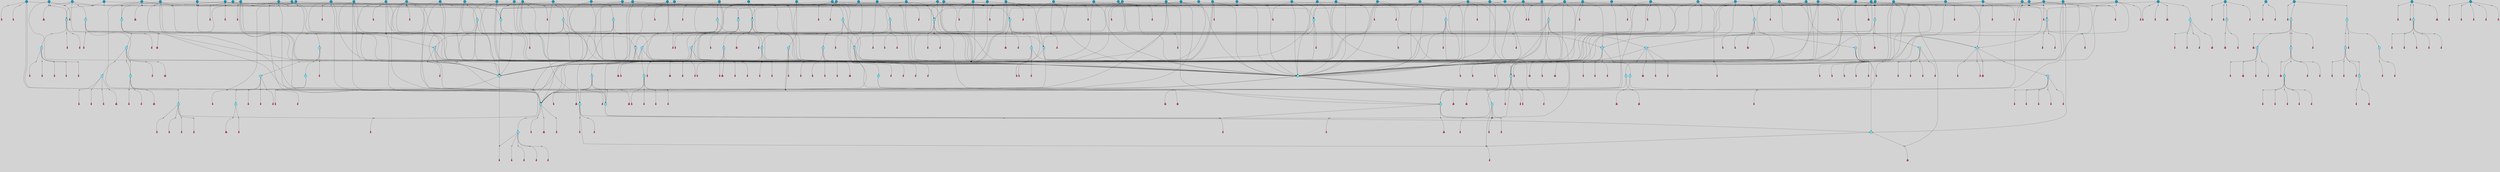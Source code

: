// File exported with GEGELATI v1.3.1
// On the 2024-04-08 17:45:07
// With the File::TPGGraphDotExporter
digraph{
	graph[pad = "0.212, 0.055" bgcolor = lightgray]
	node[shape=circle style = filled label = ""]
		T3 [fillcolor="#66ddff"]
		T7 [fillcolor="#66ddff"]
		T9 [fillcolor="#66ddff"]
		T11 [fillcolor="#66ddff"]
		T27 [fillcolor="#66ddff"]
		T54 [fillcolor="#66ddff"]
		T59 [fillcolor="#66ddff"]
		T95 [fillcolor="#66ddff"]
		T111 [fillcolor="#66ddff"]
		T129 [fillcolor="#66ddff"]
		T195 [fillcolor="#66ddff"]
		T229 [fillcolor="#66ddff"]
		T325 [fillcolor="#66ddff"]
		T605 [fillcolor="#66ddff"]
		T633 [fillcolor="#66ddff"]
		T656 [fillcolor="#66ddff"]
		T670 [fillcolor="#66ddff"]
		T672 [fillcolor="#66ddff"]
		T737 [fillcolor="#66ddff"]
		T743 [fillcolor="#66ddff"]
		T744 [fillcolor="#66ddff"]
		T746 [fillcolor="#66ddff"]
		T747 [fillcolor="#66ddff"]
		T748 [fillcolor="#66ddff"]
		T753 [fillcolor="#66ddff"]
		T754 [fillcolor="#66ddff"]
		T780 [fillcolor="#66ddff"]
		T793 [fillcolor="#66ddff"]
		T812 [fillcolor="#66ddff"]
		T816 [fillcolor="#1199bb"]
		T819 [fillcolor="#66ddff"]
		T820 [fillcolor="#66ddff"]
		T822 [fillcolor="#66ddff"]
		T823 [fillcolor="#66ddff"]
		T824 [fillcolor="#66ddff"]
		T825 [fillcolor="#66ddff"]
		T826 [fillcolor="#66ddff"]
		T828 [fillcolor="#66ddff"]
		T829 [fillcolor="#66ddff"]
		T830 [fillcolor="#1199bb"]
		T834 [fillcolor="#1199bb"]
		T838 [fillcolor="#66ddff"]
		T869 [fillcolor="#66ddff"]
		T874 [fillcolor="#66ddff"]
		T952 [fillcolor="#66ddff"]
		T954 [fillcolor="#66ddff"]
		T961 [fillcolor="#66ddff"]
		T970 [fillcolor="#1199bb"]
		T988 [fillcolor="#66ddff"]
		T992 [fillcolor="#1199bb"]
		T995 [fillcolor="#1199bb"]
		T996 [fillcolor="#1199bb"]
		T1012 [fillcolor="#1199bb"]
		T1021 [fillcolor="#66ddff"]
		T1048 [fillcolor="#1199bb"]
		T1052 [fillcolor="#66ddff"]
		T1053 [fillcolor="#1199bb"]
		T1054 [fillcolor="#1199bb"]
		T1055 [fillcolor="#1199bb"]
		T1056 [fillcolor="#1199bb"]
		T1058 [fillcolor="#1199bb"]
		T1061 [fillcolor="#1199bb"]
		T1062 [fillcolor="#1199bb"]
		T1064 [fillcolor="#1199bb"]
		T1067 [fillcolor="#1199bb"]
		T1069 [fillcolor="#66ddff"]
		T1078 [fillcolor="#1199bb"]
		T1083 [fillcolor="#1199bb"]
		T1086 [fillcolor="#1199bb"]
		T1087 [fillcolor="#66ddff"]
		T1096 [fillcolor="#66ddff"]
		T1097 [fillcolor="#66ddff"]
		T973 [fillcolor="#66ddff"]
		T1098 [fillcolor="#66ddff"]
		T1099 [fillcolor="#66ddff"]
		T1100 [fillcolor="#66ddff"]
		T1101 [fillcolor="#66ddff"]
		T1102 [fillcolor="#66ddff"]
		T1103 [fillcolor="#66ddff"]
		T1111 [fillcolor="#1199bb"]
		T1114 [fillcolor="#1199bb"]
		T1115 [fillcolor="#1199bb"]
		T1119 [fillcolor="#1199bb"]
		T1121 [fillcolor="#1199bb"]
		T1122 [fillcolor="#1199bb"]
		T1123 [fillcolor="#1199bb"]
		T1128 [fillcolor="#1199bb"]
		T1129 [fillcolor="#1199bb"]
		T1130 [fillcolor="#1199bb"]
		T1131 [fillcolor="#1199bb"]
		T1132 [fillcolor="#1199bb"]
		T1134 [fillcolor="#1199bb"]
		T1137 [fillcolor="#1199bb"]
		T1138 [fillcolor="#1199bb"]
		T1141 [fillcolor="#1199bb"]
		T1146 [fillcolor="#1199bb"]
		T1147 [fillcolor="#1199bb"]
		T1148 [fillcolor="#1199bb"]
		T1158 [fillcolor="#1199bb"]
		T1161 [fillcolor="#1199bb"]
		T1171 [fillcolor="#66ddff"]
		T1173 [fillcolor="#1199bb"]
		T1174 [fillcolor="#1199bb"]
		T1175 [fillcolor="#1199bb"]
		T1178 [fillcolor="#1199bb"]
		T1179 [fillcolor="#1199bb"]
		T1180 [fillcolor="#1199bb"]
		T1181 [fillcolor="#1199bb"]
		T1183 [fillcolor="#1199bb"]
		T1184 [fillcolor="#1199bb"]
		T1185 [fillcolor="#1199bb"]
		T1188 [fillcolor="#66ddff"]
		T1190 [fillcolor="#1199bb"]
		T1228 [fillcolor="#1199bb"]
		T1229 [fillcolor="#1199bb"]
		T1232 [fillcolor="#1199bb"]
		T1233 [fillcolor="#1199bb"]
		T1235 [fillcolor="#1199bb"]
		T1236 [fillcolor="#1199bb"]
		T1237 [fillcolor="#1199bb"]
		T1238 [fillcolor="#1199bb"]
		T1239 [fillcolor="#1199bb"]
		T1240 [fillcolor="#1199bb"]
		T1241 [fillcolor="#1199bb"]
		T1242 [fillcolor="#1199bb"]
		T1243 [fillcolor="#1199bb"]
		T1244 [fillcolor="#1199bb"]
		T1245 [fillcolor="#66ddff"]
		T1246 [fillcolor="#66ddff"]
		T1247 [fillcolor="#1199bb"]
		T1248 [fillcolor="#66ddff"]
		T1249 [fillcolor="#66ddff"]
		T1250 [fillcolor="#66ddff"]
		T1251 [fillcolor="#66ddff"]
		T1252 [fillcolor="#66ddff"]
		T1163 [fillcolor="#66ddff"]
		T1253 [fillcolor="#66ddff"]
		T1254 [fillcolor="#1199bb"]
		T1255 [fillcolor="#1199bb"]
		T1256 [fillcolor="#1199bb"]
		T1257 [fillcolor="#66ddff"]
		T1258 [fillcolor="#66ddff"]
		T1259 [fillcolor="#66ddff"]
		T1260 [fillcolor="#1199bb"]
		T1261 [fillcolor="#1199bb"]
		T1262 [fillcolor="#1199bb"]
		T1263 [fillcolor="#1199bb"]
		T1264 [fillcolor="#1199bb"]
		T621 [fillcolor="#1199bb"]
		T1265 [fillcolor="#1199bb"]
		T1266 [fillcolor="#1199bb"]
		T1267 [fillcolor="#1199bb"]
		T1268 [fillcolor="#1199bb"]
		T1269 [fillcolor="#1199bb"]
		T1270 [fillcolor="#1199bb"]
		T1271 [fillcolor="#1199bb"]
		T1272 [fillcolor="#1199bb"]
		T1273 [fillcolor="#1199bb"]
		P21886 [fillcolor="#cccccc" shape=point] //6|
		I21886 [shape=box style=invis label="6|1&2|6#1|7&#92;n10|7&2|0#1|5&#92;n9|4&0|1#2|2&#92;n8|6&0|0#1|0&#92;n"]
		P21886 -> I21886[style=invis]
		A13568 [fillcolor="#ff3366" shape=box margin=0.03 width=0 height=0 label="3"]
		T3 -> P21886 -> A13568
		P21887 [fillcolor="#cccccc" shape=point] //3|
		I21887 [shape=box style=invis label="7|6&2|4#0|2&#92;n10|3&2|7#1|4&#92;n11|6&0|4#0|1&#92;n7|1&0|0#2|6&#92;n7|6&0|3#2|6&#92;n4|0&2|6#0|1&#92;n4|4&2|5#0|2&#92;n4|6&0|4#2|7&#92;n10|0&2|3#1|5&#92;n2|6&0|5#0|2&#92;n1|0&2|3#0|7&#92;n1|6&2|0#0|5&#92;n6|2&0|1#0|7&#92;n9|2&0|3#2|7&#92;n5|3&0|6#0|6&#92;n1|7&2|5#2|3&#92;n8|1&2|7#0|6&#92;n1|0&2|5#2|1&#92;n7|1&2|2#2|5&#92;n7|4&2|6#0|3&#92;n"]
		P21887 -> I21887[style=invis]
		A13569 [fillcolor="#ff3366" shape=box margin=0.03 width=0 height=0 label="4"]
		T3 -> P21887 -> A13569
		P21888 [fillcolor="#cccccc" shape=point] //-3|
		I21888 [shape=box style=invis label="1|6&2|7#0|7&#92;n10|2&0|7#1|3&#92;n9|6&2|7#2|2&#92;n5|3&0|7#0|7&#92;n1|6&2|3#0|0&#92;n2|3&2|3#2|2&#92;n5|1&2|6#0|6&#92;n"]
		P21888 -> I21888[style=invis]
		A13570 [fillcolor="#ff3366" shape=box margin=0.03 width=0 height=0 label="7"]
		T7 -> P21888 -> A13570
		P21889 [fillcolor="#cccccc" shape=point] //5|
		I21889 [shape=box style=invis label="0|5&2|3#0|1&#92;n0|6&2|1#2|4&#92;n6|2&2|6#0|7&#92;n7|4&0|3#0|1&#92;n5|4&0|7#1|6&#92;n9|1&0|5#2|2&#92;n6|3&2|3#1|7&#92;n11|7&2|4#1|6&#92;n2|5&0|1#0|0&#92;n4|7&0|0#0|2&#92;n6|2&0|6#0|0&#92;n2|1&2|6#2|4&#92;n10|0&2|0#1|0&#92;n6|6&2|4#0|6&#92;n"]
		P21889 -> I21889[style=invis]
		A13571 [fillcolor="#ff3366" shape=box margin=0.03 width=0 height=0 label="8"]
		T7 -> P21889 -> A13571
		P21890 [fillcolor="#cccccc" shape=point] //-6|
		I21890 [shape=box style=invis label="11|1&0|7#2|0&#92;n10|4&0|1#1|0&#92;n4|3&2|4#2|1&#92;n0|5&2|0#0|0&#92;n6|1&0|0#0|3&#92;n8|2&2|0#0|4&#92;n11|4&2|0#1|6&#92;n7|0&2|6#2|3&#92;n5|3&2|6#2|0&#92;n2|0&2|0#0|4&#92;n"]
		P21890 -> I21890[style=invis]
		A13572 [fillcolor="#ff3366" shape=box margin=0.03 width=0 height=0 label="9"]
		T9 -> P21890 -> A13572
		P21891 [fillcolor="#cccccc" shape=point] //2|
		I21891 [shape=box style=invis label="6|3&2|7#1|4&#92;n8|6&0|0#2|5&#92;n2|1&0|2#0|3&#92;n8|7&0|6#0|4&#92;n2|1&2|0#0|1&#92;n0|0&2|2#2|3&#92;n6|6&0|7#2|1&#92;n6|1&0|7#2|6&#92;n5|4&2|7#0|4&#92;n0|3&0|4#2|0&#92;n11|0&2|0#2|5&#92;n4|5&2|5#2|4&#92;n5|7&0|6#0|4&#92;n9|7&2|5#0|3&#92;n5|4&2|1#0|3&#92;n5|3&0|1#1|7&#92;n0|4&0|3#2|5&#92;n"]
		P21891 -> I21891[style=invis]
		A13573 [fillcolor="#ff3366" shape=box margin=0.03 width=0 height=0 label="10"]
		T9 -> P21891 -> A13573
		P21892 [fillcolor="#cccccc" shape=point] //6|
		I21892 [shape=box style=invis label="3|0&2|7#2|2&#92;n3|2&0|4#2|5&#92;n5|1&0|2#1|0&#92;n8|7&0|1#2|0&#92;n8|5&0|3#0|6&#92;n0|2&0|2#2|3&#92;n1|5&2|5#0|5&#92;n5|6&0|6#0|7&#92;n6|7&0|0#2|6&#92;n1|2&2|3#0|0&#92;n7|7&2|3#0|4&#92;n0|7&2|7#0|6&#92;n1|0&2|2#2|7&#92;n4|4&0|1#0|0&#92;n"]
		P21892 -> I21892[style=invis]
		A13574 [fillcolor="#ff3366" shape=box margin=0.03 width=0 height=0 label="11"]
		T11 -> P21892 -> A13574
		P21893 [fillcolor="#cccccc" shape=point] //-4|
		I21893 [shape=box style=invis label="4|1&0|4#2|6&#92;n1|2&2|2#2|0&#92;n1|2&2|0#0|6&#92;n8|4&2|3#2|5&#92;n5|5&2|1#1|0&#92;n"]
		P21893 -> I21893[style=invis]
		A13575 [fillcolor="#ff3366" shape=box margin=0.03 width=0 height=0 label="12"]
		T11 -> P21893 -> A13575
		P21894 [fillcolor="#cccccc" shape=point] //2|
		I21894 [shape=box style=invis label="9|1&2|3#0|1&#92;n5|2&2|0#2|4&#92;n3|6&2|5#2|7&#92;n7|0&2|5#0|4&#92;n1|2&0|3#0|5&#92;n7|3&2|7#0|0&#92;n"]
		P21894 -> I21894[style=invis]
		A13576 [fillcolor="#ff3366" shape=box margin=0.03 width=0 height=0 label="2"]
		T27 -> P21894 -> A13576
		P21895 [fillcolor="#cccccc" shape=point] //-6|
		I21895 [shape=box style=invis label="7|5&0|4#0|4&#92;n11|0&2|5#2|1&#92;n"]
		P21895 -> I21895[style=invis]
		A13577 [fillcolor="#ff3366" shape=box margin=0.03 width=0 height=0 label="3"]
		T27 -> P21895 -> A13577
		T27 -> P21887
		P21896 [fillcolor="#cccccc" shape=point] //0|
		I21896 [shape=box style=invis label="2|5&0|1#0|6&#92;n6|1&2|2#2|7&#92;n8|0&0|3#1|4&#92;n4|3&2|5#2|4&#92;n8|1&2|4#0|0&#92;n6|6&0|1#2|6&#92;n11|7&2|4#2|5&#92;n6|2&2|4#0|2&#92;n8|5&2|4#2|4&#92;n2|1&2|1#2|2&#92;n2|7&2|5#2|6&#92;n9|7&0|5#0|4&#92;n1|2&0|5#2|6&#92;n4|2&2|3#2|7&#92;n3|3&2|1#0|2&#92;n"]
		P21896 -> I21896[style=invis]
		A13578 [fillcolor="#ff3366" shape=box margin=0.03 width=0 height=0 label="5"]
		T27 -> P21896 -> A13578
		P21897 [fillcolor="#cccccc" shape=point] //0|
		I21897 [shape=box style=invis label="4|0&0|3#2|7&#92;n10|2&0|3#1|7&#92;n3|5&0|2#0|3&#92;n4|5&0|0#2|1&#92;n10|7&2|0#1|2&#92;n5|3&2|3#1|6&#92;n9|5&2|0#0|4&#92;n5|4&2|7#0|2&#92;n10|3&2|7#1|4&#92;n7|2&0|1#2|6&#92;n8|6&0|5#0|5&#92;n8|7&2|3#0|5&#92;n2|6&2|4#0|0&#92;n"]
		P21897 -> I21897[style=invis]
		A13579 [fillcolor="#ff3366" shape=box margin=0.03 width=0 height=0 label="5"]
		T27 -> P21897 -> A13579
		P21898 [fillcolor="#cccccc" shape=point] //8|
		I21898 [shape=box style=invis label="9|0&0|1#2|0&#92;n10|1&2|5#1|4&#92;n8|2&2|6#0|4&#92;n2|4&2|5#2|3&#92;n4|2&2|2#0|2&#92;n7|5&0|2#0|0&#92;n8|2&2|1#1|3&#92;n8|7&0|7#2|1&#92;n1|1&0|0#0|7&#92;n5|6&2|5#1|0&#92;n6|6&2|5#0|0&#92;n11|4&0|3#2|6&#92;n4|2&2|4#0|7&#92;n5|6&0|1#2|0&#92;n11|3&0|2#0|7&#92;n"]
		P21898 -> I21898[style=invis]
		A13580 [fillcolor="#ff3366" shape=box margin=0.03 width=0 height=0 label="6"]
		T54 -> P21898 -> A13580
		P21899 [fillcolor="#cccccc" shape=point] //5|
		I21899 [shape=box style=invis label="3|0&2|0#0|1&#92;n3|0&0|7#0|1&#92;n5|3&0|2#2|6&#92;n4|4&2|4#2|6&#92;n11|2&0|7#1|6&#92;n2|7&2|2#2|5&#92;n9|3&2|6#2|7&#92;n7|7&0|0#0|4&#92;n6|1&2|4#2|3&#92;n5|4&2|0#1|6&#92;n1|3&0|7#0|4&#92;n"]
		P21899 -> I21899[style=invis]
		A13581 [fillcolor="#ff3366" shape=box margin=0.03 width=0 height=0 label="7"]
		T54 -> P21899 -> A13581
		P21900 [fillcolor="#cccccc" shape=point] //-10|
		I21900 [shape=box style=invis label="3|6&0|0#0|4&#92;n4|1&2|4#0|1&#92;n5|1&0|1#0|4&#92;n5|5&2|6#0|5&#92;n6|5&0|6#0|3&#92;n11|1&2|0#0|1&#92;n0|7&2|0#0|3&#92;n1|2&0|6#0|1&#92;n8|0&0|4#2|0&#92;n0|4&0|7#2|7&#92;n7|0&2|7#1|3&#92;n3|1&0|5#2|5&#92;n5|1&0|4#0|3&#92;n2|2&0|2#0|0&#92;n8|3&0|1#0|7&#92;n3|0&0|3#0|5&#92;n7|2&0|5#2|0&#92;n6|3&2|7#1|5&#92;n4|7&2|7#2|1&#92;n"]
		P21900 -> I21900[style=invis]
		A13582 [fillcolor="#ff3366" shape=box margin=0.03 width=0 height=0 label="14"]
		T54 -> P21900 -> A13582
		T54 -> P21889
		P21901 [fillcolor="#cccccc" shape=point] //8|
		I21901 [shape=box style=invis label="9|0&0|1#2|0&#92;n10|1&2|5#1|4&#92;n8|2&2|6#0|4&#92;n4|5&0|3#0|1&#92;n2|4&2|5#2|3&#92;n4|2&2|2#0|2&#92;n7|5&0|2#0|0&#92;n8|2&2|1#1|3&#92;n8|7&0|7#2|1&#92;n1|1&0|0#0|7&#92;n5|6&2|5#1|0&#92;n6|3&2|5#0|0&#92;n11|4&0|3#2|6&#92;n1|2&2|4#0|7&#92;n5|6&0|1#2|0&#92;n11|3&0|2#0|7&#92;n"]
		P21901 -> I21901[style=invis]
		A13583 [fillcolor="#ff3366" shape=box margin=0.03 width=0 height=0 label="6"]
		T59 -> P21901 -> A13583
		T59 -> P21899
		T59 -> P21890
		T59 -> P21899
		P21902 [fillcolor="#cccccc" shape=point] //4|
		I21902 [shape=box style=invis label="4|3&0|6#0|3&#92;n5|7&2|3#2|2&#92;n5|6&0|7#1|2&#92;n1|4&2|6#0|3&#92;n8|4&2|1#2|5&#92;n9|5&2|4#1|4&#92;n2|4&0|5#0|7&#92;n10|0&0|6#1|3&#92;n3|0&0|6#0|2&#92;n2|7&2|7#2|6&#92;n5|2&0|5#1|5&#92;n10|4&2|5#1|7&#92;n4|0&0|4#2|4&#92;n11|1&0|4#2|6&#92;n10|6&2|0#1|4&#92;n9|7&0|3#1|4&#92;n4|5&2|7#0|6&#92;n11|5&2|6#2|3&#92;n0|3&0|5#0|1&#92;n"]
		P21902 -> I21902[style=invis]
		A13584 [fillcolor="#ff3366" shape=box margin=0.03 width=0 height=0 label="13"]
		T95 -> P21902 -> A13584
		P21903 [fillcolor="#cccccc" shape=point] //8|
		I21903 [shape=box style=invis label="9|7&0|5#2|5&#92;n3|3&2|3#0|2&#92;n9|5&2|2#1|0&#92;n2|3&0|6#0|3&#92;n4|4&2|5#2|7&#92;n11|3&2|0#1|5&#92;n6|6&2|1#2|2&#92;n4|6&0|1#2|2&#92;n2|5&2|7#2|2&#92;n7|7&2|2#2|3&#92;n6|5&0|3#2|6&#92;n6|7&0|6#0|2&#92;n"]
		P21903 -> I21903[style=invis]
		A13585 [fillcolor="#ff3366" shape=box margin=0.03 width=0 height=0 label="14"]
		T95 -> P21903 -> A13585
		P21904 [fillcolor="#cccccc" shape=point] //2|
		I21904 [shape=box style=invis label="4|1&0|4#2|6&#92;n5|5&2|1#1|0&#92;n1|0&2|0#0|6&#92;n8|4&2|3#2|5&#92;n"]
		P21904 -> I21904[style=invis]
		T95 -> P21904 -> T11
		P21905 [fillcolor="#cccccc" shape=point] //-9|
		I21905 [shape=box style=invis label="2|0&2|0#2|1&#92;n4|4&2|4#2|6&#92;n9|1&0|3#1|7&#92;n5|3&0|2#2|6&#92;n2|7&2|2#2|5&#92;n5|4&2|0#1|6&#92;n3|0&0|7#0|1&#92;n1|3&0|7#0|4&#92;n11|6&2|2#0|7&#92;n7|7&0|0#0|4&#92;n11|0&0|7#1|6&#92;n9|3&2|6#2|7&#92;n"]
		P21905 -> I21905[style=invis]
		A13586 [fillcolor="#ff3366" shape=box margin=0.03 width=0 height=0 label="7"]
		T95 -> P21905 -> A13586
		P21906 [fillcolor="#cccccc" shape=point] //-8|
		I21906 [shape=box style=invis label="7|5&0|4#2|4&#92;n"]
		P21906 -> I21906[style=invis]
		A13587 [fillcolor="#ff3366" shape=box margin=0.03 width=0 height=0 label="3"]
		T95 -> P21906 -> A13587
		P21907 [fillcolor="#cccccc" shape=point] //-5|
		I21907 [shape=box style=invis label="0|0&2|3#0|2&#92;n10|5&0|6#1|3&#92;n7|3&0|6#2|3&#92;n3|4&0|6#0|6&#92;n10|5&0|2#1|1&#92;n5|0&0|1#0|3&#92;n6|6&2|5#1|5&#92;n7|4&0|2#1|7&#92;n5|7&0|1#2|5&#92;n1|5&0|0#0|3&#92;n7|5&2|1#2|6&#92;n9|0&0|2#0|0&#92;n4|0&2|4#0|0&#92;n4|6&0|0#2|3&#92;n3|1&0|6#2|5&#92;n7|7&2|1#2|3&#92;n9|4&2|2#0|6&#92;n"]
		P21907 -> I21907[style=invis]
		T111 -> P21907 -> T9
		P21908 [fillcolor="#cccccc" shape=point] //7|
		I21908 [shape=box style=invis label="7|4&2|1#2|0&#92;n4|1&2|4#2|3&#92;n5|0&2|0#2|2&#92;n6|1&2|4#2|6&#92;n"]
		P21908 -> I21908[style=invis]
		A13588 [fillcolor="#ff3366" shape=box margin=0.03 width=0 height=0 label="9"]
		T111 -> P21908 -> A13588
		P21909 [fillcolor="#cccccc" shape=point] //2|
		I21909 [shape=box style=invis label="3|0&2|0#0|1&#92;n11|2&0|7#1|6&#92;n8|7&2|4#0|5&#92;n5|3&0|2#2|6&#92;n4|4&2|4#2|6&#92;n3|0&0|7#0|1&#92;n2|7&2|2#2|5&#92;n9|3&2|6#2|7&#92;n7|7&0|0#0|4&#92;n6|1&2|4#1|3&#92;n5|4&2|0#1|6&#92;n1|3&0|7#0|4&#92;n"]
		P21909 -> I21909[style=invis]
		A13589 [fillcolor="#ff3366" shape=box margin=0.03 width=0 height=0 label="7"]
		T111 -> P21909 -> A13589
		T111 -> P21890
		T129 -> P21898
		T129 -> P21899
		P21910 [fillcolor="#cccccc" shape=point] //10|
		I21910 [shape=box style=invis label="4|5&2|7#2|1&#92;n1|7&2|3#0|6&#92;n3|5&2|2#0|3&#92;n10|3&0|7#1|4&#92;n7|1&0|4#2|6&#92;n10|2&0|3#1|7&#92;n9|5&2|0#0|4&#92;n4|0&0|3#2|7&#92;n11|4&2|6#1|2&#92;n5|4&2|7#0|2&#92;n2|6&2|4#0|0&#92;n6|5&0|7#2|1&#92;n5|3&2|3#1|6&#92;n10|7&2|0#1|2&#92;n"]
		P21910 -> I21910[style=invis]
		A13590 [fillcolor="#ff3366" shape=box margin=0.03 width=0 height=0 label="5"]
		T129 -> P21910 -> A13590
		P21911 [fillcolor="#cccccc" shape=point] //5|
		I21911 [shape=box style=invis label="9|4&2|3#1|3&#92;n0|4&2|4#0|5&#92;n6|1&2|6#2|5&#92;n4|0&0|5#2|0&#92;n"]
		P21911 -> I21911[style=invis]
		A13591 [fillcolor="#ff3366" shape=box margin=0.03 width=0 height=0 label="7"]
		T129 -> P21911 -> A13591
		P21912 [fillcolor="#cccccc" shape=point] //6|
		I21912 [shape=box style=invis label="9|4&2|7#0|6&#92;n8|4&0|1#1|0&#92;n1|3&0|0#2|1&#92;n2|4&0|6#2|2&#92;n5|1&2|5#0|7&#92;n3|0&0|3#2|6&#92;n2|2&2|6#0|2&#92;n8|4&0|4#2|2&#92;n5|1&2|4#0|3&#92;n9|4&0|6#0|6&#92;n5|0&2|2#1|5&#92;n11|7&0|0#1|1&#92;n0|4&0|3#0|3&#92;n7|7&2|4#2|5&#92;n1|5&0|1#2|1&#92;n"]
		P21912 -> I21912[style=invis]
		A13592 [fillcolor="#ff3366" shape=box margin=0.03 width=0 height=0 label="1"]
		T129 -> P21912 -> A13592
		P21913 [fillcolor="#cccccc" shape=point] //5|
		I21913 [shape=box style=invis label="3|0&2|0#2|1&#92;n3|0&0|7#0|1&#92;n5|3&0|2#2|6&#92;n4|4&2|4#2|6&#92;n5|4&2|0#1|6&#92;n2|7&2|2#2|5&#92;n1|3&0|7#0|4&#92;n11|6&2|2#0|7&#92;n7|7&0|0#0|4&#92;n6|1&2|4#2|3&#92;n11|0&0|7#1|6&#92;n9|3&2|6#2|7&#92;n"]
		P21913 -> I21913[style=invis]
		A13593 [fillcolor="#ff3366" shape=box margin=0.03 width=0 height=0 label="7"]
		T195 -> P21913 -> A13593
		P21914 [fillcolor="#cccccc" shape=point] //4|
		I21914 [shape=box style=invis label="7|1&0|6#0|1&#92;n6|7&2|7#1|7&#92;n10|1&2|1#1|1&#92;n9|6&2|2#1|4&#92;n4|7&0|4#2|2&#92;n9|6&0|5#1|1&#92;n10|0&2|6#1|6&#92;n5|1&0|1#2|3&#92;n10|1&0|5#1|0&#92;n3|4&2|3#0|0&#92;n8|2&0|5#2|4&#92;n1|6&2|0#0|0&#92;n2|3&0|1#2|6&#92;n5|2&2|2#1|6&#92;n2|2&0|1#2|1&#92;n3|1&2|7#0|3&#92;n6|7&2|3#0|4&#92;n"]
		P21914 -> I21914[style=invis]
		A13594 [fillcolor="#ff3366" shape=box margin=0.03 width=0 height=0 label="10"]
		T195 -> P21914 -> A13594
		P21915 [fillcolor="#cccccc" shape=point] //-4|
		I21915 [shape=box style=invis label="0|4&0|0#2|7&#92;n8|5&2|4#2|4&#92;n4|3&2|5#2|4&#92;n11|7&2|2#2|5&#92;n6|5&2|2#2|7&#92;n3|2&0|7#0|7&#92;n3|3&2|1#0|3&#92;n2|6&0|3#2|5&#92;n0|1&2|6#2|2&#92;n8|2&0|0#1|6&#92;n0|7&0|5#0|4&#92;n9|5&0|3#2|7&#92;n2|7&2|5#2|6&#92;n9|0&2|0#0|1&#92;n1|2&2|4#0|2&#92;n"]
		P21915 -> I21915[style=invis]
		T195 -> P21915 -> T27
		P21916 [fillcolor="#cccccc" shape=point] //7|
		I21916 [shape=box style=invis label="7|4&2|7#0|4&#92;n4|6&0|1#2|5&#92;n2|1&2|3#0|0&#92;n4|3&2|0#0|1&#92;n0|0&2|7#2|7&#92;n7|7&0|5#2|3&#92;n5|0&2|1#2|2&#92;n10|0&0|4#1|2&#92;n4|4&0|7#0|0&#92;n6|7&0|2#0|1&#92;n1|4&2|5#0|4&#92;n"]
		P21916 -> I21916[style=invis]
		A13595 [fillcolor="#ff3366" shape=box margin=0.03 width=0 height=0 label="0"]
		T195 -> P21916 -> A13595
		P21917 [fillcolor="#cccccc" shape=point] //-2|
		I21917 [shape=box style=invis label="5|2&2|0#2|4&#92;n9|1&2|3#0|1&#92;n3|6&2|5#2|7&#92;n7|0&2|1#0|4&#92;n1|2&0|3#0|5&#92;n7|3&2|7#0|0&#92;n"]
		P21917 -> I21917[style=invis]
		A13596 [fillcolor="#ff3366" shape=box margin=0.03 width=0 height=0 label="2"]
		T229 -> P21917 -> A13596
		P21918 [fillcolor="#cccccc" shape=point] //9|
		I21918 [shape=box style=invis label="7|1&2|2#2|5&#92;n1|0&2|5#2|1&#92;n11|6&0|4#0|1&#92;n10|6&0|3#1|6&#92;n7|1&0|0#2|6&#92;n4|0&2|6#0|1&#92;n4|6&0|4#2|7&#92;n10|0&2|3#1|0&#92;n1|0&2|3#0|7&#92;n1|6&2|0#0|5&#92;n6|2&0|1#0|7&#92;n9|2&0|3#2|7&#92;n5|3&0|6#0|6&#92;n3|1&0|3#0|5&#92;n1|7&2|5#2|3&#92;n8|1&2|7#0|6&#92;n10|3&2|0#1|4&#92;n7|6&2|4#0|2&#92;n7|4&2|6#0|3&#92;n"]
		P21918 -> I21918[style=invis]
		T229 -> P21918 -> T7
		P21919 [fillcolor="#cccccc" shape=point] //2|
		I21919 [shape=box style=invis label="8|6&0|2#0|5&#92;n10|5&2|3#1|7&#92;n5|6&0|1#2|5&#92;n11|3&0|0#2|2&#92;n0|3&2|1#0|6&#92;n9|7&2|6#0|1&#92;n4|6&2|7#0|2&#92;n8|0&0|6#2|0&#92;n11|2&0|7#0|1&#92;n3|7&2|4#0|7&#92;n5|1&0|1#0|6&#92;n7|6&2|7#2|4&#92;n6|1&0|3#0|2&#92;n6|6&2|5#1|2&#92;n8|5&0|2#0|0&#92;n0|2&0|3#0|0&#92;n2|5&2|5#2|1&#92;n10|4&0|1#1|0&#92;n4|3&2|5#0|4&#92;n"]
		P21919 -> I21919[style=invis]
		A13597 [fillcolor="#ff3366" shape=box margin=0.03 width=0 height=0 label="11"]
		T229 -> P21919 -> A13597
		P21920 [fillcolor="#cccccc" shape=point] //-7|
		I21920 [shape=box style=invis label="11|2&2|6#1|1&#92;n2|3&0|6#2|3&#92;n10|0&0|2#1|4&#92;n"]
		P21920 -> I21920[style=invis]
		T229 -> P21920 -> T111
		P21921 [fillcolor="#cccccc" shape=point] //-1|
		I21921 [shape=box style=invis label="6|4&0|4#2|4&#92;n4|5&2|5#2|4&#92;n9|7&2|5#0|3&#92;n3|7&2|6#0|6&#92;n8|7&0|6#0|4&#92;n2|1&2|0#0|1&#92;n8|6&0|0#2|5&#92;n2|1&0|2#0|3&#92;n6|1&0|7#2|6&#92;n6|3&0|1#1|6&#92;n5|4&2|7#0|4&#92;n0|7&0|4#2|0&#92;n11|0&2|0#2|5&#92;n3|7&2|0#2|7&#92;n8|3&2|7#1|4&#92;n5|7&0|6#0|4&#92;n0|0&2|3#2|3&#92;n5|4&2|1#0|3&#92;n0|4&0|3#2|5&#92;n"]
		P21921 -> I21921[style=invis]
		A13598 [fillcolor="#ff3366" shape=box margin=0.03 width=0 height=0 label="10"]
		T229 -> P21921 -> A13598
		P21922 [fillcolor="#cccccc" shape=point] //-4|
		I21922 [shape=box style=invis label="4|1&0|4#2|6&#92;n1|2&2|2#2|0&#92;n1|2&2|0#0|6&#92;n8|4&2|3#2|5&#92;n5|5&2|1#1|0&#92;n"]
		P21922 -> I21922[style=invis]
		A13599 [fillcolor="#ff3366" shape=box margin=0.03 width=0 height=0 label="12"]
		T325 -> P21922 -> A13599
		P21923 [fillcolor="#cccccc" shape=point] //6|
		I21923 [shape=box style=invis label="3|0&2|7#2|2&#92;n3|2&0|4#2|5&#92;n5|1&0|2#1|0&#92;n8|7&0|1#2|0&#92;n8|5&0|3#0|6&#92;n0|2&0|2#2|3&#92;n1|5&2|5#0|5&#92;n5|6&0|6#0|7&#92;n6|7&0|0#2|6&#92;n1|2&2|3#0|0&#92;n7|7&2|3#0|4&#92;n0|7&2|7#0|6&#92;n1|0&2|2#2|7&#92;n4|4&0|1#0|0&#92;n"]
		P21923 -> I21923[style=invis]
		A13600 [fillcolor="#ff3366" shape=box margin=0.03 width=0 height=0 label="11"]
		T325 -> P21923 -> A13600
		P21924 [fillcolor="#cccccc" shape=point] //4|
		I21924 [shape=box style=invis label="7|0&0|3#1|6&#92;n10|7&0|3#1|1&#92;n2|6&0|1#0|0&#92;n1|7&0|7#2|6&#92;n6|0&2|1#1|1&#92;n1|7&2|2#0|2&#92;n10|6&0|1#1|4&#92;n11|1&0|0#2|0&#92;n7|1&2|1#2|3&#92;n9|3&2|5#2|2&#92;n7|6&0|1#2|7&#92;n4|1&2|6#2|4&#92;n1|3&0|2#0|5&#92;n9|7&2|4#1|6&#92;n0|5&0|5#2|1&#92;n1|1&2|4#2|5&#92;n1|2&2|5#0|0&#92;n8|1&2|7#1|6&#92;n2|6&0|6#0|6&#92;n"]
		P21924 -> I21924[style=invis]
		T605 -> P21924 -> T95
		P21925 [fillcolor="#cccccc" shape=point] //5|
		I21925 [shape=box style=invis label="0|5&2|3#0|1&#92;n0|6&2|1#2|4&#92;n6|2&2|6#0|7&#92;n7|4&0|3#0|1&#92;n5|4&0|7#1|6&#92;n9|1&0|5#2|2&#92;n6|3&2|3#1|7&#92;n11|7&2|4#1|6&#92;n2|5&0|1#0|0&#92;n4|7&0|0#0|2&#92;n6|2&0|6#0|0&#92;n2|1&2|6#2|4&#92;n10|0&2|0#1|0&#92;n6|6&2|4#0|6&#92;n"]
		P21925 -> I21925[style=invis]
		A13601 [fillcolor="#ff3366" shape=box margin=0.03 width=0 height=0 label="8"]
		T605 -> P21925 -> A13601
		P21926 [fillcolor="#cccccc" shape=point] //-3|
		I21926 [shape=box style=invis label="8|0&2|5#1|1&#92;n11|3&2|5#2|5&#92;n"]
		P21926 -> I21926[style=invis]
		T605 -> P21926 -> T59
		P21927 [fillcolor="#cccccc" shape=point] //-9|
		I21927 [shape=box style=invis label="4|7&2|6#0|5&#92;n11|3&0|2#2|6&#92;n10|2&2|4#1|6&#92;n3|0&2|6#2|7&#92;n4|3&0|5#0|7&#92;n2|3&0|7#0|7&#92;n10|6&0|7#1|5&#92;n10|1&2|2#1|1&#92;n1|7&0|3#2|6&#92;n"]
		P21927 -> I21927[style=invis]
		A13602 [fillcolor="#ff3366" shape=box margin=0.03 width=0 height=0 label="4"]
		T605 -> P21927 -> A13602
		P21928 [fillcolor="#cccccc" shape=point] //5|
		I21928 [shape=box style=invis label="1|2&2|4#2|0&#92;n5|1&2|1#0|6&#92;n1|2&2|1#2|3&#92;n10|2&0|7#1|3&#92;n9|6&2|7#2|6&#92;n2|2&2|3#2|2&#92;n5|3&2|7#0|7&#92;n0|4&2|3#0|3&#92;n1|0&2|7#0|7&#92;n"]
		P21928 -> I21928[style=invis]
		A13603 [fillcolor="#ff3366" shape=box margin=0.03 width=0 height=0 label="7"]
		T605 -> P21928 -> A13603
		P21929 [fillcolor="#cccccc" shape=point] //-1|
		I21929 [shape=box style=invis label="5|7&2|4#0|7&#92;n6|4&2|4#2|6&#92;n3|0&0|5#0|0&#92;n9|5&0|7#1|4&#92;n8|0&0|2#2|1&#92;n3|0&2|6#0|7&#92;n1|7&2|5#2|5&#92;n9|4&0|2#0|6&#92;n4|4&2|5#0|6&#92;n"]
		P21929 -> I21929[style=invis]
		A13604 [fillcolor="#ff3366" shape=box margin=0.03 width=0 height=0 label="7"]
		T633 -> P21929 -> A13604
		P21930 [fillcolor="#cccccc" shape=point] //-2|
		I21930 [shape=box style=invis label="0|2&0|7#2|6&#92;n6|1&0|4#1|7&#92;n3|0&2|3#0|3&#92;n1|3&0|2#0|7&#92;n"]
		P21930 -> I21930[style=invis]
		T633 -> P21930 -> T195
		P21931 [fillcolor="#cccccc" shape=point] //-1|
		I21931 [shape=box style=invis label="6|6&0|0#1|5&#92;n3|0&0|2#2|3&#92;n1|0&0|5#0|3&#92;n10|4&0|0#1|0&#92;n1|7&2|5#2|5&#92;n9|4&0|0#1|5&#92;n11|3&2|1#1|6&#92;n6|3&2|6#2|0&#92;n6|1&0|2#0|6&#92;n8|0&0|6#2|4&#92;n"]
		P21931 -> I21931[style=invis]
		A13605 [fillcolor="#ff3366" shape=box margin=0.03 width=0 height=0 label="12"]
		T633 -> P21931 -> A13605
		P21932 [fillcolor="#cccccc" shape=point] //-6|
		I21932 [shape=box style=invis label="9|0&2|0#0|1&#92;n3|2&0|2#0|3&#92;n5|4&0|5#1|7&#92;n2|1&0|4#0|3&#92;n9|2&2|0#2|4&#92;n7|6&0|4#0|2&#92;n2|3&0|6#2|6&#92;n1|2&0|3#2|0&#92;n"]
		P21932 -> I21932[style=invis]
		T633 -> P21932 -> T54
		P21933 [fillcolor="#cccccc" shape=point] //4|
		I21933 [shape=box style=invis label="9|6&0|4#2|0&#92;n6|1&0|7#0|0&#92;n3|0&2|3#0|3&#92;n1|3&0|2#0|7&#92;n6|1&2|4#1|7&#92;n6|3&0|7#2|6&#92;n"]
		P21933 -> I21933[style=invis]
		T633 -> P21933 -> T195
		P21934 [fillcolor="#cccccc" shape=point] //-5|
		I21934 [shape=box style=invis label="10|6&2|5#1|6&#92;n9|3&0|1#1|7&#92;n2|4&0|1#0|1&#92;n11|3&0|7#1|6&#92;n5|1&0|6#2|7&#92;n8|0&0|0#0|1&#92;n0|6&0|7#0|4&#92;n6|7&2|6#2|6&#92;n11|0&2|3#0|5&#92;n"]
		P21934 -> I21934[style=invis]
		T656 -> P21934 -> T7
		P21935 [fillcolor="#cccccc" shape=point] //-10|
		I21935 [shape=box style=invis label="3|6&0|6#2|2&#92;n9|4&0|0#2|7&#92;n2|5&0|0#0|1&#92;n11|6&0|0#2|2&#92;n0|2&2|7#0|5&#92;n6|3&0|3#0|7&#92;n0|7&2|7#2|7&#92;n2|0&2|3#2|2&#92;n10|1&2|6#1|3&#92;n4|4&0|3#2|0&#92;n1|1&0|0#0|2&#92;n4|3&0|1#2|5&#92;n1|0&2|0#0|0&#92;n"]
		P21935 -> I21935[style=invis]
		A13606 [fillcolor="#ff3366" shape=box margin=0.03 width=0 height=0 label="1"]
		T656 -> P21935 -> A13606
		P21936 [fillcolor="#cccccc" shape=point] //-2|
		I21936 [shape=box style=invis label="1|1&2|1#0|1&#92;n11|0&2|3#2|2&#92;n1|4&0|0#2|2&#92;n0|7&0|5#2|4&#92;n1|0&2|2#2|4&#92;n8|7&0|0#1|2&#92;n8|1&2|0#2|3&#92;n7|7&0|1#2|1&#92;n3|6&2|7#0|4&#92;n7|7&0|4#0|3&#92;n9|5&2|2#2|0&#92;n6|5&2|4#1|4&#92;n11|2&0|2#2|1&#92;n5|2&0|6#1|5&#92;n0|5&0|3#0|5&#92;n2|0&2|4#0|5&#92;n7|5&2|7#1|3&#92;n3|7&2|6#2|7&#92;n"]
		P21936 -> I21936[style=invis]
		T656 -> P21936 -> T229
		P21937 [fillcolor="#cccccc" shape=point] //-3|
		I21937 [shape=box style=invis label="2|5&2|2#0|5&#92;n9|5&2|2#2|7&#92;n7|5&2|5#1|0&#92;n9|2&2|7#1|5&#92;n3|6&0|6#2|2&#92;n0|0&2|6#0|0&#92;n1|0&2|0#0|0&#92;n8|6&2|0#2|2&#92;n10|3&0|0#1|7&#92;n11|6&0|4#2|5&#92;n1|0&0|5#2|6&#92;n5|5&0|0#1|1&#92;n3|3&2|7#0|7&#92;n1|7&0|7#0|3&#92;n10|4&2|4#1|2&#92;n7|5&2|2#2|5&#92;n2|0&0|7#2|4&#92;n6|2&2|4#1|6&#92;n"]
		P21937 -> I21937[style=invis]
		T656 -> P21937 -> T111
		P21938 [fillcolor="#cccccc" shape=point] //-6|
		I21938 [shape=box style=invis label="7|5&0|4#0|4&#92;n11|0&2|5#2|1&#92;n"]
		P21938 -> I21938[style=invis]
		A13607 [fillcolor="#ff3366" shape=box margin=0.03 width=0 height=0 label="3"]
		T670 -> P21938 -> A13607
		P21939 [fillcolor="#cccccc" shape=point] //2|
		I21939 [shape=box style=invis label="9|1&2|3#0|1&#92;n5|2&2|0#2|4&#92;n3|6&2|5#2|7&#92;n7|0&2|5#0|4&#92;n1|2&0|3#0|5&#92;n7|3&2|7#0|0&#92;n"]
		P21939 -> I21939[style=invis]
		A13608 [fillcolor="#ff3366" shape=box margin=0.03 width=0 height=0 label="2"]
		T670 -> P21939 -> A13608
		P21940 [fillcolor="#cccccc" shape=point] //0|
		I21940 [shape=box style=invis label="2|5&0|1#0|6&#92;n6|1&2|2#2|7&#92;n8|0&0|3#1|4&#92;n4|3&2|5#2|4&#92;n8|1&2|4#0|0&#92;n6|6&0|1#2|6&#92;n11|7&2|4#2|5&#92;n6|2&2|4#0|2&#92;n8|5&2|4#2|4&#92;n2|1&2|1#2|2&#92;n2|7&2|5#2|6&#92;n9|7&0|5#0|4&#92;n1|2&0|5#2|6&#92;n4|2&2|3#2|7&#92;n3|3&2|1#0|2&#92;n"]
		P21940 -> I21940[style=invis]
		A13609 [fillcolor="#ff3366" shape=box margin=0.03 width=0 height=0 label="5"]
		T670 -> P21940 -> A13609
		P21941 [fillcolor="#cccccc" shape=point] //3|
		I21941 [shape=box style=invis label="7|6&2|4#0|2&#92;n10|3&2|7#1|4&#92;n11|6&0|4#0|1&#92;n7|1&0|0#2|6&#92;n7|6&0|3#2|6&#92;n4|0&2|6#0|1&#92;n4|4&2|5#0|2&#92;n4|6&0|4#2|7&#92;n10|0&2|3#1|5&#92;n2|6&0|5#0|2&#92;n1|0&2|3#0|7&#92;n1|6&2|0#0|5&#92;n6|2&0|1#0|7&#92;n9|2&0|3#2|7&#92;n5|3&0|6#0|6&#92;n1|7&2|5#2|3&#92;n8|1&2|7#0|6&#92;n1|0&2|5#2|1&#92;n7|1&2|2#2|5&#92;n7|4&2|6#0|3&#92;n"]
		P21941 -> I21941[style=invis]
		A13610 [fillcolor="#ff3366" shape=box margin=0.03 width=0 height=0 label="4"]
		T670 -> P21941 -> A13610
		P21942 [fillcolor="#cccccc" shape=point] //0|
		I21942 [shape=box style=invis label="4|0&0|3#2|7&#92;n10|2&0|3#1|7&#92;n3|5&0|2#0|3&#92;n4|5&0|0#2|1&#92;n10|7&2|0#1|2&#92;n5|3&2|3#1|6&#92;n9|5&2|0#0|4&#92;n5|4&2|7#0|2&#92;n10|3&2|7#1|4&#92;n7|2&0|1#2|6&#92;n8|6&0|5#0|5&#92;n8|7&2|3#0|5&#92;n2|6&2|4#0|0&#92;n"]
		P21942 -> I21942[style=invis]
		A13611 [fillcolor="#ff3366" shape=box margin=0.03 width=0 height=0 label="5"]
		T670 -> P21942 -> A13611
		P21943 [fillcolor="#cccccc" shape=point] //-10|
		I21943 [shape=box style=invis label="3|6&0|0#0|4&#92;n4|1&2|4#0|1&#92;n5|1&0|1#0|4&#92;n5|5&2|6#0|5&#92;n6|5&0|6#0|3&#92;n11|1&2|0#0|1&#92;n0|7&2|0#0|3&#92;n1|2&0|6#0|1&#92;n8|0&0|4#2|0&#92;n0|4&0|7#2|7&#92;n7|0&2|7#1|3&#92;n3|1&0|5#2|5&#92;n5|1&0|4#0|3&#92;n2|2&0|2#0|0&#92;n8|3&0|1#0|7&#92;n3|0&0|3#0|5&#92;n7|2&0|5#2|0&#92;n6|3&2|7#1|5&#92;n4|7&2|7#2|1&#92;n"]
		P21943 -> I21943[style=invis]
		A13612 [fillcolor="#ff3366" shape=box margin=0.03 width=0 height=0 label="14"]
		T672 -> P21943 -> A13612
		P21944 [fillcolor="#cccccc" shape=point] //8|
		I21944 [shape=box style=invis label="9|0&0|1#2|0&#92;n10|1&2|5#1|4&#92;n8|2&2|6#0|4&#92;n2|4&2|5#2|3&#92;n4|2&2|2#0|2&#92;n7|5&0|2#0|0&#92;n8|2&2|1#1|3&#92;n8|7&0|7#2|1&#92;n1|1&0|0#0|7&#92;n5|6&2|5#1|0&#92;n6|6&2|5#0|0&#92;n11|4&0|3#2|6&#92;n4|2&2|4#0|7&#92;n5|6&0|1#2|0&#92;n11|3&0|2#0|7&#92;n"]
		P21944 -> I21944[style=invis]
		A13613 [fillcolor="#ff3366" shape=box margin=0.03 width=0 height=0 label="6"]
		T672 -> P21944 -> A13613
		P21945 [fillcolor="#cccccc" shape=point] //5|
		I21945 [shape=box style=invis label="3|0&2|0#0|1&#92;n3|0&0|7#0|1&#92;n5|3&0|2#2|6&#92;n4|4&2|4#2|6&#92;n11|2&0|7#1|6&#92;n2|7&2|2#2|5&#92;n9|3&2|6#2|7&#92;n7|7&0|0#0|4&#92;n6|1&2|4#2|3&#92;n5|4&2|0#1|6&#92;n1|3&0|7#0|4&#92;n"]
		P21945 -> I21945[style=invis]
		A13614 [fillcolor="#ff3366" shape=box margin=0.03 width=0 height=0 label="7"]
		T672 -> P21945 -> A13614
		P21946 [fillcolor="#cccccc" shape=point] //5|
		I21946 [shape=box style=invis label="0|5&2|3#0|1&#92;n0|6&2|1#2|4&#92;n6|2&2|6#0|7&#92;n7|4&0|3#0|1&#92;n5|4&0|7#1|6&#92;n9|1&0|5#2|2&#92;n6|3&2|3#1|7&#92;n11|7&2|4#1|6&#92;n2|5&0|1#0|0&#92;n4|7&0|0#0|2&#92;n6|2&0|6#0|0&#92;n2|1&2|6#2|4&#92;n10|0&2|0#1|0&#92;n6|6&2|4#0|6&#92;n"]
		P21946 -> I21946[style=invis]
		A13615 [fillcolor="#ff3366" shape=box margin=0.03 width=0 height=0 label="8"]
		T672 -> P21946 -> A13615
		P21947 [fillcolor="#cccccc" shape=point] //5|
		I21947 [shape=box style=invis label="5|4&2|4#1|4&#92;n4|6&0|0#0|1&#92;n4|0&0|3#2|6&#92;n2|3&2|5#2|3&#92;n10|0&2|7#1|2&#92;n"]
		P21947 -> I21947[style=invis]
		T737 -> P21947 -> T3
		P21948 [fillcolor="#cccccc" shape=point] //0|
		I21948 [shape=box style=invis label="3|5&2|1#0|0&#92;n8|0&2|2#2|6&#92;n4|7&2|3#0|0&#92;n1|5&2|6#0|4&#92;n1|7&2|1#0|6&#92;n8|1&2|3#0|4&#92;n1|4&2|2#2|1&#92;n10|6&2|7#1|0&#92;n0|3&0|3#2|4&#92;n"]
		P21948 -> I21948[style=invis]
		T737 -> P21948 -> T3
		P21949 [fillcolor="#cccccc" shape=point] //2|
		I21949 [shape=box style=invis label="9|5&0|7#1|4&#92;n6|0&2|4#2|6&#92;n8|0&0|2#2|1&#92;n3|0&2|6#0|7&#92;n5|7&2|4#0|7&#92;n1|7&2|5#2|5&#92;n2|4&0|0#0|2&#92;n9|4&0|2#0|7&#92;n"]
		P21949 -> I21949[style=invis]
		T737 -> P21949 -> T633
		P21950 [fillcolor="#cccccc" shape=point] //-6|
		I21950 [shape=box style=invis label="7|5&0|4#0|4&#92;n11|0&2|5#2|1&#92;n"]
		P21950 -> I21950[style=invis]
		A13616 [fillcolor="#ff3366" shape=box margin=0.03 width=0 height=0 label="3"]
		T744 -> P21950 -> A13616
		P21951 [fillcolor="#cccccc" shape=point] //2|
		I21951 [shape=box style=invis label="9|1&2|3#0|1&#92;n5|2&2|0#2|4&#92;n3|6&2|5#2|7&#92;n7|0&2|5#0|4&#92;n1|2&0|3#0|5&#92;n7|3&2|7#0|0&#92;n"]
		P21951 -> I21951[style=invis]
		A13617 [fillcolor="#ff3366" shape=box margin=0.03 width=0 height=0 label="2"]
		T744 -> P21951 -> A13617
		P21952 [fillcolor="#cccccc" shape=point] //0|
		I21952 [shape=box style=invis label="2|5&0|1#0|6&#92;n6|1&2|2#2|7&#92;n8|0&0|3#1|4&#92;n4|3&2|5#2|4&#92;n8|1&2|4#0|0&#92;n6|6&0|1#2|6&#92;n11|7&2|4#2|5&#92;n6|2&2|4#0|2&#92;n8|5&2|4#2|4&#92;n2|1&2|1#2|2&#92;n2|7&2|5#2|6&#92;n9|7&0|5#0|4&#92;n1|2&0|5#2|6&#92;n4|2&2|3#2|7&#92;n3|3&2|1#0|2&#92;n"]
		P21952 -> I21952[style=invis]
		A13618 [fillcolor="#ff3366" shape=box margin=0.03 width=0 height=0 label="5"]
		T744 -> P21952 -> A13618
		P21953 [fillcolor="#cccccc" shape=point] //-4|
		I21953 [shape=box style=invis label="0|4&0|0#2|7&#92;n8|5&2|4#2|4&#92;n4|3&2|5#2|4&#92;n11|7&2|2#2|5&#92;n6|5&2|2#2|7&#92;n3|2&0|7#0|7&#92;n3|3&2|1#0|3&#92;n2|6&0|3#2|5&#92;n0|1&2|6#2|2&#92;n8|2&0|0#1|6&#92;n0|7&0|5#0|4&#92;n9|5&0|3#2|7&#92;n2|7&2|5#2|6&#92;n9|0&2|0#0|1&#92;n1|2&2|4#0|2&#92;n"]
		P21953 -> I21953[style=invis]
		T743 -> P21953 -> T744
		P21954 [fillcolor="#cccccc" shape=point] //3|
		I21954 [shape=box style=invis label="7|6&2|4#0|2&#92;n10|3&2|7#1|4&#92;n11|6&0|4#0|1&#92;n7|1&0|0#2|6&#92;n7|6&0|3#2|6&#92;n4|0&2|6#0|1&#92;n4|4&2|5#0|2&#92;n4|6&0|4#2|7&#92;n10|0&2|3#1|5&#92;n2|6&0|5#0|2&#92;n1|0&2|3#0|7&#92;n1|6&2|0#0|5&#92;n6|2&0|1#0|7&#92;n9|2&0|3#2|7&#92;n5|3&0|6#0|6&#92;n1|7&2|5#2|3&#92;n8|1&2|7#0|6&#92;n1|0&2|5#2|1&#92;n7|1&2|2#2|5&#92;n7|4&2|6#0|3&#92;n"]
		P21954 -> I21954[style=invis]
		A13619 [fillcolor="#ff3366" shape=box margin=0.03 width=0 height=0 label="4"]
		T744 -> P21954 -> A13619
		P21955 [fillcolor="#cccccc" shape=point] //7|
		I21955 [shape=box style=invis label="7|4&2|7#0|4&#92;n4|6&0|1#2|5&#92;n2|1&2|3#0|0&#92;n4|3&2|0#0|1&#92;n0|0&2|7#2|7&#92;n7|7&0|5#2|3&#92;n5|0&2|1#2|2&#92;n10|0&0|4#1|2&#92;n4|4&0|7#0|0&#92;n6|7&0|2#0|1&#92;n1|4&2|5#0|4&#92;n"]
		P21955 -> I21955[style=invis]
		A13620 [fillcolor="#ff3366" shape=box margin=0.03 width=0 height=0 label="0"]
		T743 -> P21955 -> A13620
		P21956 [fillcolor="#cccccc" shape=point] //5|
		I21956 [shape=box style=invis label="3|0&2|0#2|1&#92;n3|0&0|7#0|1&#92;n5|3&0|2#2|6&#92;n4|4&2|4#2|6&#92;n5|4&2|0#1|6&#92;n2|7&2|2#2|5&#92;n1|3&0|7#0|4&#92;n11|6&2|2#0|7&#92;n7|7&0|0#0|4&#92;n6|1&2|4#2|3&#92;n11|0&0|7#1|6&#92;n9|3&2|6#2|7&#92;n"]
		P21956 -> I21956[style=invis]
		A13621 [fillcolor="#ff3366" shape=box margin=0.03 width=0 height=0 label="7"]
		T743 -> P21956 -> A13621
		P21957 [fillcolor="#cccccc" shape=point] //0|
		I21957 [shape=box style=invis label="4|0&0|3#2|7&#92;n10|2&0|3#1|7&#92;n3|5&0|2#0|3&#92;n4|5&0|0#2|1&#92;n10|7&2|0#1|2&#92;n5|3&2|3#1|6&#92;n9|5&2|0#0|4&#92;n5|4&2|7#0|2&#92;n10|3&2|7#1|4&#92;n7|2&0|1#2|6&#92;n8|6&0|5#0|5&#92;n8|7&2|3#0|5&#92;n2|6&2|4#0|0&#92;n"]
		P21957 -> I21957[style=invis]
		A13622 [fillcolor="#ff3366" shape=box margin=0.03 width=0 height=0 label="5"]
		T744 -> P21957 -> A13622
		P21958 [fillcolor="#cccccc" shape=point] //4|
		I21958 [shape=box style=invis label="7|1&0|6#0|1&#92;n6|7&2|7#1|7&#92;n10|1&2|1#1|1&#92;n9|6&2|2#1|4&#92;n4|7&0|4#2|2&#92;n9|6&0|5#1|1&#92;n10|0&2|6#1|6&#92;n5|1&0|1#2|3&#92;n10|1&0|5#1|0&#92;n3|4&2|3#0|0&#92;n8|2&0|5#2|4&#92;n1|6&2|0#0|0&#92;n2|3&0|1#2|6&#92;n5|2&2|2#1|6&#92;n2|2&0|1#2|1&#92;n3|1&2|7#0|3&#92;n6|7&2|3#0|4&#92;n"]
		P21958 -> I21958[style=invis]
		A13623 [fillcolor="#ff3366" shape=box margin=0.03 width=0 height=0 label="10"]
		T743 -> P21958 -> A13623
		P21959 [fillcolor="#cccccc" shape=point] //-6|
		I21959 [shape=box style=invis label="7|5&0|4#0|4&#92;n11|0&2|5#2|1&#92;n"]
		P21959 -> I21959[style=invis]
		A13624 [fillcolor="#ff3366" shape=box margin=0.03 width=0 height=0 label="3"]
		T748 -> P21959 -> A13624
		P21960 [fillcolor="#cccccc" shape=point] //2|
		I21960 [shape=box style=invis label="9|1&2|3#0|1&#92;n5|2&2|0#2|4&#92;n3|6&2|5#2|7&#92;n7|0&2|5#0|4&#92;n1|2&0|3#0|5&#92;n7|3&2|7#0|0&#92;n"]
		P21960 -> I21960[style=invis]
		A13625 [fillcolor="#ff3366" shape=box margin=0.03 width=0 height=0 label="2"]
		T748 -> P21960 -> A13625
		P21961 [fillcolor="#cccccc" shape=point] //0|
		I21961 [shape=box style=invis label="2|5&0|1#0|6&#92;n6|1&2|2#2|7&#92;n8|0&0|3#1|4&#92;n4|3&2|5#2|4&#92;n8|1&2|4#0|0&#92;n6|6&0|1#2|6&#92;n11|7&2|4#2|5&#92;n6|2&2|4#0|2&#92;n8|5&2|4#2|4&#92;n2|1&2|1#2|2&#92;n2|7&2|5#2|6&#92;n9|7&0|5#0|4&#92;n1|2&0|5#2|6&#92;n4|2&2|3#2|7&#92;n3|3&2|1#0|2&#92;n"]
		P21961 -> I21961[style=invis]
		A13626 [fillcolor="#ff3366" shape=box margin=0.03 width=0 height=0 label="5"]
		T748 -> P21961 -> A13626
		P21962 [fillcolor="#cccccc" shape=point] //-10|
		I21962 [shape=box style=invis label="3|6&0|0#0|4&#92;n4|1&2|4#0|1&#92;n5|1&0|1#0|4&#92;n5|5&2|6#0|5&#92;n6|5&0|6#0|3&#92;n11|1&2|0#0|1&#92;n0|7&2|0#0|3&#92;n1|2&0|6#0|1&#92;n8|0&0|4#2|0&#92;n0|4&0|7#2|7&#92;n7|0&2|7#1|3&#92;n3|1&0|5#2|5&#92;n5|1&0|4#0|3&#92;n2|2&0|2#0|0&#92;n8|3&0|1#0|7&#92;n3|0&0|3#0|5&#92;n7|2&0|5#2|0&#92;n6|3&2|7#1|5&#92;n4|7&2|7#2|1&#92;n"]
		P21962 -> I21962[style=invis]
		A13627 [fillcolor="#ff3366" shape=box margin=0.03 width=0 height=0 label="14"]
		T746 -> P21962 -> A13627
		P21963 [fillcolor="#cccccc" shape=point] //3|
		I21963 [shape=box style=invis label="7|6&2|4#0|2&#92;n10|3&2|7#1|4&#92;n11|6&0|4#0|1&#92;n7|1&0|0#2|6&#92;n7|6&0|3#2|6&#92;n4|0&2|6#0|1&#92;n4|4&2|5#0|2&#92;n4|6&0|4#2|7&#92;n10|0&2|3#1|5&#92;n2|6&0|5#0|2&#92;n1|0&2|3#0|7&#92;n1|6&2|0#0|5&#92;n6|2&0|1#0|7&#92;n9|2&0|3#2|7&#92;n5|3&0|6#0|6&#92;n1|7&2|5#2|3&#92;n8|1&2|7#0|6&#92;n1|0&2|5#2|1&#92;n7|1&2|2#2|5&#92;n7|4&2|6#0|3&#92;n"]
		P21963 -> I21963[style=invis]
		A13628 [fillcolor="#ff3366" shape=box margin=0.03 width=0 height=0 label="4"]
		T748 -> P21963 -> A13628
		P21964 [fillcolor="#cccccc" shape=point] //8|
		I21964 [shape=box style=invis label="9|0&0|1#2|0&#92;n10|1&2|5#1|4&#92;n8|2&2|6#0|4&#92;n2|4&2|5#2|3&#92;n4|2&2|2#0|2&#92;n7|5&0|2#0|0&#92;n8|2&2|1#1|3&#92;n8|7&0|7#2|1&#92;n1|1&0|0#0|7&#92;n5|6&2|5#1|0&#92;n6|6&2|5#0|0&#92;n11|4&0|3#2|6&#92;n4|2&2|4#0|7&#92;n5|6&0|1#2|0&#92;n11|3&0|2#0|7&#92;n"]
		P21964 -> I21964[style=invis]
		A13629 [fillcolor="#ff3366" shape=box margin=0.03 width=0 height=0 label="6"]
		T746 -> P21964 -> A13629
		P21965 [fillcolor="#cccccc" shape=point] //5|
		I21965 [shape=box style=invis label="3|0&2|0#0|1&#92;n3|0&0|7#0|1&#92;n5|3&0|2#2|6&#92;n4|4&2|4#2|6&#92;n11|2&0|7#1|6&#92;n2|7&2|2#2|5&#92;n9|3&2|6#2|7&#92;n7|7&0|0#0|4&#92;n6|1&2|4#2|3&#92;n5|4&2|0#1|6&#92;n1|3&0|7#0|4&#92;n"]
		P21965 -> I21965[style=invis]
		A13630 [fillcolor="#ff3366" shape=box margin=0.03 width=0 height=0 label="7"]
		T746 -> P21965 -> A13630
		P21966 [fillcolor="#cccccc" shape=point] //7|
		I21966 [shape=box style=invis label="7|4&2|7#0|4&#92;n4|6&0|1#2|5&#92;n2|1&2|3#0|0&#92;n4|3&2|0#0|1&#92;n0|0&2|7#2|7&#92;n7|7&0|5#2|3&#92;n5|0&2|1#2|2&#92;n10|0&0|4#1|2&#92;n4|4&0|7#0|0&#92;n6|7&0|2#0|1&#92;n1|4&2|5#0|4&#92;n"]
		P21966 -> I21966[style=invis]
		A13631 [fillcolor="#ff3366" shape=box margin=0.03 width=0 height=0 label="0"]
		T747 -> P21966 -> A13631
		P21967 [fillcolor="#cccccc" shape=point] //5|
		I21967 [shape=box style=invis label="3|0&2|0#2|1&#92;n3|0&0|7#0|1&#92;n5|3&0|2#2|6&#92;n4|4&2|4#2|6&#92;n5|4&2|0#1|6&#92;n2|7&2|2#2|5&#92;n1|3&0|7#0|4&#92;n11|6&2|2#0|7&#92;n7|7&0|0#0|4&#92;n6|1&2|4#2|3&#92;n11|0&0|7#1|6&#92;n9|3&2|6#2|7&#92;n"]
		P21967 -> I21967[style=invis]
		A13632 [fillcolor="#ff3366" shape=box margin=0.03 width=0 height=0 label="7"]
		T747 -> P21967 -> A13632
		P21968 [fillcolor="#cccccc" shape=point] //5|
		I21968 [shape=box style=invis label="0|5&2|3#0|1&#92;n0|6&2|1#2|4&#92;n6|2&2|6#0|7&#92;n7|4&0|3#0|1&#92;n5|4&0|7#1|6&#92;n9|1&0|5#2|2&#92;n6|3&2|3#1|7&#92;n11|7&2|4#1|6&#92;n2|5&0|1#0|0&#92;n4|7&0|0#0|2&#92;n6|2&0|6#0|0&#92;n2|1&2|6#2|4&#92;n10|0&2|0#1|0&#92;n6|6&2|4#0|6&#92;n"]
		P21968 -> I21968[style=invis]
		A13633 [fillcolor="#ff3366" shape=box margin=0.03 width=0 height=0 label="8"]
		T746 -> P21968 -> A13633
		P21969 [fillcolor="#cccccc" shape=point] //4|
		I21969 [shape=box style=invis label="7|1&0|6#0|1&#92;n6|7&2|7#1|7&#92;n10|1&2|1#1|1&#92;n9|6&2|2#1|4&#92;n4|7&0|4#2|2&#92;n9|6&0|5#1|1&#92;n10|0&2|6#1|6&#92;n5|1&0|1#2|3&#92;n10|1&0|5#1|0&#92;n3|4&2|3#0|0&#92;n8|2&0|5#2|4&#92;n1|6&2|0#0|0&#92;n2|3&0|1#2|6&#92;n5|2&2|2#1|6&#92;n2|2&0|1#2|1&#92;n3|1&2|7#0|3&#92;n6|7&2|3#0|4&#92;n"]
		P21969 -> I21969[style=invis]
		A13634 [fillcolor="#ff3366" shape=box margin=0.03 width=0 height=0 label="10"]
		T747 -> P21969 -> A13634
		P21970 [fillcolor="#cccccc" shape=point] //-4|
		I21970 [shape=box style=invis label="0|4&0|0#2|7&#92;n8|5&2|4#2|4&#92;n4|3&2|5#2|4&#92;n11|7&2|2#2|5&#92;n6|5&2|2#2|7&#92;n3|2&0|7#0|7&#92;n3|3&2|1#0|3&#92;n2|6&0|3#2|5&#92;n0|1&2|6#2|2&#92;n8|2&0|0#1|6&#92;n0|7&0|5#0|4&#92;n9|5&0|3#2|7&#92;n2|7&2|5#2|6&#92;n9|0&2|0#0|1&#92;n1|2&2|4#0|2&#92;n"]
		P21970 -> I21970[style=invis]
		T747 -> P21970 -> T748
		P21971 [fillcolor="#cccccc" shape=point] //0|
		I21971 [shape=box style=invis label="4|0&0|3#2|7&#92;n10|2&0|3#1|7&#92;n3|5&0|2#0|3&#92;n4|5&0|0#2|1&#92;n10|7&2|0#1|2&#92;n5|3&2|3#1|6&#92;n9|5&2|0#0|4&#92;n5|4&2|7#0|2&#92;n10|3&2|7#1|4&#92;n7|2&0|1#2|6&#92;n8|6&0|5#0|5&#92;n8|7&2|3#0|5&#92;n2|6&2|4#0|0&#92;n"]
		P21971 -> I21971[style=invis]
		A13635 [fillcolor="#ff3366" shape=box margin=0.03 width=0 height=0 label="5"]
		T748 -> P21971 -> A13635
		P21972 [fillcolor="#cccccc" shape=point] //6|
		I21972 [shape=box style=invis label="9|7&2|3#1|5&#92;n3|0&0|4#0|3&#92;n4|3&0|1#2|4&#92;n9|6&0|6#0|0&#92;n"]
		P21972 -> I21972[style=invis]
		T753 -> P21972 -> T3
		T753 -> P21949
		P21973 [fillcolor="#cccccc" shape=point] //2|
		I21973 [shape=box style=invis label="9|1&2|3#0|1&#92;n5|2&2|0#2|4&#92;n3|6&2|5#2|7&#92;n7|0&2|5#0|4&#92;n1|2&0|3#0|5&#92;n7|3&2|7#0|0&#92;n"]
		P21973 -> I21973[style=invis]
		A13636 [fillcolor="#ff3366" shape=box margin=0.03 width=0 height=0 label="2"]
		T753 -> P21973 -> A13636
		P21974 [fillcolor="#cccccc" shape=point] //2|
		I21974 [shape=box style=invis label="4|1&0|4#2|6&#92;n5|5&2|1#1|0&#92;n1|0&2|0#0|6&#92;n8|4&2|3#2|5&#92;n"]
		P21974 -> I21974[style=invis]
		T753 -> P21974 -> T325
		P21975 [fillcolor="#cccccc" shape=point] //6|
		I21975 [shape=box style=invis label="5|6&2|0#1|6&#92;n7|0&2|6#1|4&#92;n9|6&0|2#1|7&#92;n5|2&2|1#2|5&#92;n1|1&0|4#0|5&#92;n"]
		P21975 -> I21975[style=invis]
		T753 -> P21975 -> T195
		T754 -> P21925
		T754 -> P21927
		P21976 [fillcolor="#cccccc" shape=point] //-10|
		I21976 [shape=box style=invis label="0|0&2|3#0|0&#92;n8|4&0|7#2|3&#92;n11|1&0|6#0|0&#92;n11|1&0|5#0|7&#92;n1|4&0|6#2|1&#92;n7|5&2|4#0|6&#92;n9|5&0|0#0|0&#92;n7|3&2|2#0|3&#92;n0|1&2|5#2|1&#92;n0|6&2|7#0|1&#92;n"]
		P21976 -> I21976[style=invis]
		A13637 [fillcolor="#ff3366" shape=box margin=0.03 width=0 height=0 label="6"]
		T754 -> P21976 -> A13637
		P21977 [fillcolor="#cccccc" shape=point] //3|
		I21977 [shape=box style=invis label="0|5&2|3#0|1&#92;n0|6&2|1#2|4&#92;n6|2&2|6#0|7&#92;n7|4&2|3#0|1&#92;n5|4&0|7#1|6&#92;n9|1&0|5#2|2&#92;n6|6&2|4#0|6&#92;n11|7&2|4#1|6&#92;n4|7&0|0#0|2&#92;n6|2&0|6#0|0&#92;n2|1&2|6#2|4&#92;n10|0&2|0#1|0&#92;n6|3&2|3#1|7&#92;n"]
		P21977 -> I21977[style=invis]
		A13638 [fillcolor="#ff3366" shape=box margin=0.03 width=0 height=0 label="8"]
		T754 -> P21977 -> A13638
		P21978 [fillcolor="#cccccc" shape=point] //9|
		I21978 [shape=box style=invis label="3|0&2|6#2|6&#92;n7|1&0|2#2|4&#92;n"]
		P21978 -> I21978[style=invis]
		T780 -> P21978 -> T3
		T780 -> P21949
		T780 -> P21974
		P21979 [fillcolor="#cccccc" shape=point] //-9|
		I21979 [shape=box style=invis label="9|0&0|1#1|4&#92;n5|0&2|7#1|4&#92;n8|7&0|0#2|6&#92;n6|7&2|2#1|6&#92;n0|4&2|7#2|2&#92;n2|4&2|1#2|0&#92;n6|6&0|2#2|0&#92;n"]
		P21979 -> I21979[style=invis]
		T780 -> P21979 -> T195
		T780 -> P21888
		P21980 [fillcolor="#cccccc" shape=point] //-3|
		I21980 [shape=box style=invis label="8|4&0|2#1|0&#92;n0|2&2|7#0|5&#92;n3|6&0|6#2|7&#92;n11|6&0|0#2|2&#92;n0|7&2|7#2|7&#92;n7|0&0|2#0|4&#92;n6|3&0|3#0|7&#92;n7|4&0|6#0|0&#92;n10|1&0|6#1|3&#92;n6|3&0|4#0|4&#92;n2|5&0|0#0|1&#92;n4|3&0|1#2|5&#92;n1|6&2|0#0|0&#92;n10|3&0|1#1|3&#92;n"]
		P21980 -> I21980[style=invis]
		A13639 [fillcolor="#ff3366" shape=box margin=0.03 width=0 height=0 label="1"]
		T793 -> P21980 -> A13639
		P21981 [fillcolor="#cccccc" shape=point] //-8|
		I21981 [shape=box style=invis label="6|1&2|4#1|7&#92;n3|0&2|5#0|3&#92;n1|3&0|2#0|7&#92;n6|1&0|7#0|0&#92;n6|3&0|7#2|6&#92;n"]
		P21981 -> I21981[style=invis]
		T793 -> P21981 -> T754
		P21982 [fillcolor="#cccccc" shape=point] //5|
		I21982 [shape=box style=invis label="3|0&2|0#2|1&#92;n11|0&0|7#1|6&#92;n5|3&0|2#2|6&#92;n3|4&0|6#2|1&#92;n4|4&2|4#2|6&#92;n5|4&2|0#1|6&#92;n1|3&0|7#0|4&#92;n11|6&2|2#0|7&#92;n7|7&0|0#0|4&#92;n6|6&2|4#2|3&#92;n3|0&0|7#0|1&#92;n1|2&2|4#0|7&#92;n9|3&2|6#2|1&#92;n"]
		P21982 -> I21982[style=invis]
		A13640 [fillcolor="#ff3366" shape=box margin=0.03 width=0 height=0 label="7"]
		T793 -> P21982 -> A13640
		T793 -> P21949
		P21983 [fillcolor="#cccccc" shape=point] //-4|
		I21983 [shape=box style=invis label="4|1&0|4#2|6&#92;n1|2&2|2#2|0&#92;n1|2&2|0#0|6&#92;n8|4&2|3#2|5&#92;n5|5&2|1#1|0&#92;n"]
		P21983 -> I21983[style=invis]
		A13641 [fillcolor="#ff3366" shape=box margin=0.03 width=0 height=0 label="12"]
		T812 -> P21983 -> A13641
		P21984 [fillcolor="#cccccc" shape=point] //-3|
		I21984 [shape=box style=invis label="1|3&0|2#0|1&#92;n3|0&2|3#0|3&#92;n6|1&0|7#0|0&#92;n6|1&2|4#1|7&#92;n10|5&2|2#1|0&#92;n0|2&0|7#2|6&#92;n"]
		P21984 -> I21984[style=invis]
		T812 -> P21984 -> T747
		P21985 [fillcolor="#cccccc" shape=point] //-6|
		I21985 [shape=box style=invis label="9|0&2|0#0|1&#92;n3|2&0|2#0|3&#92;n5|4&0|5#1|7&#92;n2|1&0|4#0|3&#92;n9|2&2|0#2|4&#92;n7|6&0|4#0|2&#92;n2|3&0|6#2|6&#92;n1|2&0|3#2|0&#92;n"]
		P21985 -> I21985[style=invis]
		T812 -> P21985 -> T746
		P21986 [fillcolor="#cccccc" shape=point] //-6|
		I21986 [shape=box style=invis label="7|5&0|4#0|4&#92;n11|0&2|5#2|1&#92;n"]
		P21986 -> I21986[style=invis]
		A13642 [fillcolor="#ff3366" shape=box margin=0.03 width=0 height=0 label="3"]
		T812 -> P21986 -> A13642
		T812 -> P21949
		T816 -> P21978
		T816 -> P21949
		P21987 [fillcolor="#cccccc" shape=point] //4|
		I21987 [shape=box style=invis label="7|7&0|7#2|6&#92;n6|3&0|7#2|6&#92;n4|1&0|7#0|0&#92;n3|0&2|3#0|3&#92;n1|3&0|2#0|7&#92;n9|6&0|4#2|0&#92;n"]
		P21987 -> I21987[style=invis]
		T816 -> P21987 -> T195
		P21988 [fillcolor="#cccccc" shape=point] //-3|
		I21988 [shape=box style=invis label="8|7&0|7#1|4&#92;n4|7&2|0#0|1&#92;n0|1&0|1#0|6&#92;n7|6&2|0#0|4&#92;n10|0&0|6#1|1&#92;n1|5&2|4#2|4&#92;n3|2&0|7#0|1&#92;n10|4&2|4#1|3&#92;n0|7&0|1#0|5&#92;n"]
		P21988 -> I21988[style=invis]
		T816 -> P21988 -> T195
		P21989 [fillcolor="#cccccc" shape=point] //-5|
		I21989 [shape=box style=invis label="7|2&0|3#2|2&#92;n3|2&0|2#2|0&#92;n1|5&2|7#0|4&#92;n5|3&0|3#0|7&#92;n11|4&0|1#0|0&#92;n8|7&2|7#2|7&#92;n4|0&0|3#2|7&#92;n"]
		P21989 -> I21989[style=invis]
		A13643 [fillcolor="#ff3366" shape=box margin=0.03 width=0 height=0 label="7"]
		T820 -> P21989 -> A13643
		P21990 [fillcolor="#cccccc" shape=point] //-6|
		I21990 [shape=box style=invis label="11|1&0|7#2|0&#92;n10|4&0|1#1|0&#92;n4|3&2|4#2|1&#92;n0|5&2|0#0|0&#92;n6|1&0|0#0|3&#92;n8|2&2|0#0|4&#92;n11|4&2|0#1|6&#92;n7|0&2|6#2|3&#92;n5|3&2|6#2|0&#92;n2|0&2|0#0|4&#92;n"]
		P21990 -> I21990[style=invis]
		A13644 [fillcolor="#ff3366" shape=box margin=0.03 width=0 height=0 label="9"]
		T823 -> P21990 -> A13644
		P21991 [fillcolor="#cccccc" shape=point] //2|
		I21991 [shape=box style=invis label="3|0&2|0#0|1&#92;n11|2&0|7#1|6&#92;n8|7&2|4#0|5&#92;n5|3&0|2#2|6&#92;n4|4&2|4#2|6&#92;n3|0&0|7#0|1&#92;n2|7&2|2#2|5&#92;n9|3&2|6#2|7&#92;n7|7&0|0#0|4&#92;n6|1&2|4#1|3&#92;n5|4&2|0#1|6&#92;n1|3&0|7#0|4&#92;n"]
		P21991 -> I21991[style=invis]
		A13645 [fillcolor="#ff3366" shape=box margin=0.03 width=0 height=0 label="7"]
		T823 -> P21991 -> A13645
		P21992 [fillcolor="#cccccc" shape=point] //7|
		I21992 [shape=box style=invis label="7|4&2|1#2|0&#92;n4|1&2|4#2|3&#92;n5|0&2|0#2|2&#92;n6|1&2|4#2|6&#92;n"]
		P21992 -> I21992[style=invis]
		A13646 [fillcolor="#ff3366" shape=box margin=0.03 width=0 height=0 label="9"]
		T823 -> P21992 -> A13646
		P21993 [fillcolor="#cccccc" shape=point] //2|
		I21993 [shape=box style=invis label="6|3&2|7#1|4&#92;n8|6&0|0#2|5&#92;n2|1&0|2#0|3&#92;n8|7&0|6#0|4&#92;n2|1&2|0#0|1&#92;n0|0&2|2#2|3&#92;n6|6&0|7#2|1&#92;n6|1&0|7#2|6&#92;n5|4&2|7#0|4&#92;n0|3&0|4#2|0&#92;n11|0&2|0#2|5&#92;n4|5&2|5#2|4&#92;n5|7&0|6#0|4&#92;n9|7&2|5#0|3&#92;n5|4&2|1#0|3&#92;n5|3&0|1#1|7&#92;n0|4&0|3#2|5&#92;n"]
		P21993 -> I21993[style=invis]
		A13647 [fillcolor="#ff3366" shape=box margin=0.03 width=0 height=0 label="10"]
		T819 -> P21993 -> A13647
		P21994 [fillcolor="#cccccc" shape=point] //-6|
		I21994 [shape=box style=invis label="11|1&0|7#2|0&#92;n10|4&0|1#1|0&#92;n4|3&2|4#2|1&#92;n0|5&2|0#0|0&#92;n6|1&0|0#0|3&#92;n8|2&2|0#0|4&#92;n11|4&2|0#1|6&#92;n7|0&2|6#2|3&#92;n5|3&2|6#2|0&#92;n2|0&2|0#0|4&#92;n"]
		P21994 -> I21994[style=invis]
		A13648 [fillcolor="#ff3366" shape=box margin=0.03 width=0 height=0 label="9"]
		T819 -> P21994 -> A13648
		P21995 [fillcolor="#cccccc" shape=point] //-5|
		I21995 [shape=box style=invis label="0|0&2|3#0|2&#92;n10|5&0|6#1|3&#92;n7|3&0|6#2|3&#92;n3|4&0|6#0|6&#92;n10|5&0|2#1|1&#92;n5|0&0|1#0|3&#92;n6|6&2|5#1|5&#92;n7|4&0|2#1|7&#92;n5|7&0|1#2|5&#92;n1|5&0|0#0|3&#92;n7|5&2|1#2|6&#92;n9|0&0|2#0|0&#92;n4|0&2|4#0|0&#92;n4|6&0|0#2|3&#92;n3|1&0|6#2|5&#92;n7|7&2|1#2|3&#92;n9|4&2|2#0|6&#92;n"]
		P21995 -> I21995[style=invis]
		T823 -> P21995 -> T819
		P21996 [fillcolor="#cccccc" shape=point] //7|
		I21996 [shape=box style=invis label="2|0&2|1#2|0&#92;n9|1&0|6#0|3&#92;n11|7&0|4#1|0&#92;n"]
		P21996 -> I21996[style=invis]
		T820 -> P21996 -> T823
		P21997 [fillcolor="#cccccc" shape=point] //8|
		I21997 [shape=box style=invis label="9|0&0|1#2|0&#92;n10|1&2|5#1|4&#92;n8|2&2|6#0|4&#92;n2|4&2|5#2|3&#92;n4|2&2|2#0|2&#92;n7|5&0|2#0|0&#92;n8|2&2|1#1|3&#92;n8|7&0|7#2|1&#92;n1|1&0|0#0|7&#92;n5|6&2|5#1|0&#92;n6|6&2|5#0|0&#92;n11|4&0|3#2|6&#92;n4|2&2|4#0|7&#92;n5|6&0|1#2|0&#92;n11|3&0|2#0|7&#92;n"]
		P21997 -> I21997[style=invis]
		A13649 [fillcolor="#ff3366" shape=box margin=0.03 width=0 height=0 label="6"]
		T825 -> P21997 -> A13649
		P21998 [fillcolor="#cccccc" shape=point] //5|
		I21998 [shape=box style=invis label="3|0&2|0#0|1&#92;n3|0&0|7#0|1&#92;n5|3&0|2#2|6&#92;n4|4&2|4#2|6&#92;n11|2&0|7#1|6&#92;n2|7&2|2#2|5&#92;n9|3&2|6#2|7&#92;n7|7&0|0#0|4&#92;n6|1&2|4#2|3&#92;n5|4&2|0#1|6&#92;n1|3&0|7#0|4&#92;n"]
		P21998 -> I21998[style=invis]
		A13650 [fillcolor="#ff3366" shape=box margin=0.03 width=0 height=0 label="7"]
		T825 -> P21998 -> A13650
		P21999 [fillcolor="#cccccc" shape=point] //5|
		I21999 [shape=box style=invis label="0|5&2|3#0|1&#92;n0|6&2|1#2|4&#92;n6|2&2|6#0|7&#92;n7|4&0|3#0|1&#92;n5|4&0|7#1|6&#92;n9|1&0|5#2|2&#92;n6|3&2|3#1|7&#92;n11|7&2|4#1|6&#92;n2|5&0|1#0|0&#92;n4|7&0|0#0|2&#92;n6|2&0|6#0|0&#92;n2|1&2|6#2|4&#92;n10|0&2|0#1|0&#92;n6|6&2|4#0|6&#92;n"]
		P21999 -> I21999[style=invis]
		A13651 [fillcolor="#ff3366" shape=box margin=0.03 width=0 height=0 label="8"]
		T825 -> P21999 -> A13651
		P22000 [fillcolor="#cccccc" shape=point] //-10|
		I22000 [shape=box style=invis label="3|6&0|0#0|4&#92;n4|1&2|4#0|1&#92;n5|1&0|1#0|4&#92;n5|5&2|6#0|5&#92;n6|5&0|6#0|3&#92;n11|1&2|0#0|1&#92;n0|7&2|0#0|3&#92;n1|2&0|6#0|1&#92;n8|0&0|4#2|0&#92;n0|4&0|7#2|7&#92;n7|0&2|7#1|3&#92;n3|1&0|5#2|5&#92;n5|1&0|4#0|3&#92;n2|2&0|2#0|0&#92;n8|3&0|1#0|7&#92;n3|0&0|3#0|5&#92;n7|2&0|5#2|0&#92;n6|3&2|7#1|5&#92;n4|7&2|7#2|1&#92;n"]
		P22000 -> I22000[style=invis]
		A13652 [fillcolor="#ff3366" shape=box margin=0.03 width=0 height=0 label="14"]
		T825 -> P22000 -> A13652
		P22001 [fillcolor="#cccccc" shape=point] //-6|
		I22001 [shape=box style=invis label="7|5&0|4#0|4&#92;n11|0&2|5#2|1&#92;n"]
		P22001 -> I22001[style=invis]
		A13653 [fillcolor="#ff3366" shape=box margin=0.03 width=0 height=0 label="3"]
		T824 -> P22001 -> A13653
		P22002 [fillcolor="#cccccc" shape=point] //5|
		I22002 [shape=box style=invis label="3|0&2|0#2|1&#92;n3|0&0|7#0|1&#92;n5|3&0|2#2|6&#92;n4|4&2|4#2|6&#92;n5|4&2|0#1|6&#92;n2|7&2|2#2|5&#92;n1|3&0|7#0|4&#92;n11|6&2|2#0|7&#92;n7|7&0|0#0|4&#92;n6|1&2|4#2|3&#92;n11|0&0|7#1|6&#92;n9|3&2|6#2|7&#92;n"]
		P22002 -> I22002[style=invis]
		A13654 [fillcolor="#ff3366" shape=box margin=0.03 width=0 height=0 label="7"]
		T822 -> P22002 -> A13654
		P22003 [fillcolor="#cccccc" shape=point] //-4|
		I22003 [shape=box style=invis label="6|3&2|6#1|2&#92;n2|5&2|2#2|5&#92;n2|6&0|4#0|5&#92;n6|0&0|2#1|2&#92;n"]
		P22003 -> I22003[style=invis]
		A13655 [fillcolor="#ff3366" shape=box margin=0.03 width=0 height=0 label="7"]
		T820 -> P22003 -> A13655
		P22004 [fillcolor="#cccccc" shape=point] //4|
		I22004 [shape=box style=invis label="7|1&0|6#0|1&#92;n6|7&2|7#1|7&#92;n10|1&2|1#1|1&#92;n9|6&2|2#1|4&#92;n4|7&0|4#2|2&#92;n9|6&0|5#1|1&#92;n10|0&2|6#1|6&#92;n5|1&0|1#2|3&#92;n10|1&0|5#1|0&#92;n3|4&2|3#0|0&#92;n8|2&0|5#2|4&#92;n1|6&2|0#0|0&#92;n2|3&0|1#2|6&#92;n5|2&2|2#1|6&#92;n2|2&0|1#2|1&#92;n3|1&2|7#0|3&#92;n6|7&2|3#0|4&#92;n"]
		P22004 -> I22004[style=invis]
		A13656 [fillcolor="#ff3366" shape=box margin=0.03 width=0 height=0 label="10"]
		T822 -> P22004 -> A13656
		P22005 [fillcolor="#cccccc" shape=point] //-4|
		I22005 [shape=box style=invis label="0|4&0|0#2|7&#92;n8|5&2|4#2|4&#92;n4|3&2|5#2|4&#92;n11|7&2|2#2|5&#92;n6|5&2|2#2|7&#92;n3|2&0|7#0|7&#92;n3|3&2|1#0|3&#92;n2|6&0|3#2|5&#92;n0|1&2|6#2|2&#92;n8|2&0|0#1|6&#92;n0|7&0|5#0|4&#92;n9|5&0|3#2|7&#92;n2|7&2|5#2|6&#92;n9|0&2|0#0|1&#92;n1|2&2|4#0|2&#92;n"]
		P22005 -> I22005[style=invis]
		T822 -> P22005 -> T824
		P22006 [fillcolor="#cccccc" shape=point] //2|
		I22006 [shape=box style=invis label="9|1&2|3#0|1&#92;n5|2&2|0#2|4&#92;n3|6&2|5#2|7&#92;n7|0&2|5#0|4&#92;n1|2&0|3#0|5&#92;n7|3&2|7#0|0&#92;n"]
		P22006 -> I22006[style=invis]
		A13657 [fillcolor="#ff3366" shape=box margin=0.03 width=0 height=0 label="2"]
		T824 -> P22006 -> A13657
		P22007 [fillcolor="#cccccc" shape=point] //0|
		I22007 [shape=box style=invis label="4|0&0|3#2|7&#92;n10|2&0|3#1|7&#92;n3|5&0|2#0|3&#92;n4|5&0|0#2|1&#92;n10|7&2|0#1|2&#92;n5|3&2|3#1|6&#92;n9|5&2|0#0|4&#92;n5|4&2|7#0|2&#92;n10|3&2|7#1|4&#92;n7|2&0|1#2|6&#92;n8|6&0|5#0|5&#92;n8|7&2|3#0|5&#92;n2|6&2|4#0|0&#92;n"]
		P22007 -> I22007[style=invis]
		A13658 [fillcolor="#ff3366" shape=box margin=0.03 width=0 height=0 label="5"]
		T824 -> P22007 -> A13658
		P22008 [fillcolor="#cccccc" shape=point] //7|
		I22008 [shape=box style=invis label="7|4&2|7#0|4&#92;n4|6&0|1#2|5&#92;n2|1&2|3#0|0&#92;n4|3&2|0#0|1&#92;n0|0&2|7#2|7&#92;n7|7&0|5#2|3&#92;n5|0&2|1#2|2&#92;n10|0&0|4#1|2&#92;n4|4&0|7#0|0&#92;n6|7&0|2#0|1&#92;n1|4&2|5#0|4&#92;n"]
		P22008 -> I22008[style=invis]
		A13659 [fillcolor="#ff3366" shape=box margin=0.03 width=0 height=0 label="0"]
		T822 -> P22008 -> A13659
		P22009 [fillcolor="#cccccc" shape=point] //6|
		I22009 [shape=box style=invis label="0|5&2|3#0|1&#92;n0|6&2|1#2|4&#92;n9|1&0|5#2|2&#92;n7|4&0|3#0|1&#92;n5|4&0|7#1|6&#92;n2|5&0|1#0|0&#92;n6|3&2|3#1|7&#92;n11|7&2|4#1|6&#92;n6|2&2|6#0|1&#92;n4|7&0|0#0|2&#92;n6|2&0|6#0|0&#92;n9|1&2|6#2|4&#92;n10|0&2|0#1|0&#92;n6|6&2|4#0|6&#92;n"]
		P22009 -> I22009[style=invis]
		A13660 [fillcolor="#ff3366" shape=box margin=0.03 width=0 height=0 label="8"]
		T820 -> P22009 -> A13660
		P22010 [fillcolor="#cccccc" shape=point] //3|
		I22010 [shape=box style=invis label="7|6&2|4#0|2&#92;n10|3&2|7#1|4&#92;n11|6&0|4#0|1&#92;n7|1&0|0#2|6&#92;n7|6&0|3#2|6&#92;n4|0&2|6#0|1&#92;n4|4&2|5#0|2&#92;n4|6&0|4#2|7&#92;n10|0&2|3#1|5&#92;n2|6&0|5#0|2&#92;n1|0&2|3#0|7&#92;n1|6&2|0#0|5&#92;n6|2&0|1#0|7&#92;n9|2&0|3#2|7&#92;n5|3&0|6#0|6&#92;n1|7&2|5#2|3&#92;n8|1&2|7#0|6&#92;n1|0&2|5#2|1&#92;n7|1&2|2#2|5&#92;n7|4&2|6#0|3&#92;n"]
		P22010 -> I22010[style=invis]
		A13661 [fillcolor="#ff3366" shape=box margin=0.03 width=0 height=0 label="4"]
		T824 -> P22010 -> A13661
		P22011 [fillcolor="#cccccc" shape=point] //0|
		I22011 [shape=box style=invis label="2|5&0|1#0|6&#92;n6|1&2|2#2|7&#92;n8|0&0|3#1|4&#92;n4|3&2|5#2|4&#92;n8|1&2|4#0|0&#92;n6|6&0|1#2|6&#92;n11|7&2|4#2|5&#92;n6|2&2|4#0|2&#92;n8|5&2|4#2|4&#92;n2|1&2|1#2|2&#92;n2|7&2|5#2|6&#92;n9|7&0|5#0|4&#92;n1|2&0|5#2|6&#92;n4|2&2|3#2|7&#92;n3|3&2|1#0|2&#92;n"]
		P22011 -> I22011[style=invis]
		A13662 [fillcolor="#ff3366" shape=box margin=0.03 width=0 height=0 label="5"]
		T824 -> P22011 -> A13662
		P22012 [fillcolor="#cccccc" shape=point] //8|
		I22012 [shape=box style=invis label="9|0&0|1#2|0&#92;n10|1&2|5#1|4&#92;n8|2&2|6#0|4&#92;n2|4&2|5#2|3&#92;n4|2&2|2#0|2&#92;n7|5&0|2#0|0&#92;n8|2&2|1#1|3&#92;n8|7&0|7#2|1&#92;n1|1&0|0#0|7&#92;n5|6&2|5#1|0&#92;n6|6&2|5#0|0&#92;n11|4&0|3#2|6&#92;n4|2&2|4#0|7&#92;n5|6&0|1#2|0&#92;n11|3&0|2#0|7&#92;n"]
		P22012 -> I22012[style=invis]
		A13663 [fillcolor="#ff3366" shape=box margin=0.03 width=0 height=0 label="6"]
		T829 -> P22012 -> A13663
		P22013 [fillcolor="#cccccc" shape=point] //5|
		I22013 [shape=box style=invis label="3|0&2|0#0|1&#92;n3|0&0|7#0|1&#92;n5|3&0|2#2|6&#92;n4|4&2|4#2|6&#92;n11|2&0|7#1|6&#92;n2|7&2|2#2|5&#92;n9|3&2|6#2|7&#92;n7|7&0|0#0|4&#92;n6|1&2|4#2|3&#92;n5|4&2|0#1|6&#92;n1|3&0|7#0|4&#92;n"]
		P22013 -> I22013[style=invis]
		A13664 [fillcolor="#ff3366" shape=box margin=0.03 width=0 height=0 label="7"]
		T829 -> P22013 -> A13664
		P22014 [fillcolor="#cccccc" shape=point] //-10|
		I22014 [shape=box style=invis label="3|6&0|0#0|4&#92;n4|1&2|4#0|1&#92;n5|1&0|1#0|4&#92;n5|5&2|6#0|5&#92;n6|5&0|6#0|3&#92;n11|1&2|0#0|1&#92;n0|7&2|0#0|3&#92;n1|2&0|6#0|1&#92;n8|0&0|4#2|0&#92;n0|4&0|7#2|7&#92;n7|0&2|7#1|3&#92;n3|1&0|5#2|5&#92;n5|1&0|4#0|3&#92;n2|2&0|2#0|0&#92;n8|3&0|1#0|7&#92;n3|0&0|3#0|5&#92;n7|2&0|5#2|0&#92;n6|3&2|7#1|5&#92;n4|7&2|7#2|1&#92;n"]
		P22014 -> I22014[style=invis]
		A13665 [fillcolor="#ff3366" shape=box margin=0.03 width=0 height=0 label="14"]
		T829 -> P22014 -> A13665
		P22015 [fillcolor="#cccccc" shape=point] //0|
		I22015 [shape=box style=invis label="2|5&0|1#0|6&#92;n6|1&2|2#2|7&#92;n8|0&0|3#1|4&#92;n4|3&2|5#2|4&#92;n8|1&2|4#0|0&#92;n6|6&0|1#2|6&#92;n11|7&2|4#2|5&#92;n6|2&2|4#0|2&#92;n8|5&2|4#2|4&#92;n2|1&2|1#2|2&#92;n2|7&2|5#2|6&#92;n9|7&0|5#0|4&#92;n1|2&0|5#2|6&#92;n4|2&2|3#2|7&#92;n3|3&2|1#0|2&#92;n"]
		P22015 -> I22015[style=invis]
		A13666 [fillcolor="#ff3366" shape=box margin=0.03 width=0 height=0 label="5"]
		T828 -> P22015 -> A13666
		P22016 [fillcolor="#cccccc" shape=point] //5|
		I22016 [shape=box style=invis label="0|5&2|3#0|1&#92;n0|6&2|1#2|4&#92;n6|2&2|6#0|7&#92;n7|4&0|3#0|1&#92;n5|4&0|7#1|6&#92;n9|1&0|5#2|2&#92;n6|3&2|3#1|7&#92;n11|7&2|4#1|6&#92;n2|5&0|1#0|0&#92;n4|7&0|0#0|2&#92;n6|2&0|6#0|0&#92;n2|1&2|6#2|4&#92;n10|0&2|0#1|0&#92;n6|6&2|4#0|6&#92;n"]
		P22016 -> I22016[style=invis]
		A13667 [fillcolor="#ff3366" shape=box margin=0.03 width=0 height=0 label="8"]
		T829 -> P22016 -> A13667
		P22017 [fillcolor="#cccccc" shape=point] //4|
		I22017 [shape=box style=invis label="7|1&0|6#0|1&#92;n6|7&2|7#1|7&#92;n10|1&2|1#1|1&#92;n9|6&2|2#1|4&#92;n4|7&0|4#2|2&#92;n9|6&0|5#1|1&#92;n10|0&2|6#1|6&#92;n5|1&0|1#2|3&#92;n10|1&0|5#1|0&#92;n3|4&2|3#0|0&#92;n8|2&0|5#2|4&#92;n1|6&2|0#0|0&#92;n2|3&0|1#2|6&#92;n5|2&2|2#1|6&#92;n2|2&0|1#2|1&#92;n3|1&2|7#0|3&#92;n6|7&2|3#0|4&#92;n"]
		P22017 -> I22017[style=invis]
		A13668 [fillcolor="#ff3366" shape=box margin=0.03 width=0 height=0 label="10"]
		T826 -> P22017 -> A13668
		P22018 [fillcolor="#cccccc" shape=point] //-4|
		I22018 [shape=box style=invis label="0|4&0|0#2|7&#92;n8|5&2|4#2|4&#92;n4|3&2|5#2|4&#92;n11|7&2|2#2|5&#92;n6|5&2|2#2|7&#92;n3|2&0|7#0|7&#92;n3|3&2|1#0|3&#92;n2|6&0|3#2|5&#92;n0|1&2|6#2|2&#92;n8|2&0|0#1|6&#92;n0|7&0|5#0|4&#92;n9|5&0|3#2|7&#92;n2|7&2|5#2|6&#92;n9|0&2|0#0|1&#92;n1|2&2|4#0|2&#92;n"]
		P22018 -> I22018[style=invis]
		T826 -> P22018 -> T828
		P22019 [fillcolor="#cccccc" shape=point] //3|
		I22019 [shape=box style=invis label="7|6&2|4#0|2&#92;n10|3&2|7#1|4&#92;n11|6&0|4#0|1&#92;n7|1&0|0#2|6&#92;n7|6&0|3#2|6&#92;n4|0&2|6#0|1&#92;n4|4&2|5#0|2&#92;n4|6&0|4#2|7&#92;n10|0&2|3#1|5&#92;n2|6&0|5#0|2&#92;n1|0&2|3#0|7&#92;n1|6&2|0#0|5&#92;n6|2&0|1#0|7&#92;n9|2&0|3#2|7&#92;n5|3&0|6#0|6&#92;n1|7&2|5#2|3&#92;n8|1&2|7#0|6&#92;n1|0&2|5#2|1&#92;n7|1&2|2#2|5&#92;n7|4&2|6#0|3&#92;n"]
		P22019 -> I22019[style=invis]
		A13669 [fillcolor="#ff3366" shape=box margin=0.03 width=0 height=0 label="4"]
		T828 -> P22019 -> A13669
		P22020 [fillcolor="#cccccc" shape=point] //7|
		I22020 [shape=box style=invis label="7|4&2|7#0|4&#92;n4|6&0|1#2|5&#92;n2|1&2|3#0|0&#92;n4|3&2|0#0|1&#92;n0|0&2|7#2|7&#92;n7|7&0|5#2|3&#92;n5|0&2|1#2|2&#92;n10|0&0|4#1|2&#92;n4|4&0|7#0|0&#92;n6|7&0|2#0|1&#92;n1|4&2|5#0|4&#92;n"]
		P22020 -> I22020[style=invis]
		A13670 [fillcolor="#ff3366" shape=box margin=0.03 width=0 height=0 label="0"]
		T826 -> P22020 -> A13670
		P22021 [fillcolor="#cccccc" shape=point] //5|
		I22021 [shape=box style=invis label="3|0&2|0#2|1&#92;n3|0&0|7#0|1&#92;n5|3&0|2#2|6&#92;n4|4&2|4#2|6&#92;n5|4&2|0#1|6&#92;n2|7&2|2#2|5&#92;n1|3&0|7#0|4&#92;n11|6&2|2#0|7&#92;n7|7&0|0#0|4&#92;n6|1&2|4#2|3&#92;n11|0&0|7#1|6&#92;n9|3&2|6#2|7&#92;n"]
		P22021 -> I22021[style=invis]
		A13671 [fillcolor="#ff3366" shape=box margin=0.03 width=0 height=0 label="7"]
		T826 -> P22021 -> A13671
		P22022 [fillcolor="#cccccc" shape=point] //2|
		I22022 [shape=box style=invis label="9|1&2|3#0|1&#92;n5|2&2|0#2|4&#92;n3|6&2|5#2|7&#92;n7|0&2|5#0|4&#92;n1|2&0|3#0|5&#92;n7|3&2|7#0|0&#92;n"]
		P22022 -> I22022[style=invis]
		A13672 [fillcolor="#ff3366" shape=box margin=0.03 width=0 height=0 label="2"]
		T828 -> P22022 -> A13672
		P22023 [fillcolor="#cccccc" shape=point] //-6|
		I22023 [shape=box style=invis label="7|5&0|4#0|4&#92;n11|0&2|5#2|1&#92;n"]
		P22023 -> I22023[style=invis]
		A13673 [fillcolor="#ff3366" shape=box margin=0.03 width=0 height=0 label="3"]
		T828 -> P22023 -> A13673
		P22024 [fillcolor="#cccccc" shape=point] //0|
		I22024 [shape=box style=invis label="4|0&0|3#2|7&#92;n10|2&0|3#1|7&#92;n3|5&0|2#0|3&#92;n4|5&0|0#2|1&#92;n10|7&2|0#1|2&#92;n5|3&2|3#1|6&#92;n9|5&2|0#0|4&#92;n5|4&2|7#0|2&#92;n10|3&2|7#1|4&#92;n7|2&0|1#2|6&#92;n8|6&0|5#0|5&#92;n8|7&2|3#0|5&#92;n2|6&2|4#0|0&#92;n"]
		P22024 -> I22024[style=invis]
		A13674 [fillcolor="#ff3366" shape=box margin=0.03 width=0 height=0 label="5"]
		T828 -> P22024 -> A13674
		P22025 [fillcolor="#cccccc" shape=point] //-4|
		I22025 [shape=box style=invis label="4|1&0|4#2|6&#92;n1|2&2|2#2|0&#92;n1|2&2|0#0|6&#92;n8|4&2|3#2|5&#92;n5|5&2|1#1|0&#92;n"]
		P22025 -> I22025[style=invis]
		A13675 [fillcolor="#ff3366" shape=box margin=0.03 width=0 height=0 label="12"]
		T830 -> P22025 -> A13675
		P22026 [fillcolor="#cccccc" shape=point] //-9|
		I22026 [shape=box style=invis label="4|7&2|6#0|5&#92;n11|3&0|2#2|6&#92;n10|2&2|4#1|6&#92;n3|0&2|6#2|7&#92;n4|3&0|5#0|7&#92;n2|3&0|7#0|7&#92;n10|6&0|7#1|5&#92;n10|1&2|2#1|1&#92;n1|7&0|3#2|6&#92;n"]
		P22026 -> I22026[style=invis]
		A13676 [fillcolor="#ff3366" shape=box margin=0.03 width=0 height=0 label="4"]
		T830 -> P22026 -> A13676
		P22027 [fillcolor="#cccccc" shape=point] //0|
		I22027 [shape=box style=invis label="4|1&2|3#2|6&#92;n6|1&0|7#0|0&#92;n6|1&2|4#1|7&#92;n3|0&2|3#0|3&#92;n0|3&0|7#2|6&#92;n"]
		P22027 -> I22027[style=invis]
		T830 -> P22027 -> T743
		T830 -> P21949
		P22028 [fillcolor="#cccccc" shape=point] //-8|
		I22028 [shape=box style=invis label="0|5&2|3#0|1&#92;n2|2&0|7#0|0&#92;n9|1&0|5#2|2&#92;n6|2&2|6#0|6&#92;n6|2&0|6#0|0&#92;n10|0&2|0#1|0&#92;n9|1&2|6#2|6&#92;n6|6&0|1#2|0&#92;n4|7&0|0#2|7&#92;n0|6&2|2#0|3&#92;n11|7&2|4#1|6&#92;n7|2&0|3#0|5&#92;n"]
		P22028 -> I22028[style=invis]
		T834 -> P22028 -> T820
		P22029 [fillcolor="#cccccc" shape=point] //-8|
		I22029 [shape=box style=invis label="9|6&0|4#2|0&#92;n3|0&2|3#0|0&#92;n6|3&0|7#2|6&#92;n8|2&2|7#2|4&#92;n6|1&2|4#1|7&#92;n"]
		P22029 -> I22029[style=invis]
		T834 -> P22029 -> T822
		P22030 [fillcolor="#cccccc" shape=point] //-6|
		I22030 [shape=box style=invis label="9|0&2|0#0|1&#92;n3|2&0|2#0|3&#92;n5|4&0|5#1|7&#92;n2|1&0|4#0|3&#92;n9|2&2|0#2|4&#92;n7|6&0|4#0|2&#92;n2|3&0|6#2|6&#92;n1|2&0|3#2|0&#92;n"]
		P22030 -> I22030[style=invis]
		T834 -> P22030 -> T825
		P22031 [fillcolor="#cccccc" shape=point] //-1|
		I22031 [shape=box style=invis label="5|7&2|4#0|7&#92;n6|4&2|4#2|6&#92;n3|0&0|5#0|0&#92;n9|5&0|7#1|4&#92;n8|0&0|2#2|1&#92;n3|0&2|6#0|7&#92;n1|7&2|5#2|5&#92;n9|4&0|2#0|6&#92;n4|4&2|5#0|6&#92;n"]
		P22031 -> I22031[style=invis]
		A13677 [fillcolor="#ff3366" shape=box margin=0.03 width=0 height=0 label="7"]
		T834 -> P22031 -> A13677
		P22032 [fillcolor="#cccccc" shape=point] //-10|
		I22032 [shape=box style=invis label="4|1&0|0#0|6&#92;n3|6&0|5#0|0&#92;n1|2&0|3#2|4&#92;n2|4&2|5#2|7&#92;n5|2&2|3#2|4&#92;n11|7&0|4#2|7&#92;n7|6&0|4#0|2&#92;n8|5&2|0#2|5&#92;n3|2&0|2#0|3&#92;n1|7&0|6#0|5&#92;n5|3&0|5#1|5&#92;n8|7&2|1#0|4&#92;n2|0&0|3#2|2&#92;n7|2&2|5#2|1&#92;n5|1&2|1#0|2&#92;n2|5&0|2#0|0&#92;n"]
		P22032 -> I22032[style=invis]
		T838 -> P22032 -> T54
		P22033 [fillcolor="#cccccc" shape=point] //-10|
		I22033 [shape=box style=invis label="0|2&2|5#0|5&#92;n9|0&0|2#1|4&#92;n6|4&2|0#0|3&#92;n6|3&0|5#2|2&#92;n5|4&0|7#1|3&#92;n5|1&0|6#0|0&#92;n6|2&2|7#0|4&#92;n8|6&0|4#1|5&#92;n"]
		P22033 -> I22033[style=invis]
		T838 -> P22033 -> T129
		P22034 [fillcolor="#cccccc" shape=point] //-5|
		I22034 [shape=box style=invis label="10|3&2|7#1|4&#92;n7|6&0|7#1|4&#92;n1|3&2|5#2|3&#92;n9|4&0|6#1|3&#92;n9|4&2|6#1|6&#92;n5|6&0|4#0|3&#92;n4|0&2|6#0|1&#92;n4|4&0|5#0|2&#92;n5|3&0|4#0|7&#92;n7|6&0|3#2|6&#92;n3|6&2|4#0|2&#92;n1|0&2|5#2|1&#92;n11|6&0|4#0|1&#92;n4|5&2|5#2|7&#92;n6|2&0|7#2|7&#92;n10|7&2|5#1|4&#92;n1|0&2|3#0|7&#92;n2|6&0|5#2|1&#92;n7|7&0|2#1|7&#92;n6|6&0|1#0|7&#92;n"]
		P22034 -> I22034[style=invis]
		A13678 [fillcolor="#ff3366" shape=box margin=0.03 width=0 height=0 label="4"]
		T838 -> P22034 -> A13678
		T838 -> P21949
		T838 -> P21980
		P22035 [fillcolor="#cccccc" shape=point] //-4|
		I22035 [shape=box style=invis label="0|4&0|0#2|7&#92;n8|5&2|4#2|4&#92;n4|3&2|5#2|4&#92;n11|7&2|2#2|5&#92;n6|5&2|2#2|7&#92;n3|2&0|7#0|7&#92;n3|3&2|1#0|3&#92;n2|6&0|3#2|5&#92;n0|1&2|6#2|2&#92;n8|2&0|0#1|6&#92;n0|7&0|5#0|4&#92;n9|5&0|3#2|7&#92;n2|7&2|5#2|6&#92;n9|0&2|0#0|1&#92;n1|2&2|4#0|2&#92;n"]
		P22035 -> I22035[style=invis]
		T869 -> P22035 -> T670
		P22036 [fillcolor="#cccccc" shape=point] //3|
		I22036 [shape=box style=invis label="5|3&2|5#1|6&#92;n6|1&2|4#2|3&#92;n4|4&2|4#2|6&#92;n7|6&0|1#2|5&#92;n10|2&0|3#1|3&#92;n11|5&2|5#0|6&#92;n5|4&2|0#1|6&#92;n2|7&2|2#2|0&#92;n1|4&0|7#0|4&#92;n4|1&2|2#2|1&#92;n6|7&2|3#1|2&#92;n4|0&0|0#0|7&#92;n6|0&0|1#0|3&#92;n9|3&2|7#2|7&#92;n"]
		P22036 -> I22036[style=invis]
		A13679 [fillcolor="#ff3366" shape=box margin=0.03 width=0 height=0 label="7"]
		T869 -> P22036 -> A13679
		T869 -> P21949
		P22037 [fillcolor="#cccccc" shape=point] //3|
		I22037 [shape=box style=invis label="2|6&0|6#2|1&#92;n9|5&0|3#1|7&#92;n4|3&2|3#2|1&#92;n0|1&2|2#2|2&#92;n0|4&0|0#2|7&#92;n10|1&2|7#1|2&#92;n8|6&2|4#2|4&#92;n0|7&0|3#0|4&#92;n6|1&2|3#1|3&#92;n10|7&2|2#1|5&#92;n9|6&0|4#0|7&#92;n9|0&0|0#0|4&#92;n11|3&2|1#0|3&#92;n10|7&0|7#1|2&#92;n0|0&0|3#2|1&#92;n"]
		P22037 -> I22037[style=invis]
		T869 -> P22037 -> T670
		P22038 [fillcolor="#cccccc" shape=point] //7|
		I22038 [shape=box style=invis label="4|7&2|6#0|5&#92;n11|3&0|2#2|6&#92;n10|2&2|4#1|6&#92;n2|3&0|7#0|7&#92;n4|3&0|5#0|7&#92;n4|7&0|3#0|5&#92;n3|0&2|6#2|7&#92;n10|0&0|7#1|5&#92;n10|1&2|2#1|1&#92;n1|7&0|3#2|6&#92;n"]
		P22038 -> I22038[style=invis]
		A13680 [fillcolor="#ff3366" shape=box margin=0.03 width=0 height=0 label="4"]
		T874 -> P22038 -> A13680
		T874 -> P21930
		T874 -> P21930
		T874 -> P21949
		P22039 [fillcolor="#cccccc" shape=point] //0|
		I22039 [shape=box style=invis label="2|5&0|1#0|6&#92;n6|1&2|2#2|7&#92;n8|0&0|3#1|4&#92;n4|3&2|5#2|4&#92;n8|1&2|4#0|0&#92;n6|6&0|1#2|6&#92;n11|7&2|4#2|5&#92;n6|2&2|4#0|2&#92;n8|5&2|4#2|4&#92;n2|1&2|1#2|2&#92;n2|7&2|5#2|6&#92;n9|7&0|5#0|4&#92;n1|2&0|5#2|6&#92;n4|2&2|3#2|7&#92;n3|3&2|1#0|2&#92;n"]
		P22039 -> I22039[style=invis]
		A13681 [fillcolor="#ff3366" shape=box margin=0.03 width=0 height=0 label="5"]
		T954 -> P22039 -> A13681
		P22040 [fillcolor="#cccccc" shape=point] //4|
		I22040 [shape=box style=invis label="7|1&0|6#0|1&#92;n6|7&2|7#1|7&#92;n10|1&2|1#1|1&#92;n9|6&2|2#1|4&#92;n4|7&0|4#2|2&#92;n9|6&0|5#1|1&#92;n10|0&2|6#1|6&#92;n5|1&0|1#2|3&#92;n10|1&0|5#1|0&#92;n3|4&2|3#0|0&#92;n8|2&0|5#2|4&#92;n1|6&2|0#0|0&#92;n2|3&0|1#2|6&#92;n5|2&2|2#1|6&#92;n2|2&0|1#2|1&#92;n3|1&2|7#0|3&#92;n6|7&2|3#0|4&#92;n"]
		P22040 -> I22040[style=invis]
		A13682 [fillcolor="#ff3366" shape=box margin=0.03 width=0 height=0 label="10"]
		T952 -> P22040 -> A13682
		P22041 [fillcolor="#cccccc" shape=point] //-4|
		I22041 [shape=box style=invis label="0|4&0|0#2|7&#92;n8|5&2|4#2|4&#92;n4|3&2|5#2|4&#92;n11|7&2|2#2|5&#92;n6|5&2|2#2|7&#92;n3|2&0|7#0|7&#92;n3|3&2|1#0|3&#92;n2|6&0|3#2|5&#92;n0|1&2|6#2|2&#92;n8|2&0|0#1|6&#92;n0|7&0|5#0|4&#92;n9|5&0|3#2|7&#92;n2|7&2|5#2|6&#92;n9|0&2|0#0|1&#92;n1|2&2|4#0|2&#92;n"]
		P22041 -> I22041[style=invis]
		T952 -> P22041 -> T954
		P22042 [fillcolor="#cccccc" shape=point] //3|
		I22042 [shape=box style=invis label="7|6&2|4#0|2&#92;n10|3&2|7#1|4&#92;n11|6&0|4#0|1&#92;n7|1&0|0#2|6&#92;n7|6&0|3#2|6&#92;n4|0&2|6#0|1&#92;n4|4&2|5#0|2&#92;n4|6&0|4#2|7&#92;n10|0&2|3#1|5&#92;n2|6&0|5#0|2&#92;n1|0&2|3#0|7&#92;n1|6&2|0#0|5&#92;n6|2&0|1#0|7&#92;n9|2&0|3#2|7&#92;n5|3&0|6#0|6&#92;n1|7&2|5#2|3&#92;n8|1&2|7#0|6&#92;n1|0&2|5#2|1&#92;n7|1&2|2#2|5&#92;n7|4&2|6#0|3&#92;n"]
		P22042 -> I22042[style=invis]
		A13683 [fillcolor="#ff3366" shape=box margin=0.03 width=0 height=0 label="4"]
		T954 -> P22042 -> A13683
		P22043 [fillcolor="#cccccc" shape=point] //7|
		I22043 [shape=box style=invis label="7|4&2|7#0|4&#92;n4|6&0|1#2|5&#92;n2|1&2|3#0|0&#92;n4|3&2|0#0|1&#92;n0|0&2|7#2|7&#92;n7|7&0|5#2|3&#92;n5|0&2|1#2|2&#92;n10|0&0|4#1|2&#92;n4|4&0|7#0|0&#92;n6|7&0|2#0|1&#92;n1|4&2|5#0|4&#92;n"]
		P22043 -> I22043[style=invis]
		A13684 [fillcolor="#ff3366" shape=box margin=0.03 width=0 height=0 label="0"]
		T952 -> P22043 -> A13684
		P22044 [fillcolor="#cccccc" shape=point] //5|
		I22044 [shape=box style=invis label="3|0&2|0#2|1&#92;n3|0&0|7#0|1&#92;n5|3&0|2#2|6&#92;n4|4&2|4#2|6&#92;n5|4&2|0#1|6&#92;n2|7&2|2#2|5&#92;n1|3&0|7#0|4&#92;n11|6&2|2#0|7&#92;n7|7&0|0#0|4&#92;n6|1&2|4#2|3&#92;n11|0&0|7#1|6&#92;n9|3&2|6#2|7&#92;n"]
		P22044 -> I22044[style=invis]
		A13685 [fillcolor="#ff3366" shape=box margin=0.03 width=0 height=0 label="7"]
		T952 -> P22044 -> A13685
		P22045 [fillcolor="#cccccc" shape=point] //2|
		I22045 [shape=box style=invis label="9|1&2|3#0|1&#92;n5|2&2|0#2|4&#92;n3|6&2|5#2|7&#92;n7|0&2|5#0|4&#92;n1|2&0|3#0|5&#92;n7|3&2|7#0|0&#92;n"]
		P22045 -> I22045[style=invis]
		A13686 [fillcolor="#ff3366" shape=box margin=0.03 width=0 height=0 label="2"]
		T954 -> P22045 -> A13686
		P22046 [fillcolor="#cccccc" shape=point] //-6|
		I22046 [shape=box style=invis label="7|5&0|4#0|4&#92;n11|0&2|5#2|1&#92;n"]
		P22046 -> I22046[style=invis]
		A13687 [fillcolor="#ff3366" shape=box margin=0.03 width=0 height=0 label="3"]
		T954 -> P22046 -> A13687
		P22047 [fillcolor="#cccccc" shape=point] //0|
		I22047 [shape=box style=invis label="4|0&0|3#2|7&#92;n10|2&0|3#1|7&#92;n3|5&0|2#0|3&#92;n4|5&0|0#2|1&#92;n10|7&2|0#1|2&#92;n5|3&2|3#1|6&#92;n9|5&2|0#0|4&#92;n5|4&2|7#0|2&#92;n10|3&2|7#1|4&#92;n7|2&0|1#2|6&#92;n8|6&0|5#0|5&#92;n8|7&2|3#0|5&#92;n2|6&2|4#0|0&#92;n"]
		P22047 -> I22047[style=invis]
		A13688 [fillcolor="#ff3366" shape=box margin=0.03 width=0 height=0 label="5"]
		T954 -> P22047 -> A13688
		T961 -> P21949
		T961 -> P21933
		P22048 [fillcolor="#cccccc" shape=point] //-8|
		I22048 [shape=box style=invis label="8|6&2|2#1|5&#92;n11|3&0|3#2|0&#92;n1|6&0|1#2|5&#92;n3|5&2|4#0|7&#92;n8|5&2|4#0|0&#92;n0|7&2|5#0|5&#92;n11|5&2|6#1|1&#92;n10|5&0|6#1|6&#92;n11|3&0|0#1|3&#92;n11|3&0|1#2|2&#92;n6|3&2|7#0|7&#92;n11|7&2|2#1|7&#92;n5|4&0|7#1|7&#92;n4|1&0|0#2|4&#92;n5|0&0|5#2|7&#92;n"]
		P22048 -> I22048[style=invis]
		T961 -> P22048 -> T129
		T961 -> P22014
		P22049 [fillcolor="#cccccc" shape=point] //9|
		I22049 [shape=box style=invis label="5|3&0|3#0|7&#92;n7|5&2|5#0|2&#92;n3|6&0|6#2|7&#92;n2|5&0|0#0|1&#92;n0|7&2|7#2|7&#92;n3|3&2|0#0|6&#92;n0|2&2|7#0|5&#92;n7|4&0|6#0|0&#92;n11|6&0|0#2|2&#92;n6|3&0|4#0|4&#92;n6|0&2|2#1|3&#92;n7|2&0|2#0|4&#92;n8|2&0|2#1|0&#92;n10|1&0|1#1|3&#92;n"]
		P22049 -> I22049[style=invis]
		A13689 [fillcolor="#ff3366" shape=box margin=0.03 width=0 height=0 label="1"]
		T961 -> P22049 -> A13689
		P22050 [fillcolor="#cccccc" shape=point] //3|
		I22050 [shape=box style=invis label="3|0&2|4#0|7&#92;n4|3&0|6#0|7&#92;n8|1&0|0#2|0&#92;n1|4&2|7#0|6&#92;n3|3&0|3#0|3&#92;n10|4&0|6#1|5&#92;n3|4&0|2#0|6&#92;n7|6&2|3#1|7&#92;n10|6&0|7#1|5&#92;n0|1&2|2#2|3&#92;n2|3&2|7#2|6&#92;n0|2&0|7#0|3&#92;n"]
		P22050 -> I22050[style=invis]
		T970 -> P22050 -> T737
		P22051 [fillcolor="#cccccc" shape=point] //3|
		I22051 [shape=box style=invis label="5|3&2|5#1|6&#92;n6|1&2|4#2|3&#92;n4|4&2|4#2|6&#92;n7|6&0|1#2|5&#92;n10|2&0|3#1|3&#92;n5|4&2|0#1|6&#92;n2|7&2|2#2|0&#92;n6|0&2|1#0|3&#92;n9|3&2|7#2|7&#92;n6|7&2|3#1|2&#92;n4|0&0|0#0|7&#92;n1|4&0|7#0|3&#92;n4|1&2|2#2|1&#92;n"]
		P22051 -> I22051[style=invis]
		A13690 [fillcolor="#ff3366" shape=box margin=0.03 width=0 height=0 label="7"]
		T970 -> P22051 -> A13690
		T970 -> P21949
		T988 -> P21949
		T988 -> P22035
		P22052 [fillcolor="#cccccc" shape=point] //7|
		I22052 [shape=box style=invis label="6|3&2|2#1|0&#92;n6|1&0|1#1|2&#92;n9|0&2|5#2|0&#92;n0|2&0|4#2|3&#92;n8|6&0|3#2|0&#92;n8|1&2|2#2|0&#92;n4|1&2|2#0|3&#92;n11|2&0|3#2|6&#92;n7|3&0|6#2|5&#92;n7|2&2|3#1|3&#92;n11|0&2|0#0|5&#92;n6|2&0|2#0|4&#92;n8|1&2|3#0|7&#92;n4|5&2|0#0|0&#92;n10|2&2|3#1|5&#92;n0|0&2|3#2|6&#92;n7|6&2|4#2|1&#92;n8|3&0|1#2|1&#92;n"]
		P22052 -> I22052[style=invis]
		T988 -> P22052 -> T656
		P22053 [fillcolor="#cccccc" shape=point] //9|
		I22053 [shape=box style=invis label="9|5&0|7#1|4&#92;n6|0&2|4#2|6&#92;n11|4&2|7#0|2&#92;n8|0&0|2#2|1&#92;n2|4&0|0#0|2&#92;n5|7&2|4#0|7&#92;n1|7&2|2#2|5&#92;n3|0&2|6#0|7&#92;n9|4&0|2#0|7&#92;n"]
		P22053 -> I22053[style=invis]
		T988 -> P22053 -> T633
		P22054 [fillcolor="#cccccc" shape=point] //7|
		I22054 [shape=box style=invis label="10|1&2|2#1|1&#92;n11|3&0|2#0|6&#92;n10|2&2|4#1|6&#92;n3|0&2|5#2|7&#92;n4|3&0|5#0|7&#92;n2|3&0|7#0|7&#92;n4|0&2|7#2|0&#92;n1|7&0|3#2|6&#92;n"]
		P22054 -> I22054[style=invis]
		A13691 [fillcolor="#ff3366" shape=box margin=0.03 width=0 height=0 label="4"]
		T988 -> P22054 -> A13691
		P22055 [fillcolor="#cccccc" shape=point] //-4|
		I22055 [shape=box style=invis label="10|4&2|5#1|7&#92;n3|0&0|4#2|0&#92;n1|0&2|5#2|3&#92;n8|0&2|5#2|1&#92;n0|1&0|6#0|6&#92;n7|7&2|3#0|1&#92;n11|4&0|0#2|3&#92;n5|0&0|0#2|5&#92;n2|3&0|3#0|6&#92;n1|1&2|5#2|6&#92;n10|6&0|5#1|6&#92;n11|1&0|0#2|3&#92;n6|5&0|3#1|1&#92;n0|1&2|3#0|4&#92;n4|2&0|2#2|2&#92;n"]
		P22055 -> I22055[style=invis]
		T992 -> P22055 -> T869
		P22056 [fillcolor="#cccccc" shape=point] //-10|
		I22056 [shape=box style=invis label="9|5&0|7#1|4&#92;n6|0&2|4#2|6&#92;n9|4&0|2#0|7&#92;n3|0&2|6#0|7&#92;n1|7&0|5#2|5&#92;n2|4&0|0#0|2&#92;n5|7&2|4#0|7&#92;n10|7&0|2#1|4&#92;n7|3&0|7#0|0&#92;n"]
		P22056 -> I22056[style=invis]
		T992 -> P22056 -> T633
		T992 -> P21949
		P22057 [fillcolor="#cccccc" shape=point] //10|
		I22057 [shape=box style=invis label="0|3&0|2#0|7&#92;n2|7&0|7#2|4&#92;n7|0&0|0#1|4&#92;n"]
		P22057 -> I22057[style=invis]
		T992 -> P22057 -> T838
		P22058 [fillcolor="#cccccc" shape=point] //5|
		I22058 [shape=box style=invis label="0|5&2|3#0|1&#92;n0|6&2|1#2|4&#92;n6|2&2|6#0|7&#92;n7|4&0|3#0|1&#92;n5|4&0|7#1|6&#92;n9|1&0|5#2|2&#92;n6|3&2|3#1|7&#92;n11|7&2|4#1|6&#92;n2|5&0|1#0|0&#92;n4|7&0|0#0|2&#92;n6|2&0|6#0|0&#92;n2|1&2|6#2|4&#92;n10|0&2|0#1|0&#92;n6|6&2|4#0|6&#92;n"]
		P22058 -> I22058[style=invis]
		A13692 [fillcolor="#ff3366" shape=box margin=0.03 width=0 height=0 label="8"]
		T992 -> P22058 -> A13692
		P22059 [fillcolor="#cccccc" shape=point] //9|
		I22059 [shape=box style=invis label="1|7&2|5#2|5&#92;n11|7&2|4#2|2&#92;n8|1&0|3#2|1&#92;n2|7&2|4#0|7&#92;n9|5&0|7#1|4&#92;n9|4&0|2#0|7&#92;n8|1&0|2#2|1&#92;n3|0&2|4#0|7&#92;n2|4&0|0#0|2&#92;n7|4&2|1#2|3&#92;n"]
		P22059 -> I22059[style=invis]
		T995 -> P22059 -> T633
		P22060 [fillcolor="#cccccc" shape=point] //-5|
		I22060 [shape=box style=invis label="5|3&2|5#0|2&#92;n6|1&2|4#2|3&#92;n10|6&0|2#1|2&#92;n9|3&2|7#2|7&#92;n11|5&2|5#0|6&#92;n2|1&2|0#2|0&#92;n4|4&2|4#2|6&#92;n9|5&2|2#1|2&#92;n6|7&2|3#1|2&#92;n1|4&0|7#0|4&#92;n4|0&0|0#0|7&#92;n6|0&0|1#0|3&#92;n7|6&0|1#2|5&#92;n"]
		P22060 -> I22060[style=invis]
		T995 -> P22060 -> T812
		P22061 [fillcolor="#cccccc" shape=point] //3|
		I22061 [shape=box style=invis label="5|3&2|5#1|6&#92;n6|1&2|4#2|3&#92;n4|4&2|4#2|6&#92;n7|6&0|1#2|5&#92;n10|0&0|7#1|2&#92;n9|3&2|7#2|7&#92;n11|5&2|5#0|6&#92;n5|4&2|0#1|6&#92;n2|7&2|2#2|0&#92;n1|4&0|7#0|4&#92;n4|1&2|2#0|1&#92;n6|7&2|3#1|2&#92;n4|0&0|0#0|7&#92;n6|0&0|1#0|3&#92;n10|2&0|3#1|3&#92;n"]
		P22061 -> I22061[style=invis]
		A13693 [fillcolor="#ff3366" shape=box margin=0.03 width=0 height=0 label="7"]
		T995 -> P22061 -> A13693
		T995 -> P21949
		P22062 [fillcolor="#cccccc" shape=point] //-8|
		I22062 [shape=box style=invis label="10|4&2|5#1|3&#92;n7|4&0|3#1|6&#92;n8|7&2|1#0|1&#92;n9|4&0|5#2|3&#92;n3|0&2|3#2|1&#92;n2|6&0|2#0|1&#92;n10|5&2|4#1|3&#92;n9|2&0|5#1|4&#92;n10|5&0|1#1|1&#92;n"]
		P22062 -> I22062[style=invis]
		A13694 [fillcolor="#ff3366" shape=box margin=0.03 width=0 height=0 label="4"]
		T996 -> P22062 -> A13694
		T996 -> P21949
		T996 -> P22048
		T996 -> P21949
		P22063 [fillcolor="#cccccc" shape=point] //7|
		I22063 [shape=box style=invis label="3|3&2|6#2|6&#92;n3|0&2|5#2|7&#92;n"]
		P22063 -> I22063[style=invis]
		T1012 -> P22063 -> T3
		P22064 [fillcolor="#cccccc" shape=point] //1|
		I22064 [shape=box style=invis label="9|0&0|2#0|7&#92;n4|7&2|4#0|4&#92;n2|4&2|0#0|5&#92;n6|7&0|4#2|7&#92;n2|0&0|1#2|3&#92;n9|3&2|6#0|0&#92;n8|0&0|2#2|1&#92;n1|2&0|2#0|6&#92;n6|0&2|0#2|6&#92;n7|6&0|7#0|2&#92;n1|7&2|5#2|5&#92;n"]
		P22064 -> I22064[style=invis]
		T1012 -> P22064 -> T633
		T1012 -> P22060
		T1012 -> P22008
		P22065 [fillcolor="#cccccc" shape=point] //-6|
		I22065 [shape=box style=invis label="9|0&2|0#0|1&#92;n3|2&0|2#0|3&#92;n5|4&0|5#1|7&#92;n2|1&0|4#0|3&#92;n9|2&2|0#2|4&#92;n7|6&0|4#0|2&#92;n2|3&0|6#2|6&#92;n1|2&0|3#2|0&#92;n"]
		P22065 -> I22065[style=invis]
		T1021 -> P22065 -> T672
		P22066 [fillcolor="#cccccc" shape=point] //-5|
		I22066 [shape=box style=invis label="1|1&0|0#0|2&#92;n11|5&0|0#2|2&#92;n2|5&0|0#0|1&#92;n4|4&0|0#2|7&#92;n4|2&0|6#0|1&#92;n5|3&2|3#0|5&#92;n3|3&0|6#2|2&#92;n7|2&2|6#1|0&#92;n10|1&2|3#1|3&#92;n5|7&2|2#2|4&#92;n0|7&2|7#2|7&#92;n7|7&0|3#1|7&#92;n4|4&0|3#2|0&#92;n2|0&2|3#2|2&#92;n1|0&2|0#0|0&#92;n"]
		P22066 -> I22066[style=invis]
		A13695 [fillcolor="#ff3366" shape=box margin=0.03 width=0 height=0 label="1"]
		T1021 -> P22066 -> A13695
		P22067 [fillcolor="#cccccc" shape=point] //-8|
		I22067 [shape=box style=invis label="8|2&0|5#2|4&#92;n9|0&0|0#1|3&#92;n5|2&2|2#1|6&#92;n1|0&0|4#2|0&#92;n5|6&0|0#1|5&#92;n7|1&0|6#0|1&#92;n10|1&0|5#1|3&#92;n9|6&2|2#1|4&#92;n3|1&2|0#0|3&#92;n10|6&2|7#1|6&#92;n2|3&0|1#2|6&#92;n10|1&2|1#1|3&#92;n6|6&2|0#0|0&#92;n5|1&0|1#2|6&#92;n7|6&2|1#1|5&#92;n1|7&0|4#2|2&#92;n1|1&2|2#0|7&#92;n"]
		P22067 -> I22067[style=invis]
		T1021 -> P22067 -> T753
		T1021 -> P21987
		T1021 -> P22030
		T1048 -> P21949
		P22068 [fillcolor="#cccccc" shape=point] //8|
		I22068 [shape=box style=invis label="4|6&2|0#2|0&#92;n0|0&2|6#0|2&#92;n4|3&2|5#0|6&#92;n8|6&0|4#2|0&#92;n4|1&2|2#0|3&#92;n10|3&2|1#1|4&#92;n11|4&2|5#0|6&#92;n11|0&2|0#0|5&#92;n10|5&2|2#1|6&#92;n7|2&2|3#1|3&#92;n3|6&0|6#2|0&#92;n11|2&0|3#2|6&#92;n5|7&0|2#0|0&#92;n6|2&0|2#0|4&#92;n9|0&0|5#2|0&#92;n6|3&2|6#1|0&#92;n2|4&2|4#2|1&#92;n6|5&0|5#2|1&#92;n7|4&0|6#2|5&#92;n8|3&0|0#2|1&#92;n"]
		P22068 -> I22068[style=invis]
		T1048 -> P22068 -> T656
		P22069 [fillcolor="#cccccc" shape=point] //-10|
		I22069 [shape=box style=invis label="4|2&2|6#2|6&#92;n9|4&2|2#2|6&#92;n5|5&0|3#1|2&#92;n10|0&0|5#1|2&#92;n7|6&0|4#0|2&#92;n0|2&2|1#2|2&#92;n"]
		P22069 -> I22069[style=invis]
		T1048 -> P22069 -> T54
		T1048 -> P21933
		P22070 [fillcolor="#cccccc" shape=point] //3|
		I22070 [shape=box style=invis label="0|7&2|7#2|7&#92;n4|4&0|0#2|7&#92;n2|5&0|0#0|1&#92;n11|6&0|0#2|2&#92;n1|0&2|0#0|0&#92;n6|3&0|3#0|7&#92;n3|6&0|6#2|2&#92;n2|0&2|3#2|2&#92;n10|1&2|3#1|3&#92;n1|1&0|0#0|2&#92;n7|7&0|3#1|7&#92;n4|4&0|3#2|0&#92;n0|2&2|7#0|5&#92;n"]
		P22070 -> I22070[style=invis]
		A13696 [fillcolor="#ff3366" shape=box margin=0.03 width=0 height=0 label="1"]
		T1052 -> P22070 -> A13696
		P22071 [fillcolor="#cccccc" shape=point] //-3|
		I22071 [shape=box style=invis label="9|3&2|6#2|7&#92;n6|5&2|1#0|0&#92;n10|5&2|0#1|6&#92;n10|7&2|1#1|4&#92;n2|1&0|2#0|7&#92;n1|3&0|3#0|4&#92;n3|7&0|2#0|3&#92;n11|0&0|7#1|6&#92;n1|6&2|3#2|0&#92;n1|0&2|0#2|1&#92;n"]
		P22071 -> I22071[style=invis]
		A13697 [fillcolor="#ff3366" shape=box margin=0.03 width=0 height=0 label="7"]
		T1052 -> P22071 -> A13697
		T1052 -> P21949
		P22072 [fillcolor="#cccccc" shape=point] //4|
		I22072 [shape=box style=invis label="10|7&2|7#1|4&#92;n4|4&0|5#0|2&#92;n1|3&2|5#2|3&#92;n9|4&0|6#1|3&#92;n5|6&0|4#0|3&#92;n4|0&2|6#0|1&#92;n7|6&0|7#1|4&#92;n5|3&0|4#0|7&#92;n7|6&0|3#2|6&#92;n3|6&2|4#0|2&#92;n1|0&2|5#2|1&#92;n11|6&0|4#0|1&#92;n4|5&2|5#2|7&#92;n6|2&0|7#2|7&#92;n10|7&2|5#1|4&#92;n1|0&2|3#0|7&#92;n2|6&0|5#2|1&#92;n7|7&0|2#1|7&#92;n6|6&0|1#0|7&#92;n3|6&0|1#0|2&#92;n"]
		P22072 -> I22072[style=invis]
		A13698 [fillcolor="#ff3366" shape=box margin=0.03 width=0 height=0 label="4"]
		T1052 -> P22072 -> A13698
		P22073 [fillcolor="#cccccc" shape=point] //4|
		I22073 [shape=box style=invis label="9|6&0|4#2|0&#92;n6|1&0|7#0|0&#92;n3|0&2|3#0|3&#92;n1|3&0|2#0|7&#92;n6|1&2|4#1|7&#92;n6|3&0|7#2|6&#92;n"]
		P22073 -> I22073[style=invis]
		T1052 -> P22073 -> T952
		P22074 [fillcolor="#cccccc" shape=point] //-2|
		I22074 [shape=box style=invis label="1|3&0|2#0|7&#92;n6|1&0|7#0|0&#92;n6|1&2|4#1|7&#92;n3|0&2|3#0|3&#92;n0|2&0|7#2|6&#92;n"]
		P22074 -> I22074[style=invis]
		T1053 -> P22074 -> T747
		P22075 [fillcolor="#cccccc" shape=point] //3|
		I22075 [shape=box style=invis label="9|0&0|3#2|0&#92;n10|1&2|5#1|3&#92;n10|6&0|4#1|7&#92;n8|2&2|0#0|4&#92;n8|7&0|7#2|1&#92;n0|6&2|2#2|0&#92;n2|5&2|0#2|3&#92;n4|2&2|4#0|7&#92;n6|6&2|5#0|0&#92;n1|6&0|6#2|5&#92;n4|4&0|7#2|6&#92;n11|3&2|2#0|4&#92;n1|2&0|7#2|5&#92;n2|0&2|4#0|5&#92;n4|2&2|2#0|2&#92;n1|1&2|0#0|7&#92;n5|6&0|3#2|0&#92;n"]
		P22075 -> I22075[style=invis]
		A13699 [fillcolor="#ff3366" shape=box margin=0.03 width=0 height=0 label="6"]
		T1053 -> P22075 -> A13699
		P22076 [fillcolor="#cccccc" shape=point] //-6|
		I22076 [shape=box style=invis label="9|1&2|0#0|1&#92;n1|2&0|3#2|0&#92;n5|4&0|5#1|7&#92;n2|1&0|4#0|3&#92;n9|2&2|0#2|4&#92;n7|0&0|4#0|2&#92;n2|3&0|6#2|6&#92;n11|4&0|0#2|7&#92;n3|2&0|2#0|3&#92;n"]
		P22076 -> I22076[style=invis]
		T1053 -> P22076 -> T829
		T1053 -> P22012
		P22077 [fillcolor="#cccccc" shape=point] //-2|
		I22077 [shape=box style=invis label="9|5&0|7#1|4&#92;n6|0&2|4#2|6&#92;n8|0&0|2#2|1&#92;n3|0&2|6#0|2&#92;n1|7&2|5#2|5&#92;n5|7&2|4#0|7&#92;n2|4&0|0#0|2&#92;n9|4&0|2#0|7&#92;n"]
		P22077 -> I22077[style=invis]
		T1053 -> P22077 -> T633
		T1054 -> P22060
		T1054 -> P22008
		P22078 [fillcolor="#cccccc" shape=point] //10|
		I22078 [shape=box style=invis label="0|1&2|2#2|2&#92;n5|2&2|4#2|3&#92;n11|4&0|2#0|7&#92;n9|4&0|2#2|2&#92;n1|4&0|2#0|4&#92;n3|0&2|6#0|7&#92;n6|0&2|4#2|6&#92;n9|5&2|7#1|4&#92;n8|0&0|2#2|1&#92;n"]
		P22078 -> I22078[style=invis]
		T1054 -> P22078 -> T633
		P22079 [fillcolor="#cccccc" shape=point] //-1|
		I22079 [shape=box style=invis label="6|6&0|0#1|5&#92;n3|0&0|2#2|3&#92;n1|0&0|5#0|3&#92;n10|4&0|0#1|0&#92;n1|7&2|5#2|5&#92;n9|4&0|0#1|5&#92;n11|3&2|1#1|6&#92;n6|3&2|6#2|0&#92;n6|1&0|2#0|6&#92;n8|0&0|6#2|4&#92;n"]
		P22079 -> I22079[style=invis]
		A13700 [fillcolor="#ff3366" shape=box margin=0.03 width=0 height=0 label="12"]
		T1055 -> P22079 -> A13700
		P22080 [fillcolor="#cccccc" shape=point] //4|
		I22080 [shape=box style=invis label="9|6&0|4#2|0&#92;n6|1&0|7#0|0&#92;n3|0&2|3#0|3&#92;n1|3&0|2#0|7&#92;n6|1&2|4#1|7&#92;n6|3&0|7#2|6&#92;n"]
		P22080 -> I22080[style=invis]
		T1055 -> P22080 -> T826
		P22081 [fillcolor="#cccccc" shape=point] //-6|
		I22081 [shape=box style=invis label="6|2&2|4#2|6&#92;n3|0&2|6#0|7&#92;n8|0&0|2#2|1&#92;n7|4&0|2#0|7&#92;n4|1&2|4#2|7&#92;n9|5&0|7#1|4&#92;n5|2&2|5#0|2&#92;n"]
		P22081 -> I22081[style=invis]
		T1055 -> P22081 -> T633
		P22082 [fillcolor="#cccccc" shape=point] //9|
		I22082 [shape=box style=invis label="9|5&0|7#1|4&#92;n9|4&0|2#0|7&#92;n10|7&0|2#1|5&#92;n8|0&0|7#2|4&#92;n1|7&0|5#2|5&#92;n2|4&0|0#0|2&#92;n5|7&2|4#0|7&#92;n6|0&2|4#2|6&#92;n"]
		P22082 -> I22082[style=invis]
		T1055 -> P22082 -> T633
		T1055 -> P21980
		P22083 [fillcolor="#cccccc" shape=point] //5|
		I22083 [shape=box style=invis label="3|3&0|3#0|3&#92;n4|3&0|6#0|7&#92;n0|2&0|7#0|3&#92;n1|4&2|7#0|6&#92;n3|0&0|4#0|7&#92;n10|4&0|6#1|5&#92;n2|1&2|2#0|2&#92;n7|6&2|3#1|7&#92;n8|1&0|0#2|0&#92;n0|1&2|2#2|3&#92;n3|3&2|7#2|6&#92;n3|7&2|6#2|7&#92;n10|6&0|2#1|3&#92;n"]
		P22083 -> I22083[style=invis]
		T1056 -> P22083 -> T737
		T1056 -> P22051
		T1056 -> P22031
		T1056 -> P22029
		T1056 -> P22057
		T1058 -> P21949
		P22084 [fillcolor="#cccccc" shape=point] //2|
		I22084 [shape=box style=invis label="9|5&0|7#1|4&#92;n6|0&2|4#2|6&#92;n2|4&0|0#0|2&#92;n8|0&0|2#2|1&#92;n3|0&2|6#0|7&#92;n1|7&0|5#2|5&#92;n5|2&2|4#0|7&#92;n10|7&0|2#1|5&#92;n"]
		P22084 -> I22084[style=invis]
		T1058 -> P22084 -> T633
		P22085 [fillcolor="#cccccc" shape=point] //1|
		I22085 [shape=box style=invis label="3|3&2|5#0|4&#92;n9|6&0|2#1|0&#92;n11|7&0|3#2|2&#92;n6|7&2|4#2|5&#92;n6|2&2|5#1|3&#92;n10|0&2|6#1|2&#92;n"]
		P22085 -> I22085[style=invis]
		T1058 -> P22085 -> T633
		T1058 -> P22029
		T1058 -> P21946
		P22086 [fillcolor="#cccccc" shape=point] //9|
		I22086 [shape=box style=invis label="1|7&2|5#0|5&#92;n9|1&0|5#0|7&#92;n8|4&0|4#2|1&#92;n3|0&2|6#0|7&#92;n"]
		P22086 -> I22086[style=invis]
		T1061 -> P22086 -> T633
		T1061 -> P22060
		P22087 [fillcolor="#cccccc" shape=point] //0|
		I22087 [shape=box style=invis label="9|5&0|7#1|4&#92;n9|4&0|2#0|7&#92;n5|7&2|4#0|7&#92;n3|6&2|6#0|7&#92;n1|7&0|5#2|5&#92;n9|0&0|5#2|6&#92;n6|0&2|4#2|6&#92;n10|7&0|6#1|4&#92;n7|3&0|7#0|0&#92;n2|4&0|0#0|2&#92;n"]
		P22087 -> I22087[style=invis]
		T1061 -> P22087 -> T633
		P22088 [fillcolor="#cccccc" shape=point] //0|
		I22088 [shape=box style=invis label="7|6&2|4#0|2&#92;n7|1&0|0#2|6&#92;n4|0&0|1#0|1&#92;n5|3&0|6#0|6&#92;n5|2&0|7#2|1&#92;n7|6&0|3#2|6&#92;n11|6&0|4#0|1&#92;n4|4&2|5#0|2&#92;n1|0&2|5#2|1&#92;n10|0&2|3#1|5&#92;n2|6&0|5#0|2&#92;n1|0&2|3#0|7&#92;n1|6&2|0#0|5&#92;n6|2&0|1#0|7&#92;n9|2&0|3#2|7&#92;n10|5&2|7#1|4&#92;n1|0&2|5#2|3&#92;n8|1&2|7#0|6&#92;n7|1&2|2#2|5&#92;n7|4&2|6#0|3&#92;n"]
		P22088 -> I22088[style=invis]
		A13701 [fillcolor="#ff3366" shape=box margin=0.03 width=0 height=0 label="4"]
		T1061 -> P22088 -> A13701
		P22089 [fillcolor="#cccccc" shape=point] //-1|
		I22089 [shape=box style=invis label="3|0&2|3#0|3&#92;n6|5&2|4#1|7&#92;n1|3&0|2#0|7&#92;n0|2&0|7#2|6&#92;n4|4&0|5#2|6&#92;n"]
		P22089 -> I22089[style=invis]
		T1061 -> P22089 -> T195
		T1062 -> P21949
		T1062 -> P22074
		P22090 [fillcolor="#cccccc" shape=point] //-2|
		I22090 [shape=box style=invis label="5|6&2|7#1|6&#92;n7|2&2|4#1|3&#92;n0|0&0|1#2|5&#92;n8|2&2|1#0|3&#92;n4|6&2|0#2|5&#92;n4|7&2|7#2|5&#92;n11|5&2|6#1|1&#92;n2|2&2|2#0|4&#92;n6|2&0|1#2|3&#92;n2|5&0|6#0|3&#92;n"]
		P22090 -> I22090[style=invis]
		A13702 [fillcolor="#ff3366" shape=box margin=0.03 width=0 height=0 label="4"]
		T1062 -> P22090 -> A13702
		P22091 [fillcolor="#cccccc" shape=point] //10|
		I22091 [shape=box style=invis label="5|6&2|4#0|2&#92;n10|3&2|7#1|4&#92;n1|6&2|0#0|4&#92;n11|6&0|4#0|1&#92;n7|1&0|0#2|6&#92;n7|6&0|3#2|6&#92;n1|0&2|5#2|1&#92;n4|4&2|5#0|2&#92;n4|6&0|4#2|7&#92;n10|0&2|3#1|5&#92;n2|6&0|5#2|2&#92;n1|0&2|3#0|7&#92;n7|4&2|6#0|3&#92;n6|2&0|1#0|7&#92;n9|2&0|3#2|7&#92;n4|3&0|6#0|6&#92;n1|7&2|5#2|3&#92;n4|0&2|6#0|1&#92;n7|1&2|2#2|5&#92;n"]
		P22091 -> I22091[style=invis]
		A13703 [fillcolor="#ff3366" shape=box margin=0.03 width=0 height=0 label="4"]
		T1062 -> P22091 -> A13703
		P22092 [fillcolor="#cccccc" shape=point] //-2|
		I22092 [shape=box style=invis label="2|0&2|1#2|7&#92;n9|1&0|7#2|7&#92;n9|1&0|6#0|3&#92;n11|7&0|4#1|0&#92;n"]
		P22092 -> I22092[style=invis]
		T1062 -> P22092 -> T823
		T1064 -> P21949
		P22093 [fillcolor="#cccccc" shape=point] //7|
		I22093 [shape=box style=invis label="9|3&2|6#1|3&#92;n11|0&0|7#1|6&#92;n4|4&2|4#2|6&#92;n5|4&2|0#1|6&#92;n2|7&2|2#2|5&#92;n1|3&0|7#0|4&#92;n11|6&2|2#0|7&#92;n5|3&0|2#2|6&#92;n7|7&0|0#0|4&#92;n3|0&0|7#0|3&#92;n"]
		P22093 -> I22093[style=invis]
		T1064 -> P22093 -> T874
		P22094 [fillcolor="#cccccc" shape=point] //-2|
		I22094 [shape=box style=invis label="0|2&0|7#2|6&#92;n6|1&0|4#1|7&#92;n3|0&2|3#0|3&#92;n1|3&0|2#0|7&#92;n"]
		P22094 -> I22094[style=invis]
		T1064 -> P22094 -> T822
		T1067 -> P21949
		P22095 [fillcolor="#cccccc" shape=point] //7|
		I22095 [shape=box style=invis label="3|6&0|6#2|2&#92;n11|6&0|0#2|2&#92;n0|7&2|7#2|7&#92;n9|4&0|0#2|7&#92;n0|2&2|7#0|5&#92;n6|3&0|3#0|7&#92;n2|6&0|0#0|1&#92;n2|0&2|3#2|2&#92;n4|4&0|0#2|0&#92;n1|1&0|0#0|2&#92;n4|3&0|1#2|5&#92;n"]
		P22095 -> I22095[style=invis]
		A13704 [fillcolor="#ff3366" shape=box margin=0.03 width=0 height=0 label="1"]
		T1067 -> P22095 -> A13704
		P22096 [fillcolor="#cccccc" shape=point] //2|
		I22096 [shape=box style=invis label="9|5&0|7#1|4&#92;n6|0&2|4#2|6&#92;n10|7&0|2#1|5&#92;n8|0&0|2#2|1&#92;n3|0&2|6#0|7&#92;n1|7&0|5#2|5&#92;n5|7&2|4#0|7&#92;n2|4&0|0#0|2&#92;n9|4&0|2#0|7&#92;n"]
		P22096 -> I22096[style=invis]
		T1067 -> P22096 -> T633
		P22097 [fillcolor="#cccccc" shape=point] //7|
		I22097 [shape=box style=invis label="9|1&2|6#0|3&#92;n11|7&0|7#1|0&#92;n9|7&2|3#0|4&#92;n10|0&0|7#1|2&#92;n8|3&2|0#1|7&#92;n"]
		P22097 -> I22097[style=invis]
		T1067 -> P22097 -> T823
		T1067 -> P22029
		P22098 [fillcolor="#cccccc" shape=point] //-2|
		I22098 [shape=box style=invis label="9|5&0|7#1|4&#92;n8|1&0|2#2|1&#92;n5|7&2|4#0|7&#92;n9|4&0|2#0|7&#92;n1|7&2|5#2|5&#92;n2|4&0|0#0|2&#92;n3|0&2|6#0|7&#92;n"]
		P22098 -> I22098[style=invis]
		T1069 -> P22098 -> T633
		P22099 [fillcolor="#cccccc" shape=point] //-10|
		I22099 [shape=box style=invis label="9|5&0|7#1|4&#92;n6|0&2|4#2|6&#92;n8|0&0|2#2|1&#92;n9|4&0|2#0|7&#92;n5|7&2|4#0|7&#92;n6|7&2|5#2|5&#92;n2|4&0|0#0|2&#92;n3|0&2|6#0|7&#92;n"]
		P22099 -> I22099[style=invis]
		T1069 -> P22099 -> T633
		T1069 -> P22067
		P22100 [fillcolor="#cccccc" shape=point] //-2|
		I22100 [shape=box style=invis label="4|0&2|4#0|5&#92;n6|0&2|4#1|3&#92;n0|3&0|6#2|3&#92;n"]
		P22100 -> I22100[style=invis]
		A13705 [fillcolor="#ff3366" shape=box margin=0.03 width=0 height=0 label="3"]
		T1069 -> P22100 -> A13705
		T1078 -> P21978
		T1078 -> P21949
		P22101 [fillcolor="#cccccc" shape=point] //-6|
		I22101 [shape=box style=invis label="1|4&2|3#2|0&#92;n5|4&0|0#0|7&#92;n2|1&2|3#0|7&#92;n3|0&0|0#2|1&#92;n9|0&2|5#1|5&#92;n1|0&2|0#2|1&#92;n10|4&2|4#1|7&#92;n1|3&2|0#0|3&#92;n2|1&2|1#2|5&#92;n7|7&0|0#0|4&#92;n1|2&0|7#0|4&#92;n8|7&0|7#2|7&#92;n11|0&0|7#1|6&#92;n7|0&0|2#2|2&#92;n"]
		P22101 -> I22101[style=invis]
		A13706 [fillcolor="#ff3366" shape=box margin=0.03 width=0 height=0 label="7"]
		T1078 -> P22101 -> A13706
		P22102 [fillcolor="#cccccc" shape=point] //0|
		I22102 [shape=box style=invis label="1|7&2|5#2|5&#92;n6|0&2|4#2|6&#92;n8|0&0|2#2|1&#92;n3|0&2|6#0|7&#92;n5|7&2|4#0|7&#92;n5|6&0|0#1|4&#92;n1|6&0|7#2|4&#92;n2|4&0|0#0|2&#92;n9|4&0|2#0|7&#92;n"]
		P22102 -> I22102[style=invis]
		T1078 -> P22102 -> T633
		T1078 -> P21949
		P22103 [fillcolor="#cccccc" shape=point] //6|
		I22103 [shape=box style=invis label="6|2&0|7#1|1&#92;n3|0&2|5#0|7&#92;n2|4&0|0#0|2&#92;n11|5&2|7#0|7&#92;n8|0&0|2#2|4&#92;n2|4&0|2#0|3&#92;n9|5&0|7#1|4&#92;n10|7&0|5#1|5&#92;n1|7&0|1#2|5&#92;n"]
		P22103 -> I22103[style=invis]
		T1083 -> P22103 -> T633
		T1083 -> P22029
		P22104 [fillcolor="#cccccc" shape=point] //2|
		I22104 [shape=box style=invis label="9|5&0|7#1|4&#92;n7|7&0|5#1|5&#92;n8|0&0|2#2|1&#92;n3|0&2|6#0|7&#92;n5|7&2|4#0|7&#92;n1|7&2|5#2|5&#92;n6|0&2|4#2|6&#92;n2|4&0|0#0|2&#92;n2|4&0|2#0|7&#92;n"]
		P22104 -> I22104[style=invis]
		T1083 -> P22104 -> T633
		P22105 [fillcolor="#cccccc" shape=point] //10|
		I22105 [shape=box style=invis label="6|0&2|4#2|6&#92;n0|7&2|2#2|6&#92;n5|0&2|4#0|7&#92;n2|6&2|0#0|5&#92;n7|3&0|4#0|2&#92;n1|7&2|5#2|5&#92;n3|0&2|6#0|7&#92;n2|4&0|7#0|2&#92;n9|0&0|0#0|7&#92;n"]
		P22105 -> I22105[style=invis]
		T1086 -> P22105 -> T633
		P22106 [fillcolor="#cccccc" shape=point] //4|
		I22106 [shape=box style=invis label="6|0&0|1#0|3&#92;n5|6&0|3#2|1&#92;n4|4&2|4#2|6&#92;n1|6&0|1#0|0&#92;n5|6&0|1#2|5&#92;n11|4&2|3#1|2&#92;n10|0&0|0#1|7&#92;n1|4&0|7#0|4&#92;n9|3&2|7#2|3&#92;n5|4&2|0#1|6&#92;n2|7&2|2#2|0&#92;n11|1&2|4#1|3&#92;n4|7&2|1#0|5&#92;n11|5&2|5#0|6&#92;n"]
		P22106 -> I22106[style=invis]
		A13707 [fillcolor="#ff3366" shape=box margin=0.03 width=0 height=0 label="7"]
		T1086 -> P22106 -> A13707
		P22107 [fillcolor="#cccccc" shape=point] //-1|
		I22107 [shape=box style=invis label="9|6&2|2#1|4&#92;n10|1&2|1#1|1&#92;n5|2&2|2#1|6&#92;n7|1&0|6#0|1&#92;n9|6&0|5#1|1&#92;n10|0&2|6#1|6&#92;n5|1&0|1#2|3&#92;n10|1&0|5#1|0&#92;n1|4&2|3#0|0&#92;n8|2&0|5#2|4&#92;n1|6&2|0#0|0&#92;n4|7&0|4#2|2&#92;n2|2&0|1#2|1&#92;n3|7&2|3#0|4&#92;n"]
		P22107 -> I22107[style=invis]
		A13708 [fillcolor="#ff3366" shape=box margin=0.03 width=0 height=0 label="10"]
		T1086 -> P22107 -> A13708
		T1086 -> P22057
		P22108 [fillcolor="#cccccc" shape=point] //10|
		I22108 [shape=box style=invis label="3|0&2|4#2|7&#92;n4|3&0|5#0|7&#92;n9|2&2|4#0|1&#92;n7|6&2|3#1|1&#92;n4|0&2|2#0|6&#92;n8|1&0|0#2|0&#92;n10|4&0|6#1|6&#92;n10|6&0|7#1|5&#92;n2|1&2|7#2|6&#92;n"]
		P22108 -> I22108[style=invis]
		T1086 -> P22108 -> T737
		T1087 -> P21949
		P22109 [fillcolor="#cccccc" shape=point] //0|
		I22109 [shape=box style=invis label="9|6&0|4#1|7&#92;n2|2&0|1#0|2&#92;n8|3&2|1#2|2&#92;n4|6&2|1#0|5&#92;n1|4&0|3#2|2&#92;n1|0&0|4#0|1&#92;n9|3&2|0#0|6&#92;n4|7&2|1#0|2&#92;n6|2&2|0#1|5&#92;n9|3&2|1#0|2&#92;n3|1&2|3#0|2&#92;n6|3&2|5#2|5&#92;n9|6&2|1#0|7&#92;n5|3&0|7#2|0&#92;n11|3&2|2#2|3&#92;n2|5&0|6#0|7&#92;n1|4&2|4#0|5&#92;n"]
		P22109 -> I22109[style=invis]
		T1087 -> P22109 -> T195
		P22110 [fillcolor="#cccccc" shape=point] //-1|
		I22110 [shape=box style=invis label="1|3&2|4#2|5&#92;n9|4&2|2#0|2&#92;n4|2&2|7#0|0&#92;n3|0&2|6#0|6&#92;n2|4&2|0#0|2&#92;n9|5&0|7#1|4&#92;n2|6&0|2#0|1&#92;n"]
		P22110 -> I22110[style=invis]
		T1087 -> P22110 -> T633
		P22111 [fillcolor="#cccccc" shape=point] //9|
		I22111 [shape=box style=invis label="7|1&0|2#2|4&#92;n3|0&2|6#2|2&#92;n1|5&2|5#2|2&#92;n"]
		P22111 -> I22111[style=invis]
		T1087 -> P22111 -> T3
		T1087 -> P22098
		P22112 [fillcolor="#cccccc" shape=point] //9|
		I22112 [shape=box style=invis label="0|5&2|3#0|1&#92;n6|0&2|2#0|1&#92;n10|4&2|0#1|0&#92;n9|3&0|5#2|2&#92;n11|6&0|5#2|4&#92;n6|6&2|4#0|7&#92;n0|6&2|1#2|4&#92;n2|5&0|1#0|0&#92;n4|7&0|0#0|2&#92;n6|4&0|6#0|0&#92;n5|4&0|7#1|6&#92;n9|1&2|6#2|4&#92;n7|4&0|3#0|1&#92;n"]
		P22112 -> I22112[style=invis]
		A13709 [fillcolor="#ff3366" shape=box margin=0.03 width=0 height=0 label="8"]
		T973 -> P22112 -> A13709
		P22113 [fillcolor="#cccccc" shape=point] //-2|
		I22113 [shape=box style=invis label="0|2&0|7#2|6&#92;n6|1&0|4#1|7&#92;n3|0&2|3#0|3&#92;n1|3&0|2#0|7&#92;n"]
		P22113 -> I22113[style=invis]
		T1103 -> P22113 -> T1099
		P22114 [fillcolor="#cccccc" shape=point] //-1|
		I22114 [shape=box style=invis label="5|7&2|4#0|7&#92;n6|4&2|4#2|6&#92;n3|0&0|5#0|0&#92;n9|5&0|7#1|4&#92;n8|0&0|2#2|1&#92;n3|0&2|6#0|7&#92;n1|7&2|5#2|5&#92;n9|4&0|2#0|6&#92;n4|4&2|5#0|6&#92;n"]
		P22114 -> I22114[style=invis]
		A13710 [fillcolor="#ff3366" shape=box margin=0.03 width=0 height=0 label="7"]
		T1103 -> P22114 -> A13710
		P22115 [fillcolor="#cccccc" shape=point] //7|
		I22115 [shape=box style=invis label="7|4&2|7#0|4&#92;n4|6&0|1#2|5&#92;n2|1&2|3#0|0&#92;n4|3&2|0#0|1&#92;n0|0&2|7#2|7&#92;n7|7&0|5#2|3&#92;n5|0&2|1#2|2&#92;n10|0&0|4#1|2&#92;n4|4&0|7#0|0&#92;n6|7&0|2#0|1&#92;n1|4&2|5#0|4&#92;n"]
		P22115 -> I22115[style=invis]
		A13711 [fillcolor="#ff3366" shape=box margin=0.03 width=0 height=0 label="0"]
		T1099 -> P22115 -> A13711
		P22116 [fillcolor="#cccccc" shape=point] //2|
		I22116 [shape=box style=invis label="9|5&0|7#1|4&#92;n6|0&2|4#2|6&#92;n8|0&0|2#2|1&#92;n3|0&2|6#0|7&#92;n5|7&2|4#0|7&#92;n1|7&2|5#2|5&#92;n2|4&0|0#0|2&#92;n9|4&0|2#0|7&#92;n"]
		P22116 -> I22116[style=invis]
		T973 -> P22116 -> T1103
		P22117 [fillcolor="#cccccc" shape=point] //5|
		I22117 [shape=box style=invis label="3|0&2|0#2|1&#92;n3|0&0|7#0|1&#92;n5|3&0|2#2|6&#92;n4|4&2|4#2|6&#92;n5|4&2|0#1|6&#92;n2|7&2|2#2|5&#92;n1|3&0|7#0|4&#92;n11|6&2|2#0|7&#92;n7|7&0|0#0|4&#92;n6|1&2|4#2|3&#92;n11|0&0|7#1|6&#92;n9|3&2|6#2|7&#92;n"]
		P22117 -> I22117[style=invis]
		A13712 [fillcolor="#ff3366" shape=box margin=0.03 width=0 height=0 label="7"]
		T1099 -> P22117 -> A13712
		P22118 [fillcolor="#cccccc" shape=point] //-6|
		I22118 [shape=box style=invis label="11|1&0|7#2|0&#92;n10|4&0|1#1|0&#92;n4|3&2|4#2|1&#92;n0|5&2|0#0|0&#92;n6|1&0|0#0|3&#92;n8|2&2|0#0|4&#92;n11|4&2|0#1|6&#92;n7|0&2|6#2|3&#92;n5|3&2|6#2|0&#92;n2|0&2|0#0|4&#92;n"]
		P22118 -> I22118[style=invis]
		A13713 [fillcolor="#ff3366" shape=box margin=0.03 width=0 height=0 label="9"]
		T1100 -> P22118 -> A13713
		P22119 [fillcolor="#cccccc" shape=point] //7|
		I22119 [shape=box style=invis label="7|4&2|1#2|0&#92;n4|1&2|4#2|3&#92;n5|0&2|0#2|2&#92;n6|1&2|4#2|6&#92;n"]
		P22119 -> I22119[style=invis]
		A13714 [fillcolor="#ff3366" shape=box margin=0.03 width=0 height=0 label="9"]
		T1100 -> P22119 -> A13714
		P22120 [fillcolor="#cccccc" shape=point] //2|
		I22120 [shape=box style=invis label="9|1&2|3#0|1&#92;n5|2&2|0#2|4&#92;n3|6&2|5#2|7&#92;n7|0&2|5#0|4&#92;n1|2&0|3#0|5&#92;n7|3&2|7#0|0&#92;n"]
		P22120 -> I22120[style=invis]
		A13715 [fillcolor="#ff3366" shape=box margin=0.03 width=0 height=0 label="2"]
		T1097 -> P22120 -> A13715
		P22121 [fillcolor="#cccccc" shape=point] //2|
		I22121 [shape=box style=invis label="6|3&2|7#1|4&#92;n8|6&0|0#2|5&#92;n2|1&0|2#0|3&#92;n8|7&0|6#0|4&#92;n2|1&2|0#0|1&#92;n0|0&2|2#2|3&#92;n6|6&0|7#2|1&#92;n6|1&0|7#2|6&#92;n5|4&2|7#0|4&#92;n0|3&0|4#2|0&#92;n11|0&2|0#2|5&#92;n4|5&2|5#2|4&#92;n5|7&0|6#0|4&#92;n9|7&2|5#0|3&#92;n5|4&2|1#0|3&#92;n5|3&0|1#1|7&#92;n0|4&0|3#2|5&#92;n"]
		P22121 -> I22121[style=invis]
		A13716 [fillcolor="#ff3366" shape=box margin=0.03 width=0 height=0 label="10"]
		T1101 -> P22121 -> A13716
		P22122 [fillcolor="#cccccc" shape=point] //8|
		I22122 [shape=box style=invis label="9|0&0|1#2|0&#92;n10|1&2|5#1|4&#92;n8|2&2|6#0|4&#92;n2|4&2|5#2|3&#92;n4|2&2|2#0|2&#92;n7|5&0|2#0|0&#92;n8|2&2|1#1|3&#92;n8|7&0|7#2|1&#92;n1|1&0|0#0|7&#92;n5|6&2|5#1|0&#92;n6|6&2|5#0|0&#92;n11|4&0|3#2|6&#92;n4|2&2|4#0|7&#92;n5|6&0|1#2|0&#92;n11|3&0|2#0|7&#92;n"]
		P22122 -> I22122[style=invis]
		A13717 [fillcolor="#ff3366" shape=box margin=0.03 width=0 height=0 label="6"]
		T1096 -> P22122 -> A13717
		P22123 [fillcolor="#cccccc" shape=point] //-6|
		I22123 [shape=box style=invis label="11|1&0|7#2|0&#92;n10|4&0|1#1|0&#92;n4|3&2|4#2|1&#92;n0|5&2|0#0|0&#92;n6|1&0|0#0|3&#92;n8|2&2|0#0|4&#92;n11|4&2|0#1|6&#92;n7|0&2|6#2|3&#92;n5|3&2|6#2|0&#92;n2|0&2|0#0|4&#92;n"]
		P22123 -> I22123[style=invis]
		A13718 [fillcolor="#ff3366" shape=box margin=0.03 width=0 height=0 label="9"]
		T1101 -> P22123 -> A13718
		P22124 [fillcolor="#cccccc" shape=point] //4|
		I22124 [shape=box style=invis label="7|1&0|6#0|1&#92;n6|7&2|7#1|7&#92;n10|1&2|1#1|1&#92;n9|6&2|2#1|4&#92;n4|7&0|4#2|2&#92;n9|6&0|5#1|1&#92;n10|0&2|6#1|6&#92;n5|1&0|1#2|3&#92;n10|1&0|5#1|0&#92;n3|4&2|3#0|0&#92;n8|2&0|5#2|4&#92;n1|6&2|0#0|0&#92;n2|3&0|1#2|6&#92;n5|2&2|2#1|6&#92;n2|2&0|1#2|1&#92;n3|1&2|7#0|3&#92;n6|7&2|3#0|4&#92;n"]
		P22124 -> I22124[style=invis]
		A13719 [fillcolor="#ff3366" shape=box margin=0.03 width=0 height=0 label="10"]
		T1099 -> P22124 -> A13719
		P22125 [fillcolor="#cccccc" shape=point] //5|
		I22125 [shape=box style=invis label="3|0&2|0#0|1&#92;n3|0&0|7#0|1&#92;n5|3&0|2#2|6&#92;n4|4&2|4#2|6&#92;n11|2&0|7#1|6&#92;n2|7&2|2#2|5&#92;n9|3&2|6#2|7&#92;n7|7&0|0#0|4&#92;n6|1&2|4#2|3&#92;n5|4&2|0#1|6&#92;n1|3&0|7#0|4&#92;n"]
		P22125 -> I22125[style=invis]
		A13720 [fillcolor="#ff3366" shape=box margin=0.03 width=0 height=0 label="7"]
		T1098 -> P22125 -> A13720
		P22126 [fillcolor="#cccccc" shape=point] //5|
		I22126 [shape=box style=invis label="0|5&2|3#0|1&#92;n0|6&2|1#2|4&#92;n6|2&2|6#0|7&#92;n7|4&0|3#0|1&#92;n5|4&0|7#1|6&#92;n9|1&0|5#2|2&#92;n6|3&2|3#1|7&#92;n11|7&2|4#1|6&#92;n2|5&0|1#0|0&#92;n4|7&0|0#0|2&#92;n6|2&0|6#0|0&#92;n2|1&2|6#2|4&#92;n10|0&2|0#1|0&#92;n6|6&2|4#0|6&#92;n"]
		P22126 -> I22126[style=invis]
		A13721 [fillcolor="#ff3366" shape=box margin=0.03 width=0 height=0 label="8"]
		T1096 -> P22126 -> A13721
		P22127 [fillcolor="#cccccc" shape=point] //2|
		I22127 [shape=box style=invis label="3|0&2|0#0|1&#92;n11|2&0|7#1|6&#92;n8|7&2|4#0|5&#92;n5|3&0|2#2|6&#92;n4|4&2|4#2|6&#92;n3|0&0|7#0|1&#92;n2|7&2|2#2|5&#92;n9|3&2|6#2|7&#92;n7|7&0|0#0|4&#92;n6|1&2|4#1|3&#92;n5|4&2|0#1|6&#92;n1|3&0|7#0|4&#92;n"]
		P22127 -> I22127[style=invis]
		A13722 [fillcolor="#ff3366" shape=box margin=0.03 width=0 height=0 label="7"]
		T1100 -> P22127 -> A13722
		P22128 [fillcolor="#cccccc" shape=point] //4|
		I22128 [shape=box style=invis label="9|6&0|4#2|0&#92;n6|1&0|7#0|0&#92;n3|0&2|3#0|3&#92;n1|3&0|2#0|7&#92;n6|1&2|4#1|7&#92;n6|3&0|7#2|6&#92;n"]
		P22128 -> I22128[style=invis]
		T1103 -> P22128 -> T1099
		P22129 [fillcolor="#cccccc" shape=point] //5|
		I22129 [shape=box style=invis label="0|5&2|3#0|1&#92;n0|6&2|1#2|4&#92;n6|2&2|6#0|7&#92;n7|4&0|3#0|1&#92;n5|4&0|7#1|6&#92;n9|1&0|5#2|2&#92;n6|3&2|3#1|7&#92;n11|7&2|4#1|6&#92;n2|5&0|1#0|0&#92;n4|7&0|0#0|2&#92;n6|2&0|6#0|0&#92;n2|1&2|6#2|4&#92;n10|0&2|0#1|0&#92;n6|6&2|4#0|6&#92;n"]
		P22129 -> I22129[style=invis]
		A13723 [fillcolor="#ff3366" shape=box margin=0.03 width=0 height=0 label="8"]
		T1102 -> P22129 -> A13723
		P22130 [fillcolor="#cccccc" shape=point] //-5|
		I22130 [shape=box style=invis label="0|0&2|3#0|2&#92;n10|5&0|6#1|3&#92;n7|3&0|6#2|3&#92;n3|4&0|6#0|6&#92;n10|5&0|2#1|1&#92;n5|0&0|1#0|3&#92;n6|6&2|5#1|5&#92;n7|4&0|2#1|7&#92;n5|7&0|1#2|5&#92;n1|5&0|0#0|3&#92;n7|5&2|1#2|6&#92;n9|0&0|2#0|0&#92;n4|0&2|4#0|0&#92;n4|6&0|0#2|3&#92;n3|1&0|6#2|5&#92;n7|7&2|1#2|3&#92;n9|4&2|2#0|6&#92;n"]
		P22130 -> I22130[style=invis]
		T1100 -> P22130 -> T1101
		P22131 [fillcolor="#cccccc" shape=point] //2|
		I22131 [shape=box style=invis label="0|6&0|7#0|4&#92;n6|7&2|6#2|6&#92;n11|3&0|7#1|6&#92;n11|1&0|6#2|7&#92;n2|4&0|1#0|1&#92;n10|6&2|5#1|6&#92;n11|3&0|1#1|7&#92;n10|0&2|3#1|5&#92;n"]
		P22131 -> I22131[style=invis]
		T1098 -> P22131 -> T1102
		P22132 [fillcolor="#cccccc" shape=point] //-9|
		I22132 [shape=box style=invis label="2|0&2|3#2|0&#92;n11|7&0|4#1|0&#92;n"]
		P22132 -> I22132[style=invis]
		T1098 -> P22132 -> T1100
		P22133 [fillcolor="#cccccc" shape=point] //3|
		I22133 [shape=box style=invis label="10|3&2|5#1|5&#92;n3|7&2|5#0|7&#92;n6|7&2|1#2|0&#92;n7|5&0|1#1|6&#92;n10|2&0|4#1|6&#92;n5|0&0|7#0|4&#92;n4|4&2|3#0|2&#92;n7|2&0|4#2|7&#92;n1|4&2|7#0|2&#92;n5|1&0|5#1|5&#92;n8|2&0|1#1|4&#92;n1|0&2|2#2|0&#92;n8|6&2|4#1|2&#92;n1|1&2|3#2|2&#92;n3|1&2|1#2|6&#92;n"]
		P22133 -> I22133[style=invis]
		T973 -> P22133 -> T1098
		P22134 [fillcolor="#cccccc" shape=point] //-1|
		I22134 [shape=box style=invis label="6|6&0|0#1|5&#92;n3|0&0|2#2|3&#92;n1|0&0|5#0|3&#92;n10|4&0|0#1|0&#92;n1|7&2|5#2|5&#92;n9|4&0|0#1|5&#92;n11|3&2|1#1|6&#92;n6|3&2|6#2|0&#92;n6|1&0|2#0|6&#92;n8|0&0|6#2|4&#92;n"]
		P22134 -> I22134[style=invis]
		A13724 [fillcolor="#ff3366" shape=box margin=0.03 width=0 height=0 label="12"]
		T1103 -> P22134 -> A13724
		P22135 [fillcolor="#cccccc" shape=point] //-3|
		I22135 [shape=box style=invis label="1|6&2|7#0|7&#92;n10|2&0|7#1|3&#92;n9|6&2|7#2|2&#92;n5|3&0|7#0|7&#92;n1|6&2|3#0|0&#92;n2|3&2|3#2|2&#92;n5|1&2|6#0|6&#92;n"]
		P22135 -> I22135[style=invis]
		A13725 [fillcolor="#ff3366" shape=box margin=0.03 width=0 height=0 label="7"]
		T1102 -> P22135 -> A13725
		P22136 [fillcolor="#cccccc" shape=point] //-4|
		I22136 [shape=box style=invis label="0|4&0|0#2|7&#92;n8|5&2|4#2|4&#92;n4|3&2|5#2|4&#92;n11|7&2|2#2|5&#92;n6|5&2|2#2|7&#92;n3|2&0|7#0|7&#92;n3|3&2|1#0|3&#92;n2|6&0|3#2|5&#92;n0|1&2|6#2|2&#92;n8|2&0|0#1|6&#92;n0|7&0|5#0|4&#92;n9|5&0|3#2|7&#92;n2|7&2|5#2|6&#92;n9|0&2|0#0|1&#92;n1|2&2|4#0|2&#92;n"]
		P22136 -> I22136[style=invis]
		T1099 -> P22136 -> T1097
		P22137 [fillcolor="#cccccc" shape=point] //0|
		I22137 [shape=box style=invis label="4|0&0|3#2|7&#92;n10|2&0|3#1|7&#92;n3|5&0|2#0|3&#92;n4|5&0|0#2|1&#92;n10|7&2|0#1|2&#92;n5|3&2|3#1|6&#92;n9|5&2|0#0|4&#92;n5|4&2|7#0|2&#92;n10|3&2|7#1|4&#92;n7|2&0|1#2|6&#92;n8|6&0|5#0|5&#92;n8|7&2|3#0|5&#92;n2|6&2|4#0|0&#92;n"]
		P22137 -> I22137[style=invis]
		A13726 [fillcolor="#ff3366" shape=box margin=0.03 width=0 height=0 label="5"]
		T1097 -> P22137 -> A13726
		P22138 [fillcolor="#cccccc" shape=point] //-6|
		I22138 [shape=box style=invis label="7|5&0|4#0|4&#92;n11|0&2|5#2|1&#92;n"]
		P22138 -> I22138[style=invis]
		A13727 [fillcolor="#ff3366" shape=box margin=0.03 width=0 height=0 label="3"]
		T1097 -> P22138 -> A13727
		P22139 [fillcolor="#cccccc" shape=point] //3|
		I22139 [shape=box style=invis label="7|6&2|4#0|2&#92;n10|3&2|7#1|4&#92;n11|6&0|4#0|1&#92;n7|1&0|0#2|6&#92;n7|6&0|3#2|6&#92;n4|0&2|6#0|1&#92;n4|4&2|5#0|2&#92;n4|6&0|4#2|7&#92;n10|0&2|3#1|5&#92;n2|6&0|5#0|2&#92;n1|0&2|3#0|7&#92;n1|6&2|0#0|5&#92;n6|2&0|1#0|7&#92;n9|2&0|3#2|7&#92;n5|3&0|6#0|6&#92;n1|7&2|5#2|3&#92;n8|1&2|7#0|6&#92;n1|0&2|5#2|1&#92;n7|1&2|2#2|5&#92;n7|4&2|6#0|3&#92;n"]
		P22139 -> I22139[style=invis]
		A13728 [fillcolor="#ff3366" shape=box margin=0.03 width=0 height=0 label="4"]
		T1097 -> P22139 -> A13728
		P22140 [fillcolor="#cccccc" shape=point] //0|
		I22140 [shape=box style=invis label="2|5&0|1#0|6&#92;n6|1&2|2#2|7&#92;n8|0&0|3#1|4&#92;n4|3&2|5#2|4&#92;n8|1&2|4#0|0&#92;n6|6&0|1#2|6&#92;n11|7&2|4#2|5&#92;n6|2&2|4#0|2&#92;n8|5&2|4#2|4&#92;n2|1&2|1#2|2&#92;n2|7&2|5#2|6&#92;n9|7&0|5#0|4&#92;n1|2&0|5#2|6&#92;n4|2&2|3#2|7&#92;n3|3&2|1#0|2&#92;n"]
		P22140 -> I22140[style=invis]
		A13729 [fillcolor="#ff3366" shape=box margin=0.03 width=0 height=0 label="5"]
		T1097 -> P22140 -> A13729
		P22141 [fillcolor="#cccccc" shape=point] //-6|
		I22141 [shape=box style=invis label="9|0&2|0#0|1&#92;n3|2&0|2#0|3&#92;n5|4&0|5#1|7&#92;n2|1&0|4#0|3&#92;n9|2&2|0#2|4&#92;n7|6&0|4#0|2&#92;n2|3&0|6#2|6&#92;n1|2&0|3#2|0&#92;n"]
		P22141 -> I22141[style=invis]
		T1103 -> P22141 -> T1096
		P22142 [fillcolor="#cccccc" shape=point] //5|
		I22142 [shape=box style=invis label="3|0&2|0#0|1&#92;n3|0&0|7#0|1&#92;n5|3&0|2#2|6&#92;n4|4&2|4#2|6&#92;n11|2&0|7#1|6&#92;n2|7&2|2#2|5&#92;n9|3&2|6#2|7&#92;n7|7&0|0#0|4&#92;n6|1&2|4#2|3&#92;n5|4&2|0#1|6&#92;n1|3&0|7#0|4&#92;n"]
		P22142 -> I22142[style=invis]
		A13730 [fillcolor="#ff3366" shape=box margin=0.03 width=0 height=0 label="7"]
		T1096 -> P22142 -> A13730
		P22143 [fillcolor="#cccccc" shape=point] //-10|
		I22143 [shape=box style=invis label="3|6&0|0#0|4&#92;n4|1&2|4#0|1&#92;n5|1&0|1#0|4&#92;n5|5&2|6#0|5&#92;n6|5&0|6#0|3&#92;n11|1&2|0#0|1&#92;n0|7&2|0#0|3&#92;n1|2&0|6#0|1&#92;n8|0&0|4#2|0&#92;n0|4&0|7#2|7&#92;n7|0&2|7#1|3&#92;n3|1&0|5#2|5&#92;n5|1&0|4#0|3&#92;n2|2&0|2#0|0&#92;n8|3&0|1#0|7&#92;n3|0&0|3#0|5&#92;n7|2&0|5#2|0&#92;n6|3&2|7#1|5&#92;n4|7&2|7#2|1&#92;n"]
		P22143 -> I22143[style=invis]
		A13731 [fillcolor="#ff3366" shape=box margin=0.03 width=0 height=0 label="14"]
		T1096 -> P22143 -> A13731
		T1111 -> P21987
		T1111 -> P22010
		P22144 [fillcolor="#cccccc" shape=point] //6|
		I22144 [shape=box style=invis label="9|4&2|7#0|6&#92;n5|0&2|2#1|5&#92;n8|4&2|0#0|1&#92;n1|3&0|0#2|1&#92;n2|4&0|6#2|2&#92;n9|4&0|6#0|6&#92;n3|0&0|3#2|6&#92;n11|2&2|6#0|2&#92;n8|4&0|4#2|2&#92;n5|1&2|4#0|3&#92;n5|1&2|5#1|7&#92;n8|4&0|1#1|0&#92;n11|7&0|0#1|1&#92;n0|4&0|7#0|3&#92;n1|5&0|1#2|1&#92;n7|7&2|4#2|5&#92;n"]
		P22144 -> I22144[style=invis]
		A13732 [fillcolor="#ff3366" shape=box margin=0.03 width=0 height=0 label="1"]
		T1111 -> P22144 -> A13732
		P22145 [fillcolor="#cccccc" shape=point] //9|
		I22145 [shape=box style=invis label="4|6&0|0#0|1&#92;n5|0&2|4#1|4&#92;n4|0&0|3#2|6&#92;n2|3&2|5#2|3&#92;n10|0&2|7#1|2&#92;n"]
		P22145 -> I22145[style=invis]
		T1111 -> P22145 -> T3
		T1111 -> P21949
		T1114 -> P22055
		T1114 -> P21949
		T1114 -> P22057
		T1114 -> P22058
		P22146 [fillcolor="#cccccc" shape=point] //2|
		I22146 [shape=box style=invis label="3|0&2|0#0|1&#92;n11|2&0|7#1|5&#92;n8|7&2|4#0|5&#92;n1|3&0|7#0|4&#92;n3|0&0|7#0|1&#92;n2|7&2|2#2|5&#92;n6|0&0|1#2|6&#92;n9|3&2|6#2|7&#92;n7|7&0|0#0|4&#92;n6|1&2|4#1|3&#92;n5|4&2|0#1|6&#92;n5|3&0|2#2|6&#92;n"]
		P22146 -> I22146[style=invis]
		A13733 [fillcolor="#ff3366" shape=box margin=0.03 width=0 height=0 label="7"]
		T1114 -> P22146 -> A13733
		T1115 -> P22079
		T1115 -> P22080
		P22147 [fillcolor="#cccccc" shape=point] //1|
		I22147 [shape=box style=invis label="6|2&2|4#2|0&#92;n7|4&0|2#0|7&#92;n8|0&0|2#2|1&#92;n3|0&2|6#0|7&#92;n4|1&2|4#2|7&#92;n9|5&0|7#1|4&#92;n"]
		P22147 -> I22147[style=invis]
		T1115 -> P22147 -> T633
		T1115 -> P22082
		T1115 -> P22049
		T1119 -> P22105
		P22148 [fillcolor="#cccccc" shape=point] //-2|
		I22148 [shape=box style=invis label="11|1&2|4#1|3&#92;n4|7&2|1#0|6&#92;n1|6&2|1#0|0&#92;n5|6&0|3#2|0&#92;n5|4&2|0#1|6&#92;n3|6&0|3#2|3&#92;n1|4&0|7#0|4&#92;n11|0&2|5#0|6&#92;n10|0&0|5#1|7&#92;n11|6&2|3#2|2&#92;n6|0&2|2#0|5&#92;n6|0&0|1#2|3&#92;n9|3&2|7#2|3&#92;n10|4&0|1#1|3&#92;n"]
		P22148 -> I22148[style=invis]
		T1119 -> P22148 -> T973
		T1119 -> P22107
		T1119 -> P22108
		T1119 -> P21933
		P22149 [fillcolor="#cccccc" shape=point] //7|
		I22149 [shape=box style=invis label="8|6&2|0#2|7&#92;n3|0&2|6#0|7&#92;n6|5&2|6#0|5&#92;n2|4&0|0#0|7&#92;n6|5&0|5#2|5&#92;n"]
		P22149 -> I22149[style=invis]
		T1121 -> P22149 -> T633
		T1121 -> P22067
		T1121 -> P22100
		T1121 -> P22051
		T1121 -> P21949
		T1122 -> P21949
		T1122 -> P21949
		P22150 [fillcolor="#cccccc" shape=point] //-8|
		I22150 [shape=box style=invis label="7|5&0|2#2|1&#92;n1|0&2|6#0|0&#92;n7|1&2|6#1|1&#92;n8|7&0|3#1|6&#92;n3|7&2|3#2|4&#92;n"]
		P22150 -> I22150[style=invis]
		A13734 [fillcolor="#ff3366" shape=box margin=0.03 width=0 height=0 label="2"]
		T1122 -> P22150 -> A13734
		P22151 [fillcolor="#cccccc" shape=point] //4|
		I22151 [shape=box style=invis label="10|7&2|7#1|4&#92;n1|3&2|5#2|3&#92;n9|4&0|6#1|3&#92;n3|5&2|7#2|1&#92;n4|0&2|6#0|1&#92;n9|4&2|6#1|6&#92;n5|6&0|4#0|3&#92;n6|6&0|1#0|7&#92;n5|3&0|4#0|7&#92;n7|6&0|3#2|6&#92;n3|6&2|4#0|2&#92;n1|6&2|5#2|1&#92;n4|5&2|5#2|4&#92;n10|7&2|5#1|4&#92;n1|0&2|3#0|7&#92;n2|6&0|5#2|1&#92;n7|7&0|2#1|7&#92;n4|4&0|5#0|2&#92;n"]
		P22151 -> I22151[style=invis]
		A13735 [fillcolor="#ff3366" shape=box margin=0.03 width=0 height=0 label="4"]
		T1122 -> P22151 -> A13735
		T1122 -> P22043
		T1123 -> P22056
		P22152 [fillcolor="#cccccc" shape=point] //10|
		I22152 [shape=box style=invis label="0|3&0|2#0|7&#92;n2|5&0|6#0|6&#92;n2|7&0|7#2|4&#92;n7|0&0|0#0|4&#92;n"]
		P22152 -> I22152[style=invis]
		T1123 -> P22152 -> T838
		P22153 [fillcolor="#cccccc" shape=point] //-7|
		I22153 [shape=box style=invis label="1|1&0|7#2|4&#92;n8|0&0|2#2|1&#92;n3|0&0|6#0|7&#92;n1|7&2|5#2|5&#92;n2|4&0|0#0|2&#92;n5|4&0|5#2|0&#92;n5|7&2|4#0|7&#92;n"]
		P22153 -> I22153[style=invis]
		T1123 -> P22153 -> T633
		T1123 -> P21933
		P22154 [fillcolor="#cccccc" shape=point] //-7|
		I22154 [shape=box style=invis label="4|3&2|1#0|5&#92;n1|7&2|3#0|6&#92;n5|2&0|7#0|4&#92;n7|2&0|4#1|6&#92;n10|6&0|6#1|5&#92;n7|6&2|4#1|6&#92;n10|0&2|2#1|5&#92;n1|0&2|5#2|3&#92;n5|3&0|2#2|0&#92;n3|2&0|1#0|7&#92;n5|7&0|6#1|7&#92;n3|6&2|5#2|1&#92;n2|6&0|3#2|6&#92;n4|0&0|1#0|6&#92;n10|7&0|4#1|1&#92;n5|4&0|6#0|6&#92;n8|6&2|7#0|6&#92;n"]
		P22154 -> I22154[style=invis]
		A13736 [fillcolor="#ff3366" shape=box margin=0.03 width=0 height=0 label="4"]
		T1123 -> P22154 -> A13736
		P22155 [fillcolor="#cccccc" shape=point] //7|
		I22155 [shape=box style=invis label="2|6&2|7#2|7&#92;n3|0&0|5#0|4&#92;n10|4&2|5#1|2&#92;n1|2&0|2#2|5&#92;n3|1&0|4#0|1&#92;n"]
		P22155 -> I22155[style=invis]
		T1128 -> P22155 -> T3
		T1128 -> P21949
		T1128 -> P21987
		T1128 -> P22079
		T1128 -> P21949
		P22156 [fillcolor="#cccccc" shape=point] //2|
		I22156 [shape=box style=invis label="3|0&2|6#0|7&#92;n7|1&0|3#1|7&#92;n8|0&0|2#2|1&#92;n6|0&2|4#2|6&#92;n7|7&0|2#1|5&#92;n1|1&0|5#2|5&#92;n5|7&2|4#0|7&#92;n2|4&0|0#0|2&#92;n3|7&2|7#2|0&#92;n"]
		P22156 -> I22156[style=invis]
		T1129 -> P22156 -> T633
		P22157 [fillcolor="#cccccc" shape=point] //2|
		I22157 [shape=box style=invis label="6|0&2|4#2|6&#92;n9|4&0|2#0|7&#92;n8|6&2|5#1|0&#92;n9|5&0|7#1|4&#92;n8|1&0|6#2|1&#92;n6|1&2|5#2|6&#92;n3|0&2|6#0|3&#92;n1|7&2|5#2|5&#92;n10|6&0|5#1|1&#92;n"]
		P22157 -> I22157[style=invis]
		T1129 -> P22157 -> T633
		T1129 -> P21949
		P22158 [fillcolor="#cccccc" shape=point] //10|
		I22158 [shape=box style=invis label="9|5&0|7#1|4&#92;n6|0&2|4#2|6&#92;n10|7&0|2#1|5&#92;n8|0&0|2#2|4&#92;n1|7&0|5#2|3&#92;n3|0&2|6#0|7&#92;n3|3&2|1#0|3&#92;n2|4&0|0#0|4&#92;n9|4&0|2#0|7&#92;n"]
		P22158 -> I22158[style=invis]
		T1129 -> P22158 -> T633
		T1129 -> P22056
		P22159 [fillcolor="#cccccc" shape=point] //1|
		I22159 [shape=box style=invis label="5|7&2|7#2|7&#92;n7|6&0|3#1|7&#92;n10|1&2|3#1|3&#92;n4|4&0|3#2|0&#92;n6|0&0|3#0|7&#92;n3|6&0|6#2|2&#92;n2|5&0|0#0|1&#92;n2|0&2|3#2|2&#92;n0|1&2|0#0|2&#92;n4|4&0|0#2|7&#92;n0|6&0|2#2|3&#92;n11|0&2|0#2|6&#92;n1|0&2|0#0|0&#92;n0|2&2|7#0|5&#92;n"]
		P22159 -> I22159[style=invis]
		A13737 [fillcolor="#ff3366" shape=box margin=0.03 width=0 height=0 label="1"]
		T1130 -> P22159 -> A13737
		T1130 -> P22071
		T1130 -> P21949
		P22160 [fillcolor="#cccccc" shape=point] //-8|
		I22160 [shape=box style=invis label="10|0&2|3#1|6&#92;n6|2&2|4#0|5&#92;n4|7&0|5#2|3&#92;n"]
		P22160 -> I22160[style=invis]
		T1130 -> P22160 -> T129
		T1130 -> P22011
		T1131 -> P22148
		T1131 -> P21933
		P22161 [fillcolor="#cccccc" shape=point] //-6|
		I22161 [shape=box style=invis label="4|3&0|1#2|5&#92;n0|7&2|7#2|7&#92;n3|6&0|6#2|2&#92;n11|6&0|0#2|2&#92;n2|4&2|3#2|2&#92;n5|0&2|4#2|4&#92;n9|4&0|0#2|7&#92;n2|3&2|4#2|7&#92;n10|5&0|0#1|1&#92;n2|2&2|6#0|5&#92;n4|4&0|3#2|0&#92;n10|0&2|5#1|0&#92;n4|5&2|5#2|7&#92;n1|1&0|0#0|2&#92;n"]
		P22161 -> I22161[style=invis]
		A13738 [fillcolor="#ff3366" shape=box margin=0.03 width=0 height=0 label="1"]
		T1131 -> P22161 -> A13738
		P22162 [fillcolor="#cccccc" shape=point] //3|
		I22162 [shape=box style=invis label="1|1&0|1#0|1&#92;n9|4&0|2#0|6&#92;n5|7&2|4#0|6&#92;n3|0&0|1#0|0&#92;n0|1&2|6#2|0&#92;n1|6&0|5#0|3&#92;n8|0&0|2#2|1&#92;n6|4&0|4#2|6&#92;n8|5&0|7#2|6&#92;n0|0&2|4#0|7&#92;n2|4&2|5#0|4&#92;n"]
		P22162 -> I22162[style=invis]
		A13739 [fillcolor="#ff3366" shape=box margin=0.03 width=0 height=0 label="7"]
		T1131 -> P22162 -> A13739
		T1131 -> P21933
		T1132 -> P22074
		T1132 -> P22090
		T1132 -> P22091
		P22163 [fillcolor="#cccccc" shape=point] //-9|
		I22163 [shape=box style=invis label="9|5&0|7#1|4&#92;n8|0&0|2#2|1&#92;n5|7&2|3#0|7&#92;n3|0&2|6#0|7&#92;n1|7&2|5#2|5&#92;n11|2&2|5#2|1&#92;n2|4&0|0#0|2&#92;n9|4&0|2#0|7&#92;n"]
		P22163 -> I22163[style=invis]
		T1132 -> P22163 -> T633
		T1132 -> P21929
		P22164 [fillcolor="#cccccc" shape=point] //-1|
		I22164 [shape=box style=invis label="9|5&0|7#1|4&#92;n6|0&2|4#2|6&#92;n10|7&0|2#1|4&#92;n3|0&2|6#0|7&#92;n1|7&0|5#2|5&#92;n2|4&0|0#0|2&#92;n5|4&2|4#0|7&#92;n9|4&0|2#0|7&#92;n7|3&0|7#0|0&#92;n"]
		P22164 -> I22164[style=invis]
		T1134 -> P22164 -> T633
		T1134 -> P21949
		T1134 -> P22058
		T1134 -> P21929
		P22165 [fillcolor="#cccccc" shape=point] //8|
		I22165 [shape=box style=invis label="9|0&0|1#2|0&#92;n10|1&2|5#1|4&#92;n8|2&2|6#0|4&#92;n2|4&2|5#2|3&#92;n4|2&2|2#0|2&#92;n7|5&0|2#0|0&#92;n8|2&2|1#1|3&#92;n8|7&0|7#2|1&#92;n1|1&0|0#0|7&#92;n5|6&2|5#1|0&#92;n6|6&2|5#0|0&#92;n11|4&0|3#2|6&#92;n4|2&2|4#0|7&#92;n5|6&0|1#2|0&#92;n11|3&0|2#0|7&#92;n"]
		P22165 -> I22165[style=invis]
		A13740 [fillcolor="#ff3366" shape=box margin=0.03 width=0 height=0 label="6"]
		T1134 -> P22165 -> A13740
		T1137 -> P22050
		P22166 [fillcolor="#cccccc" shape=point] //-9|
		I22166 [shape=box style=invis label="6|0&0|0#1|0&#92;n9|5&0|7#1|4&#92;n10|6&0|4#1|6&#92;n6|1&2|4#2|6&#92;n8|0&0|2#2|1&#92;n11|4&0|2#0|7&#92;n1|7&2|5#2|5&#92;n9|2&2|0#2|5&#92;n2|4&0|0#0|2&#92;n4|0&2|6#0|7&#92;n"]
		P22166 -> I22166[style=invis]
		T1137 -> P22166 -> T1069
		T1137 -> P21949
		T1137 -> P22047
		T1138 -> P22025
		T1138 -> P22026
		P22167 [fillcolor="#cccccc" shape=point] //-2|
		I22167 [shape=box style=invis label="1|3&0|2#0|7&#92;n6|1&0|7#0|0&#92;n6|1&2|4#1|7&#92;n3|0&2|3#0|3&#92;n0|2&0|7#2|6&#92;n"]
		P22167 -> I22167[style=invis]
		T1138 -> P22167 -> T743
		T1138 -> P22111
		P22168 [fillcolor="#cccccc" shape=point] //-7|
		I22168 [shape=box style=invis label="10|0&2|4#1|7&#92;n9|5&0|7#1|4&#92;n1|7&2|5#2|5&#92;n8|4&0|2#2|1&#92;n5|5&0|5#2|5&#92;n3|0&2|6#0|7&#92;n6|0&0|3#1|5&#92;n5|7&2|4#0|7&#92;n6|0&2|4#2|0&#92;n2|4&0|4#0|2&#92;n"]
		P22168 -> I22168[style=invis]
		T1138 -> P22168 -> T988
		T1141 -> P22061
		T1141 -> P21933
		P22169 [fillcolor="#cccccc" shape=point] //-3|
		I22169 [shape=box style=invis label="11|2&2|6#1|3&#92;n11|3&2|1#2|7&#92;n6|0&0|7#1|7&#92;n7|6&2|6#2|1&#92;n2|2&0|0#2|1&#92;n"]
		P22169 -> I22169[style=invis]
		T1141 -> P22169 -> T7
		T1141 -> P21978
		T1141 -> P21949
		T1146 -> P21949
		P22170 [fillcolor="#cccccc" shape=point] //-6|
		I22170 [shape=box style=invis label="6|1&2|4#1|7&#92;n3|0&2|5#0|3&#92;n3|6&0|0#0|0&#92;n3|0&2|6#0|1&#92;n6|1&0|7#0|0&#92;n6|3&0|7#2|6&#92;n"]
		P22170 -> I22170[style=invis]
		T1146 -> P22170 -> T754
		P22171 [fillcolor="#cccccc" shape=point] //-8|
		I22171 [shape=box style=invis label="5|5&0|2#2|7&#92;n4|4&2|4#2|6&#92;n1|7&0|0#0|1&#92;n2|3&2|2#2|5&#92;n8|1&0|6#2|6&#92;n2|0&2|2#2|7&#92;n5|1&2|0#1|2&#92;n1|3&0|7#0|4&#92;n5|4&2|2#1|2&#92;n"]
		P22171 -> I22171[style=invis]
		T1146 -> P22171 -> T1052
		T1146 -> P21949
		T1147 -> P22079
		P22172 [fillcolor="#cccccc" shape=point] //-6|
		I22172 [shape=box style=invis label="8|0&0|2#2|1&#92;n6|2&2|4#2|6&#92;n3|0&2|4#0|7&#92;n3|6&2|5#2|3&#92;n7|4&0|2#0|7&#92;n4|1&2|4#2|7&#92;n5|2&2|5#0|2&#92;n"]
		P22172 -> I22172[style=invis]
		T1147 -> P22172 -> T633
		T1147 -> P22082
		P22173 [fillcolor="#cccccc" shape=point] //-8|
		I22173 [shape=box style=invis label="8|4&0|2#1|0&#92;n10|1&0|6#1|3&#92;n3|6&0|6#2|7&#92;n11|6&0|0#2|2&#92;n0|7&2|7#2|7&#92;n7|0&0|2#0|4&#92;n6|3&0|3#0|7&#92;n7|4&0|6#0|5&#92;n0|2&2|7#0|5&#92;n6|3&0|4#0|4&#92;n2|5&0|0#0|1&#92;n4|3&0|1#2|5&#92;n1|6&2|0#0|0&#92;n"]
		P22173 -> I22173[style=invis]
		A13741 [fillcolor="#ff3366" shape=box margin=0.03 width=0 height=0 label="1"]
		T1147 -> P22173 -> A13741
		P22174 [fillcolor="#cccccc" shape=point] //-2|
		I22174 [shape=box style=invis label="6|1&0|7#0|0&#92;n10|6&2|6#1|5&#92;n0|2&2|7#2|6&#92;n3|0&2|3#0|5&#92;n1|3&0|2#0|7&#92;n"]
		P22174 -> I22174[style=invis]
		T1147 -> P22174 -> T747
		T1148 -> P21935
		T1148 -> P22096
		P22175 [fillcolor="#cccccc" shape=point] //6|
		I22175 [shape=box style=invis label="1|0&2|6#0|3&#92;n9|4&0|2#0|7&#92;n6|0&2|4#0|6&#92;n9|5&0|7#1|4&#92;n6|1&2|5#2|0&#92;n8|1&0|6#2|1&#92;n8|6&2|5#1|0&#92;n10|6&0|5#1|1&#92;n"]
		P22175 -> I22175[style=invis]
		T1148 -> P22175 -> T633
		P22176 [fillcolor="#cccccc" shape=point] //-7|
		I22176 [shape=box style=invis label="9|4&0|2#0|7&#92;n10|7&0|4#1|4&#92;n5|7&2|4#0|7&#92;n0|1&2|7#0|2&#92;n3|6&2|6#2|7&#92;n7|3&0|7#0|0&#92;n6|0&2|4#2|6&#92;n9|5&0|7#1|4&#92;n9|0&0|5#2|6&#92;n2|4&0|0#0|2&#92;n"]
		P22176 -> I22176[style=invis]
		T1148 -> P22176 -> T633
		T1158 -> P22059
		T1158 -> P22060
		P22177 [fillcolor="#cccccc" shape=point] //2|
		I22177 [shape=box style=invis label="5|3&0|2#2|6&#92;n3|0&0|7#0|1&#92;n9|3&2|6#2|7&#92;n7|4&2|0#1|6&#92;n1|3&0|7#0|4&#92;n11|2&0|7#1|6&#92;n2|7&2|2#2|5&#92;n10|0&2|3#1|1&#92;n7|7&0|0#0|4&#92;n9|6&2|7#2|3&#92;n4|4&2|4#2|6&#92;n"]
		P22177 -> I22177[style=invis]
		A13742 [fillcolor="#ff3366" shape=box margin=0.03 width=0 height=0 label="7"]
		T1158 -> P22177 -> A13742
		T1158 -> P22079
		T1161 -> P22056
		T1161 -> P21933
		P22178 [fillcolor="#cccccc" shape=point] //5|
		I22178 [shape=box style=invis label="4|4&2|4#2|1&#92;n8|3&2|1#2|2&#92;n1|0&0|3#2|2&#92;n5|3&2|7#0|4&#92;n9|6&0|5#0|7&#92;n1|0&0|4#0|1&#92;n11|3&2|2#2|3&#92;n4|7&2|0#2|5&#92;n9|3&2|5#0|6&#92;n9|3&2|1#0|7&#92;n3|1&2|3#0|2&#92;n6|5&2|5#2|5&#92;n9|6&2|1#0|7&#92;n1|4&2|7#0|5&#92;n5|3&0|7#2|0&#92;n2|5&0|6#0|7&#92;n4|7&2|1#0|2&#92;n8|3&2|5#1|5&#92;n9|6&0|4#1|7&#92;n"]
		P22178 -> I22178[style=invis]
		T1161 -> P22178 -> T195
		P22179 [fillcolor="#cccccc" shape=point] //3|
		I22179 [shape=box style=invis label="3|6&0|0#0|4&#92;n4|1&2|4#0|1&#92;n5|1&0|1#0|4&#92;n1|6&0|6#0|1&#92;n6|5&0|6#0|3&#92;n11|1&2|0#0|1&#92;n0|5&0|5#0|7&#92;n5|5&2|6#0|5&#92;n0|7&2|0#0|3&#92;n0|4&0|7#2|7&#92;n7|0&2|7#1|3&#92;n3|1&0|5#2|5&#92;n5|1&0|4#0|3&#92;n11|3&2|4#0|7&#92;n2|2&0|2#0|0&#92;n8|3&0|1#0|7&#92;n3|0&0|3#2|5&#92;n7|2&0|5#2|0&#92;n6|3&2|7#1|5&#92;n4|7&2|7#2|1&#92;n"]
		P22179 -> I22179[style=invis]
		T1161 -> P22179 -> T1087
		T1161 -> P22146
		T1171 -> P21949
		T1171 -> P21978
		P22180 [fillcolor="#cccccc" shape=point] //-7|
		I22180 [shape=box style=invis label="10|6&0|1#1|0&#92;n8|1&2|7#1|3&#92;n4|6&0|0#0|4&#92;n3|6&0|4#0|4&#92;n7|1&0|0#1|1&#92;n6|4&0|0#0|6&#92;n8|7&0|5#0|4&#92;n7|0&0|4#0|3&#92;n9|6&2|6#1|6&#92;n1|7&0|1#0|1&#92;n6|2&2|7#0|7&#92;n"]
		P22180 -> I22180[style=invis]
		T1171 -> P22180 -> T961
		T1171 -> P21975
		T1173 -> P22060
		P22181 [fillcolor="#cccccc" shape=point] //3|
		I22181 [shape=box style=invis label="7|4&2|7#0|4&#92;n2|1&2|3#0|0&#92;n4|3&2|0#0|1&#92;n0|2&2|3#2|6&#92;n0|0&2|7#2|7&#92;n7|7&0|5#2|3&#92;n5|0&2|1#2|2&#92;n10|0&0|4#1|2&#92;n4|6&0|1#2|5&#92;n6|7&0|2#0|1&#92;n1|4&2|5#0|5&#92;n"]
		P22181 -> I22181[style=invis]
		T1173 -> P22181 -> T54
		T1173 -> P22163
		T1174 -> P22074
		T1174 -> P22163
		T1174 -> P21929
		T1174 -> P22058
		P22182 [fillcolor="#cccccc" shape=point] //-2|
		I22182 [shape=box style=invis label="7|1&0|2#2|4&#92;n8|0&2|4#2|6&#92;n"]
		P22182 -> I22182[style=invis]
		T1174 -> P22182 -> T3
		P22183 [fillcolor="#cccccc" shape=point] //-4|
		I22183 [shape=box style=invis label="10|2&0|6#1|1&#92;n9|1&0|3#1|7&#92;n9|5&2|4#0|5&#92;n5|1&2|5#0|4&#92;n10|2&2|3#1|1&#92;n2|0&2|0#2|7&#92;n8|4&0|5#1|0&#92;n5|3&0|3#0|7&#92;n"]
		P22183 -> I22183[style=invis]
		T1175 -> P22183 -> T3
		P22184 [fillcolor="#cccccc" shape=point] //0|
		I22184 [shape=box style=invis label="2|1&2|0#2|0&#92;n6|1&2|4#2|3&#92;n10|6&0|2#1|2&#92;n9|3&0|7#2|7&#92;n11|5&2|5#0|6&#92;n5|3&2|5#0|2&#92;n4|4&2|4#2|6&#92;n9|5&2|2#1|2&#92;n6|7&2|3#1|2&#92;n1|4&0|7#0|4&#92;n4|0&0|0#0|7&#92;n6|0&0|1#0|3&#92;n7|6&0|1#2|5&#92;n"]
		P22184 -> I22184[style=invis]
		T1175 -> P22184 -> T812
		T1175 -> P21949
		T1178 -> P21949
		P22185 [fillcolor="#cccccc" shape=point] //5|
		I22185 [shape=box style=invis label="9|3&2|6#1|3&#92;n11|0&0|7#1|6&#92;n4|4&2|4#2|6&#92;n2|7&2|2#2|5&#92;n1|3&0|7#0|4&#92;n7|7&0|0#0|6&#92;n5|3&0|2#2|6&#92;n11|6&2|2#0|7&#92;n3|0&0|7#0|3&#92;n"]
		P22185 -> I22185[style=invis]
		T1178 -> P22185 -> T9
		P22186 [fillcolor="#cccccc" shape=point] //-4|
		I22186 [shape=box style=invis label="4|4&0|3#2|3&#92;n11|4&2|0#2|3&#92;n10|6&0|5#1|6&#92;n5|0&0|0#2|5&#92;n0|1&0|6#0|6&#92;n7|7&2|3#0|1&#92;n10|4&2|5#1|7&#92;n1|0&2|5#2|3&#92;n2|3&0|3#0|6&#92;n6|1&0|4#2|3&#92;n4|2&0|2#2|2&#92;n3|0&0|4#2|0&#92;n11|1&0|0#2|0&#92;n6|5&0|3#1|0&#92;n1|1&2|5#2|6&#92;n"]
		P22186 -> I22186[style=invis]
		T1178 -> P22186 -> T869
		T1178 -> P22043
		P22187 [fillcolor="#cccccc" shape=point] //4|
		I22187 [shape=box style=invis label="5|5&0|3#0|3&#92;n10|2&0|3#1|5&#92;n9|5&2|1#2|6&#92;n7|0&0|6#2|3&#92;n2|3&0|0#0|1&#92;n10|1&2|5#1|2&#92;n8|0&2|7#1|6&#92;n0|5&0|3#0|3&#92;n11|1&2|6#2|5&#92;n3|5&0|3#2|5&#92;n8|3&0|0#0|7&#92;n6|3&0|2#0|5&#92;n"]
		P22187 -> I22187[style=invis]
		T1179 -> P22187 -> T9
		T1179 -> P22089
		T1179 -> P21946
		T1179 -> P21994
		T1179 -> P22077
		T1180 -> P21949
		P22188 [fillcolor="#cccccc" shape=point] //-7|
		I22188 [shape=box style=invis label="10|7&2|7#1|4&#92;n7|6&0|7#1|4&#92;n1|3&2|5#2|3&#92;n9|4&0|6#1|3&#92;n5|6&0|4#0|3&#92;n9|4&2|6#1|6&#92;n4|0&2|6#0|1&#92;n4|4&0|5#0|2&#92;n5|3&0|4#0|7&#92;n7|6&0|3#2|6&#92;n3|6&2|4#0|2&#92;n1|0&2|5#2|1&#92;n11|6&0|4#0|1&#92;n4|5&2|5#2|7&#92;n10|7&2|5#1|4&#92;n1|0&2|3#0|7&#92;n2|6&0|5#2|1&#92;n7|7&0|2#1|7&#92;n6|6&0|1#0|7&#92;n"]
		P22188 -> I22188[style=invis]
		A13743 [fillcolor="#ff3366" shape=box margin=0.03 width=0 height=0 label="4"]
		T1180 -> P22188 -> A13743
		T1180 -> P21949
		P22189 [fillcolor="#cccccc" shape=point] //-7|
		I22189 [shape=box style=invis label="2|4&0|0#0|2&#92;n9|7&0|7#2|3&#92;n5|4&0|4#2|7&#92;n3|4&0|4#2|2&#92;n6|3&0|5#1|7&#92;n0|7&0|5#2|7&#92;n0|0&0|1#2|4&#92;n"]
		P22189 -> I22189[style=invis]
		T1180 -> P22189 -> T633
		P22190 [fillcolor="#cccccc" shape=point] //10|
		I22190 [shape=box style=invis label="5|3&2|5#0|2&#92;n2|1&2|0#2|7&#92;n10|6&0|2#1|2&#92;n9|3&2|7#2|7&#92;n11|5&2|5#0|6&#92;n6|1&2|4#2|3&#92;n4|4&2|4#2|6&#92;n9|5&2|2#1|2&#92;n6|7&2|3#1|2&#92;n1|4&0|7#0|4&#92;n4|0&0|0#0|7&#92;n6|0&0|1#0|3&#92;n"]
		P22190 -> I22190[style=invis]
		T1181 -> P22190 -> T812
		T1181 -> P21933
		P22191 [fillcolor="#cccccc" shape=point] //-4|
		I22191 [shape=box style=invis label="0|4&0|6#0|0&#92;n11|0&2|3#0|4&#92;n10|0&2|1#1|7&#92;n7|1&2|3#2|7&#92;n9|3&0|1#1|7&#92;n11|2&2|0#2|0&#92;n"]
		P22191 -> I22191[style=invis]
		T1181 -> P22191 -> T7
		T1181 -> P22052
		T1181 -> P21927
		T1183 -> P22061
		P22192 [fillcolor="#cccccc" shape=point] //-4|
		I22192 [shape=box style=invis label="6|1&0|7#0|0&#92;n6|1&2|6#1|7&#92;n1|3&0|2#2|7&#92;n6|7&0|7#2|6&#92;n7|0&0|1#0|3&#92;n"]
		P22192 -> I22192[style=invis]
		T1183 -> P22192 -> T195
		T1183 -> P21978
		T1183 -> P21949
		P22193 [fillcolor="#cccccc" shape=point] //6|
		I22193 [shape=box style=invis label="7|6&2|4#0|2&#92;n10|3&2|7#1|4&#92;n11|6&0|4#0|1&#92;n7|1&0|0#2|6&#92;n7|6&0|3#2|6&#92;n4|4&2|5#0|2&#92;n9|1&0|4#2|3&#92;n4|6&0|4#2|7&#92;n10|0&2|3#1|5&#92;n2|6&0|5#0|2&#92;n5|3&0|6#0|6&#92;n10|6&0|5#1|3&#92;n6|2&0|4#0|7&#92;n1|0&2|5#2|1&#92;n8|1&2|7#0|6&#92;n1|7&2|5#0|3&#92;n1|0&2|3#0|7&#92;n9|2&0|3#2|7&#92;n7|1&2|2#2|5&#92;n7|4&2|6#1|3&#92;n"]
		P22193 -> I22193[style=invis]
		A13744 [fillcolor="#ff3366" shape=box margin=0.03 width=0 height=0 label="4"]
		T1183 -> P22193 -> A13744
		P22194 [fillcolor="#cccccc" shape=point] //7|
		I22194 [shape=box style=invis label="6|0&2|7#2|0&#92;n11|6&0|7#2|0&#92;n10|3&0|2#1|0&#92;n0|0&2|1#2|6&#92;n4|3&0|2#0|0&#92;n8|4&0|2#2|1&#92;n7|5&2|5#1|4&#92;n"]
		P22194 -> I22194[style=invis]
		T1184 -> P22194 -> T633
		P22195 [fillcolor="#cccccc" shape=point] //0|
		I22195 [shape=box style=invis label="4|0&0|4#2|4&#92;n8|4&2|1#2|5&#92;n11|5&0|6#2|3&#92;n10|0&0|6#1|3&#92;n9|7&0|7#1|4&#92;n4|3&0|2#0|3&#92;n0|5&0|5#2|4&#92;n5|2&0|5#1|5&#92;n6|0&0|1#0|4&#92;n0|3&0|5#0|1&#92;n3|1&0|1#0|0&#92;n10|6&2|0#1|6&#92;n0|0&2|4#2|4&#92;n10|4&2|5#1|7&#92;n4|5&2|7#0|5&#92;n2|7&2|3#2|2&#92;n3|0&2|1#2|6&#92;n1|5&2|6#0|6&#92;n"]
		P22195 -> I22195[style=invis]
		T1184 -> P22195 -> T1021
		P22196 [fillcolor="#cccccc" shape=point] //-2|
		I22196 [shape=box style=invis label="1|3&0|2#0|7&#92;n6|1&0|7#0|0&#92;n6|1&2|4#1|7&#92;n3|0&2|3#0|3&#92;n0|2&0|7#2|6&#92;n"]
		P22196 -> I22196[style=invis]
		T1184 -> P22196 -> T195
		T1184 -> P22082
		P22197 [fillcolor="#cccccc" shape=point] //-6|
		I22197 [shape=box style=invis label="11|1&0|7#2|0&#92;n10|4&0|1#1|0&#92;n4|3&2|4#2|1&#92;n0|5&2|0#0|0&#92;n6|1&0|0#0|3&#92;n8|2&2|0#0|4&#92;n11|4&2|0#1|6&#92;n7|0&2|6#2|3&#92;n5|3&2|6#2|0&#92;n2|0&2|0#0|4&#92;n"]
		P22197 -> I22197[style=invis]
		A13745 [fillcolor="#ff3366" shape=box margin=0.03 width=0 height=0 label="9"]
		T1185 -> P22197 -> A13745
		P22198 [fillcolor="#cccccc" shape=point] //7|
		I22198 [shape=box style=invis label="7|4&2|1#2|0&#92;n4|1&2|4#2|3&#92;n5|0&2|0#2|2&#92;n6|1&2|4#2|6&#92;n"]
		P22198 -> I22198[style=invis]
		A13746 [fillcolor="#ff3366" shape=box margin=0.03 width=0 height=0 label="9"]
		T1185 -> P22198 -> A13746
		P22199 [fillcolor="#cccccc" shape=point] //2|
		I22199 [shape=box style=invis label="6|3&2|7#1|4&#92;n8|6&0|0#2|5&#92;n2|1&0|2#0|3&#92;n8|7&0|6#0|4&#92;n2|1&2|0#0|1&#92;n0|0&2|2#2|3&#92;n6|6&0|7#2|1&#92;n6|1&0|7#2|6&#92;n5|4&2|7#0|4&#92;n0|3&0|4#2|0&#92;n11|0&2|0#2|5&#92;n4|5&2|5#2|4&#92;n5|7&0|6#0|4&#92;n9|7&2|5#0|3&#92;n5|4&2|1#0|3&#92;n5|3&0|1#1|7&#92;n0|4&0|3#2|5&#92;n"]
		P22199 -> I22199[style=invis]
		A13747 [fillcolor="#ff3366" shape=box margin=0.03 width=0 height=0 label="10"]
		T1188 -> P22199 -> A13747
		P22200 [fillcolor="#cccccc" shape=point] //-6|
		I22200 [shape=box style=invis label="11|1&0|7#2|0&#92;n10|4&0|1#1|0&#92;n4|3&2|4#2|1&#92;n0|5&2|0#0|0&#92;n6|1&0|0#0|3&#92;n8|2&2|0#0|4&#92;n11|4&2|0#1|6&#92;n7|0&2|6#2|3&#92;n5|3&2|6#2|0&#92;n2|0&2|0#0|4&#92;n"]
		P22200 -> I22200[style=invis]
		A13748 [fillcolor="#ff3366" shape=box margin=0.03 width=0 height=0 label="9"]
		T1188 -> P22200 -> A13748
		P22201 [fillcolor="#cccccc" shape=point] //-5|
		I22201 [shape=box style=invis label="0|0&2|3#0|2&#92;n10|5&0|6#1|3&#92;n7|3&0|6#2|3&#92;n3|4&0|6#0|6&#92;n10|5&0|2#1|1&#92;n5|0&0|1#0|3&#92;n6|6&2|5#1|5&#92;n7|4&0|2#1|7&#92;n5|7&0|1#2|5&#92;n1|5&0|0#0|3&#92;n7|5&2|1#2|6&#92;n9|0&0|2#0|0&#92;n4|0&2|4#0|0&#92;n4|6&0|0#2|3&#92;n3|1&0|6#2|5&#92;n7|7&2|1#2|3&#92;n9|4&2|2#0|6&#92;n"]
		P22201 -> I22201[style=invis]
		T1185 -> P22201 -> T1188
		P22202 [fillcolor="#cccccc" shape=point] //2|
		I22202 [shape=box style=invis label="3|0&2|0#0|1&#92;n11|2&0|7#1|6&#92;n8|7&2|4#0|5&#92;n5|3&0|2#2|6&#92;n4|4&2|4#2|6&#92;n3|0&0|7#0|1&#92;n2|7&2|2#2|5&#92;n9|3&2|6#2|7&#92;n7|7&0|0#0|4&#92;n6|1&2|4#1|3&#92;n5|4&2|0#1|6&#92;n1|3&0|7#0|4&#92;n"]
		P22202 -> I22202[style=invis]
		A13749 [fillcolor="#ff3366" shape=box margin=0.03 width=0 height=0 label="7"]
		T1185 -> P22202 -> A13749
		P22203 [fillcolor="#cccccc" shape=point] //5|
		I22203 [shape=box style=invis label="0|5&2|3#0|1&#92;n0|6&2|1#2|4&#92;n6|2&2|6#0|7&#92;n7|4&0|3#0|1&#92;n5|4&0|7#1|6&#92;n9|1&0|5#2|2&#92;n6|3&2|3#1|7&#92;n11|7&2|4#1|6&#92;n2|5&0|1#0|0&#92;n4|7&0|0#0|2&#92;n6|2&0|6#0|0&#92;n2|1&2|6#2|4&#92;n10|0&2|0#1|0&#92;n6|6&2|4#0|6&#92;n"]
		P22203 -> I22203[style=invis]
		A13750 [fillcolor="#ff3366" shape=box margin=0.03 width=0 height=0 label="8"]
		T1190 -> P22203 -> A13750
		P22204 [fillcolor="#cccccc" shape=point] //-3|
		I22204 [shape=box style=invis label="1|6&2|7#0|7&#92;n10|2&0|7#1|3&#92;n9|6&2|7#2|2&#92;n5|3&0|7#0|7&#92;n1|6&2|3#0|0&#92;n2|3&2|3#2|2&#92;n5|1&2|6#0|6&#92;n"]
		P22204 -> I22204[style=invis]
		A13751 [fillcolor="#ff3366" shape=box margin=0.03 width=0 height=0 label="7"]
		T1190 -> P22204 -> A13751
		T1228 -> P22074
		P22205 [fillcolor="#cccccc" shape=point] //9|
		I22205 [shape=box style=invis label="7|1&0|6#0|1&#92;n6|7&2|7#1|7&#92;n10|1&2|1#1|3&#92;n9|0&2|0#1|3&#92;n10|0&2|6#1|6&#92;n4|7&0|4#2|2&#92;n9|6&0|5#1|1&#92;n9|6&2|2#1|4&#92;n5|2&2|2#1|6&#92;n10|1&0|5#1|0&#92;n3|4&2|3#0|0&#92;n8|2&0|5#2|4&#92;n1|6&2|0#0|0&#92;n2|3&0|1#2|6&#92;n0|0&0|6#2|4&#92;n5|1&0|1#2|3&#92;n2|2&0|1#2|1&#92;n3|1&2|7#0|3&#92;n6|7&2|3#0|4&#92;n"]
		P22205 -> I22205[style=invis]
		T1228 -> P22205 -> T753
		T1228 -> P22050
		P22206 [fillcolor="#cccccc" shape=point] //3|
		I22206 [shape=box style=invis label="0|5&2|5#0|1&#92;n9|1&0|5#2|2&#92;n6|2&2|6#0|7&#92;n7|4&0|3#0|1&#92;n5|4&0|7#1|6&#92;n0|6&2|1#2|4&#92;n6|3&2|3#1|7&#92;n2|5&0|1#0|0&#92;n4|7&0|0#0|2&#92;n6|2&0|6#0|0&#92;n2|1&2|6#2|4&#92;n6|6&2|4#0|6&#92;n1|0&2|0#2|0&#92;n"]
		P22206 -> I22206[style=invis]
		A13752 [fillcolor="#ff3366" shape=box margin=0.03 width=0 height=0 label="8"]
		T1228 -> P22206 -> A13752
		T1229 -> P22074
		T1229 -> P22163
		P22207 [fillcolor="#cccccc" shape=point] //9|
		I22207 [shape=box style=invis label="1|2&2|3#0|5&#92;n1|2&2|0#0|4&#92;n7|0&0|5#0|4&#92;n7|3&2|7#0|5&#92;n"]
		P22207 -> I22207[style=invis]
		A13753 [fillcolor="#ff3366" shape=box margin=0.03 width=0 height=0 label="2"]
		T1229 -> P22207 -> A13753
		T1232 -> P22105
		P22208 [fillcolor="#cccccc" shape=point] //-3|
		I22208 [shape=box style=invis label="11|1&2|4#1|3&#92;n4|7&2|1#0|6&#92;n1|6&2|1#0|0&#92;n5|6&0|3#2|0&#92;n5|4&2|0#1|6&#92;n3|6&0|3#2|3&#92;n1|4&0|7#0|4&#92;n10|0&0|5#1|7&#92;n11|0&2|5#0|6&#92;n11|6&2|3#1|2&#92;n6|0&2|2#0|5&#92;n9|3&2|7#2|3&#92;n4|2&2|2#0|6&#92;n10|4&0|1#1|3&#92;n"]
		P22208 -> I22208[style=invis]
		T1232 -> P22208 -> T973
		T1232 -> P21933
		P22209 [fillcolor="#cccccc" shape=point] //1|
		I22209 [shape=box style=invis label="3|0&2|6#2|4&#92;n3|2&2|5#0|5&#92;n"]
		P22209 -> I22209[style=invis]
		T1232 -> P22209 -> T3
		T1232 -> P21929
		T1233 -> P22205
		P22210 [fillcolor="#cccccc" shape=point] //3|
		I22210 [shape=box style=invis label="11|5&0|0#2|0&#92;n0|3&2|0#0|5&#92;n6|3&0|2#0|4&#92;n4|2&2|3#0|3&#92;n0|1&2|7#2|6&#92;n8|0&2|0#1|5&#92;n1|1&0|0#2|2&#92;n9|4&0|6#1|5&#92;n6|7&2|0#1|4&#92;n9|6&0|4#2|6&#92;n6|4&0|3#0|1&#92;n2|2&0|0#0|3&#92;n6|7&2|4#0|5&#92;n3|4&2|0#2|3&#92;n"]
		P22210 -> I22210[style=invis]
		T1233 -> P22210 -> T737
		T1233 -> P22167
		T1235 -> P22062
		T1235 -> P21949
		T1235 -> P22080
		P22211 [fillcolor="#cccccc" shape=point] //9|
		I22211 [shape=box style=invis label="4|2&2|0#2|3&#92;n7|6&0|7#0|5&#92;n5|0&0|0#0|1&#92;n5|1&2|3#0|7&#92;n10|3&2|7#1|6&#92;n6|7&2|4#2|3&#92;n7|6&0|1#2|4&#92;n0|5&0|0#2|2&#92;n10|4&2|4#1|5&#92;n3|2&0|2#2|0&#92;n4|5&0|3#0|7&#92;n7|5&0|4#1|4&#92;n5|4&2|4#2|1&#92;n"]
		P22211 -> I22211[style=invis]
		A13754 [fillcolor="#ff3366" shape=box margin=0.03 width=0 height=0 label="0"]
		T1235 -> P22211 -> A13754
		T1235 -> P22100
		T1236 -> P22060
		T1236 -> P22078
		P22212 [fillcolor="#cccccc" shape=point] //-7|
		I22212 [shape=box style=invis label="5|0&2|4#0|7&#92;n4|5&2|5#2|2&#92;n10|2&2|7#1|1&#92;n2|5&0|0#2|2&#92;n5|2&0|7#2|3&#92;n9|5&0|0#1|7&#92;n3|3&2|6#0|6&#92;n7|0&2|0#0|1&#92;n"]
		P22212 -> I22212[style=invis]
		T1236 -> P22212 -> T1021
		T1236 -> P22006
		T1236 -> P22120
		T1237 -> P21949
		T1237 -> P22185
		T1237 -> P22186
		P22213 [fillcolor="#cccccc" shape=point] //-2|
		I22213 [shape=box style=invis label="5|3&0|6#0|6&#92;n5|5&0|1#1|5&#92;n2|6&0|5#0|2&#92;n10|4&0|4#1|1&#92;n7|6&0|4#0|2&#92;n9|6&2|5#0|5&#92;n8|1&2|7#0|6&#92;n1|0&2|5#0|1&#92;n1|7&2|5#2|3&#92;n4|3&0|4#2|7&#92;n4|0&2|6#0|1&#92;n9|4&2|6#0|3&#92;n1|0&2|3#0|1&#92;n6|2&0|1#0|7&#92;n9|2&2|3#2|7&#92;n10|0&2|3#1|5&#92;n7|6&0|5#0|3&#92;n7|1&0|0#2|6&#92;n7|1&2|2#2|5&#92;n10|3&2|7#1|4&#92;n"]
		P22213 -> I22213[style=invis]
		A13755 [fillcolor="#ff3366" shape=box margin=0.03 width=0 height=0 label="4"]
		T1237 -> P22213 -> A13755
		P22214 [fillcolor="#cccccc" shape=point] //2|
		I22214 [shape=box style=invis label="8|5&0|2#0|2&#92;n1|3&0|2#0|7&#92;n10|6&2|6#1|5&#92;n0|2&2|7#2|6&#92;n3|0&2|3#0|5&#92;n6|1&0|7#0|0&#92;n"]
		P22214 -> I22214[style=invis]
		T1237 -> P22214 -> T747
		T1238 -> P21949
		T1238 -> P21987
		T1238 -> P21949
		P22215 [fillcolor="#cccccc" shape=point] //7|
		I22215 [shape=box style=invis label="9|5&2|4#2|2&#92;n4|4&0|7#0|0&#92;n2|1&2|3#0|0&#92;n0|0&2|7#2|7&#92;n7|7&0|5#2|7&#92;n5|0&2|1#2|2&#92;n6|0&0|2#0|1&#92;n10|0&0|4#1|2&#92;n7|4&2|7#0|4&#92;n9|0&0|4#0|1&#92;n4|6&0|1#2|5&#92;n"]
		P22215 -> I22215[style=invis]
		A13756 [fillcolor="#ff3366" shape=box margin=0.03 width=0 height=0 label="0"]
		T1238 -> P22215 -> A13756
		T1238 -> P21958
		T1239 -> P21949
		P22216 [fillcolor="#cccccc" shape=point] //-3|
		I22216 [shape=box style=invis label="10|1&2|1#1|1&#92;n4|1&0|7#0|5&#92;n9|6&2|2#1|4&#92;n6|5&0|7#2|4&#92;n10|6&0|1#1|0&#92;n2|2&0|1#2|1&#92;n6|0&2|7#0|7&#92;n5|1&0|2#2|3&#92;n4|7&0|4#2|2&#92;n10|1&0|5#1|6&#92;n1|6&2|0#0|6&#92;n9|6&0|5#1|1&#92;n3|1&0|0#0|3&#92;n2|3&2|1#2|6&#92;n9|0&0|6#1|1&#92;n5|2&0|2#1|6&#92;n"]
		P22216 -> I22216[style=invis]
		T1239 -> P22216 -> T961
		T1239 -> P22082
		P22217 [fillcolor="#cccccc" shape=point] //2|
		I22217 [shape=box style=invis label="9|5&0|7#1|4&#92;n6|0&2|4#2|6&#92;n2|4&0|0#0|2&#92;n5|7&2|4#0|7&#92;n1|7&2|5#0|5&#92;n3|0&2|6#0|7&#92;n9|4&0|2#0|7&#92;n"]
		P22217 -> I22217[style=invis]
		T1239 -> P22217 -> T780
		T1240 -> P22080
		T1240 -> P22147
		P22218 [fillcolor="#cccccc" shape=point] //-9|
		I22218 [shape=box style=invis label="5|6&0|7#0|7&#92;n3|6&2|6#0|6&#92;n1|4&2|4#0|4&#92;n6|6&0|6#0|0&#92;n4|2&2|7#2|5&#92;n10|1&2|3#1|2&#92;n7|5&2|5#0|2&#92;n0|7&2|7#2|7&#92;n1|3&2|5#2|6&#92;n7|4&0|6#0|0&#92;n8|0&0|5#0|7&#92;n1|1&0|2#2|2&#92;n7|2&2|2#0|4&#92;n6|3&0|4#0|4&#92;n4|6&0|6#2|1&#92;n6|7&0|2#0|7&#92;n11|6&0|0#2|2&#92;n11|5&0|0#0|1&#92;n"]
		P22218 -> I22218[style=invis]
		A13757 [fillcolor="#ff3366" shape=box margin=0.03 width=0 height=0 label="1"]
		T1240 -> P22218 -> A13757
		T1240 -> P22163
		P22219 [fillcolor="#cccccc" shape=point] //-3|
		I22219 [shape=box style=invis label="5|7&2|0#0|5&#92;n5|0&0|2#2|4&#92;n"]
		P22219 -> I22219[style=invis]
		A13758 [fillcolor="#ff3366" shape=box margin=0.03 width=0 height=0 label="3"]
		T1240 -> P22219 -> A13758
		T1241 -> P22148
		T1241 -> P22108
		P22220 [fillcolor="#cccccc" shape=point] //1|
		I22220 [shape=box style=invis label="6|6&0|4#2|0&#92;n3|0&2|2#0|3&#92;n6|1&2|4#0|7&#92;n6|1&0|7#0|0&#92;n1|3&0|2#0|7&#92;n6|3&0|7#2|6&#92;n"]
		P22220 -> I22220[style=invis]
		T1241 -> P22220 -> T195
		T1241 -> P22110
		T1241 -> P22091
		T1242 -> P21949
		P22221 [fillcolor="#cccccc" shape=point] //-8|
		I22221 [shape=box style=invis label="11|3&0|0#1|3&#92;n11|3&0|3#2|0&#92;n1|6&0|1#2|5&#92;n3|0&2|4#0|7&#92;n8|5&2|4#0|0&#92;n0|7&2|5#0|5&#92;n11|5&2|6#1|1&#92;n8|6&2|2#1|5&#92;n11|3&0|1#2|2&#92;n6|3&2|7#0|7&#92;n11|7&2|2#1|7&#92;n5|4&0|7#1|7&#92;n4|1&0|0#2|4&#92;n5|0&0|5#2|7&#92;n"]
		P22221 -> I22221[style=invis]
		T1242 -> P22221 -> T129
		T1242 -> P21940
		T1242 -> P21891
		T1243 -> P22105
		P22222 [fillcolor="#cccccc" shape=point] //-2|
		I22222 [shape=box style=invis label="4|3&0|5#0|7&#92;n10|0&2|2#1|6&#92;n9|7&2|4#0|1&#92;n3|1&2|1#2|4&#92;n3|0&2|4#2|7&#92;n8|1&0|0#2|0&#92;n2|1&2|7#2|6&#92;n10|4&0|6#1|6&#92;n10|0&0|7#1|5&#92;n"]
		P22222 -> I22222[style=invis]
		T1243 -> P22222 -> T737
		T1243 -> P22194
		T1244 -> P22074
		T1244 -> P22205
		T1244 -> P22135
		T1244 -> P22055
		P22223 [fillcolor="#cccccc" shape=point] //4|
		I22223 [shape=box style=invis label="1|3&0|2#0|4&#92;n6|1&0|7#0|0&#92;n3|0&2|3#0|3&#92;n9|6&0|4#2|0&#92;n6|1&2|4#1|7&#92;n6|3&0|7#2|6&#92;n"]
		P22223 -> I22223[style=invis]
		T1244 -> P22223 -> T195
		P22224 [fillcolor="#cccccc" shape=point] //9|
		I22224 [shape=box style=invis label="0|5&2|3#0|1&#92;n6|0&2|2#0|1&#92;n10|4&2|0#1|0&#92;n9|3&0|5#2|2&#92;n11|6&0|5#2|4&#92;n6|6&2|4#0|7&#92;n0|6&2|1#2|4&#92;n2|5&0|1#0|0&#92;n4|7&0|0#0|2&#92;n6|4&0|6#0|0&#92;n5|4&0|7#1|6&#92;n9|1&2|6#2|4&#92;n7|4&0|3#0|1&#92;n"]
		P22224 -> I22224[style=invis]
		A13759 [fillcolor="#ff3366" shape=box margin=0.03 width=0 height=0 label="8"]
		T1247 -> P22224 -> A13759
		P22225 [fillcolor="#cccccc" shape=point] //-2|
		I22225 [shape=box style=invis label="0|2&0|7#2|6&#92;n6|1&0|4#1|7&#92;n3|0&2|3#0|3&#92;n1|3&0|2#0|7&#92;n"]
		P22225 -> I22225[style=invis]
		T1163 -> P22225 -> T1249
		P22226 [fillcolor="#cccccc" shape=point] //-1|
		I22226 [shape=box style=invis label="5|7&2|4#0|7&#92;n6|4&2|4#2|6&#92;n3|0&0|5#0|0&#92;n9|5&0|7#1|4&#92;n8|0&0|2#2|1&#92;n3|0&2|6#0|7&#92;n1|7&2|5#2|5&#92;n9|4&0|2#0|6&#92;n4|4&2|5#0|6&#92;n"]
		P22226 -> I22226[style=invis]
		A13760 [fillcolor="#ff3366" shape=box margin=0.03 width=0 height=0 label="7"]
		T1163 -> P22226 -> A13760
		P22227 [fillcolor="#cccccc" shape=point] //7|
		I22227 [shape=box style=invis label="7|4&2|7#0|4&#92;n4|6&0|1#2|5&#92;n2|1&2|3#0|0&#92;n4|3&2|0#0|1&#92;n0|0&2|7#2|7&#92;n7|7&0|5#2|3&#92;n5|0&2|1#2|2&#92;n10|0&0|4#1|2&#92;n4|4&0|7#0|0&#92;n6|7&0|2#0|1&#92;n1|4&2|5#0|4&#92;n"]
		P22227 -> I22227[style=invis]
		A13761 [fillcolor="#ff3366" shape=box margin=0.03 width=0 height=0 label="0"]
		T1249 -> P22227 -> A13761
		P22228 [fillcolor="#cccccc" shape=point] //2|
		I22228 [shape=box style=invis label="9|5&0|7#1|4&#92;n6|0&2|4#2|6&#92;n8|0&0|2#2|1&#92;n3|0&2|6#0|7&#92;n5|7&2|4#0|7&#92;n1|7&2|5#2|5&#92;n2|4&0|0#0|2&#92;n9|4&0|2#0|7&#92;n"]
		P22228 -> I22228[style=invis]
		T1247 -> P22228 -> T1163
		P22229 [fillcolor="#cccccc" shape=point] //5|
		I22229 [shape=box style=invis label="3|0&2|0#2|1&#92;n3|0&0|7#0|1&#92;n5|3&0|2#2|6&#92;n4|4&2|4#2|6&#92;n5|4&2|0#1|6&#92;n2|7&2|2#2|5&#92;n1|3&0|7#0|4&#92;n11|6&2|2#0|7&#92;n7|7&0|0#0|4&#92;n6|1&2|4#2|3&#92;n11|0&0|7#1|6&#92;n9|3&2|6#2|7&#92;n"]
		P22229 -> I22229[style=invis]
		A13762 [fillcolor="#ff3366" shape=box margin=0.03 width=0 height=0 label="7"]
		T1249 -> P22229 -> A13762
		P22230 [fillcolor="#cccccc" shape=point] //-6|
		I22230 [shape=box style=invis label="11|1&0|7#2|0&#92;n10|4&0|1#1|0&#92;n4|3&2|4#2|1&#92;n0|5&2|0#0|0&#92;n6|1&0|0#0|3&#92;n8|2&2|0#0|4&#92;n11|4&2|0#1|6&#92;n7|0&2|6#2|3&#92;n5|3&2|6#2|0&#92;n2|0&2|0#0|4&#92;n"]
		P22230 -> I22230[style=invis]
		A13763 [fillcolor="#ff3366" shape=box margin=0.03 width=0 height=0 label="9"]
		T1250 -> P22230 -> A13763
		P22231 [fillcolor="#cccccc" shape=point] //7|
		I22231 [shape=box style=invis label="7|4&2|1#2|0&#92;n4|1&2|4#2|3&#92;n5|0&2|0#2|2&#92;n6|1&2|4#2|6&#92;n"]
		P22231 -> I22231[style=invis]
		A13764 [fillcolor="#ff3366" shape=box margin=0.03 width=0 height=0 label="9"]
		T1250 -> P22231 -> A13764
		P22232 [fillcolor="#cccccc" shape=point] //2|
		I22232 [shape=box style=invis label="9|1&2|3#0|1&#92;n5|2&2|0#2|4&#92;n3|6&2|5#2|7&#92;n7|0&2|5#0|4&#92;n1|2&0|3#0|5&#92;n7|3&2|7#0|0&#92;n"]
		P22232 -> I22232[style=invis]
		A13765 [fillcolor="#ff3366" shape=box margin=0.03 width=0 height=0 label="2"]
		T1246 -> P22232 -> A13765
		P22233 [fillcolor="#cccccc" shape=point] //2|
		I22233 [shape=box style=invis label="6|3&2|7#1|4&#92;n8|6&0|0#2|5&#92;n2|1&0|2#0|3&#92;n8|7&0|6#0|4&#92;n2|1&2|0#0|1&#92;n0|0&2|2#2|3&#92;n6|6&0|7#2|1&#92;n6|1&0|7#2|6&#92;n5|4&2|7#0|4&#92;n0|3&0|4#2|0&#92;n11|0&2|0#2|5&#92;n4|5&2|5#2|4&#92;n5|7&0|6#0|4&#92;n9|7&2|5#0|3&#92;n5|4&2|1#0|3&#92;n5|3&0|1#1|7&#92;n0|4&0|3#2|5&#92;n"]
		P22233 -> I22233[style=invis]
		A13766 [fillcolor="#ff3366" shape=box margin=0.03 width=0 height=0 label="10"]
		T1251 -> P22233 -> A13766
		P22234 [fillcolor="#cccccc" shape=point] //8|
		I22234 [shape=box style=invis label="9|0&0|1#2|0&#92;n10|1&2|5#1|4&#92;n8|2&2|6#0|4&#92;n2|4&2|5#2|3&#92;n4|2&2|2#0|2&#92;n7|5&0|2#0|0&#92;n8|2&2|1#1|3&#92;n8|7&0|7#2|1&#92;n1|1&0|0#0|7&#92;n5|6&2|5#1|0&#92;n6|6&2|5#0|0&#92;n11|4&0|3#2|6&#92;n4|2&2|4#0|7&#92;n5|6&0|1#2|0&#92;n11|3&0|2#0|7&#92;n"]
		P22234 -> I22234[style=invis]
		A13767 [fillcolor="#ff3366" shape=box margin=0.03 width=0 height=0 label="6"]
		T1245 -> P22234 -> A13767
		P22235 [fillcolor="#cccccc" shape=point] //-6|
		I22235 [shape=box style=invis label="11|1&0|7#2|0&#92;n10|4&0|1#1|0&#92;n4|3&2|4#2|1&#92;n0|5&2|0#0|0&#92;n6|1&0|0#0|3&#92;n8|2&2|0#0|4&#92;n11|4&2|0#1|6&#92;n7|0&2|6#2|3&#92;n5|3&2|6#2|0&#92;n2|0&2|0#0|4&#92;n"]
		P22235 -> I22235[style=invis]
		A13768 [fillcolor="#ff3366" shape=box margin=0.03 width=0 height=0 label="9"]
		T1251 -> P22235 -> A13768
		P22236 [fillcolor="#cccccc" shape=point] //4|
		I22236 [shape=box style=invis label="7|1&0|6#0|1&#92;n6|7&2|7#1|7&#92;n10|1&2|1#1|1&#92;n9|6&2|2#1|4&#92;n4|7&0|4#2|2&#92;n9|6&0|5#1|1&#92;n10|0&2|6#1|6&#92;n5|1&0|1#2|3&#92;n10|1&0|5#1|0&#92;n3|4&2|3#0|0&#92;n8|2&0|5#2|4&#92;n1|6&2|0#0|0&#92;n2|3&0|1#2|6&#92;n5|2&2|2#1|6&#92;n2|2&0|1#2|1&#92;n3|1&2|7#0|3&#92;n6|7&2|3#0|4&#92;n"]
		P22236 -> I22236[style=invis]
		A13769 [fillcolor="#ff3366" shape=box margin=0.03 width=0 height=0 label="10"]
		T1249 -> P22236 -> A13769
		P22237 [fillcolor="#cccccc" shape=point] //5|
		I22237 [shape=box style=invis label="3|0&2|0#0|1&#92;n3|0&0|7#0|1&#92;n5|3&0|2#2|6&#92;n4|4&2|4#2|6&#92;n11|2&0|7#1|6&#92;n2|7&2|2#2|5&#92;n9|3&2|6#2|7&#92;n7|7&0|0#0|4&#92;n6|1&2|4#2|3&#92;n5|4&2|0#1|6&#92;n1|3&0|7#0|4&#92;n"]
		P22237 -> I22237[style=invis]
		A13770 [fillcolor="#ff3366" shape=box margin=0.03 width=0 height=0 label="7"]
		T1248 -> P22237 -> A13770
		P22238 [fillcolor="#cccccc" shape=point] //5|
		I22238 [shape=box style=invis label="0|5&2|3#0|1&#92;n0|6&2|1#2|4&#92;n6|2&2|6#0|7&#92;n7|4&0|3#0|1&#92;n5|4&0|7#1|6&#92;n9|1&0|5#2|2&#92;n6|3&2|3#1|7&#92;n11|7&2|4#1|6&#92;n2|5&0|1#0|0&#92;n4|7&0|0#0|2&#92;n6|2&0|6#0|0&#92;n2|1&2|6#2|4&#92;n10|0&2|0#1|0&#92;n6|6&2|4#0|6&#92;n"]
		P22238 -> I22238[style=invis]
		A13771 [fillcolor="#ff3366" shape=box margin=0.03 width=0 height=0 label="8"]
		T1245 -> P22238 -> A13771
		P22239 [fillcolor="#cccccc" shape=point] //2|
		I22239 [shape=box style=invis label="3|0&2|0#0|1&#92;n11|2&0|7#1|6&#92;n8|7&2|4#0|5&#92;n5|3&0|2#2|6&#92;n4|4&2|4#2|6&#92;n3|0&0|7#0|1&#92;n2|7&2|2#2|5&#92;n9|3&2|6#2|7&#92;n7|7&0|0#0|4&#92;n6|1&2|4#1|3&#92;n5|4&2|0#1|6&#92;n1|3&0|7#0|4&#92;n"]
		P22239 -> I22239[style=invis]
		A13772 [fillcolor="#ff3366" shape=box margin=0.03 width=0 height=0 label="7"]
		T1250 -> P22239 -> A13772
		P22240 [fillcolor="#cccccc" shape=point] //4|
		I22240 [shape=box style=invis label="9|6&0|4#2|0&#92;n6|1&0|7#0|0&#92;n3|0&2|3#0|3&#92;n1|3&0|2#0|7&#92;n6|1&2|4#1|7&#92;n6|3&0|7#2|6&#92;n"]
		P22240 -> I22240[style=invis]
		T1163 -> P22240 -> T1249
		P22241 [fillcolor="#cccccc" shape=point] //5|
		I22241 [shape=box style=invis label="0|5&2|3#0|1&#92;n0|6&2|1#2|4&#92;n6|2&2|6#0|7&#92;n7|4&0|3#0|1&#92;n5|4&0|7#1|6&#92;n9|1&0|5#2|2&#92;n6|3&2|3#1|7&#92;n11|7&2|4#1|6&#92;n2|5&0|1#0|0&#92;n4|7&0|0#0|2&#92;n6|2&0|6#0|0&#92;n2|1&2|6#2|4&#92;n10|0&2|0#1|0&#92;n6|6&2|4#0|6&#92;n"]
		P22241 -> I22241[style=invis]
		A13773 [fillcolor="#ff3366" shape=box margin=0.03 width=0 height=0 label="8"]
		T1252 -> P22241 -> A13773
		P22242 [fillcolor="#cccccc" shape=point] //-5|
		I22242 [shape=box style=invis label="0|0&2|3#0|2&#92;n10|5&0|6#1|3&#92;n7|3&0|6#2|3&#92;n3|4&0|6#0|6&#92;n10|5&0|2#1|1&#92;n5|0&0|1#0|3&#92;n6|6&2|5#1|5&#92;n7|4&0|2#1|7&#92;n5|7&0|1#2|5&#92;n1|5&0|0#0|3&#92;n7|5&2|1#2|6&#92;n9|0&0|2#0|0&#92;n4|0&2|4#0|0&#92;n4|6&0|0#2|3&#92;n3|1&0|6#2|5&#92;n7|7&2|1#2|3&#92;n9|4&2|2#0|6&#92;n"]
		P22242 -> I22242[style=invis]
		T1250 -> P22242 -> T1251
		P22243 [fillcolor="#cccccc" shape=point] //2|
		I22243 [shape=box style=invis label="0|6&0|7#0|4&#92;n6|7&2|6#2|6&#92;n11|3&0|7#1|6&#92;n11|1&0|6#2|7&#92;n2|4&0|1#0|1&#92;n10|6&2|5#1|6&#92;n11|3&0|1#1|7&#92;n10|0&2|3#1|5&#92;n"]
		P22243 -> I22243[style=invis]
		T1248 -> P22243 -> T1252
		P22244 [fillcolor="#cccccc" shape=point] //-9|
		I22244 [shape=box style=invis label="2|0&2|3#2|0&#92;n11|7&0|4#1|0&#92;n"]
		P22244 -> I22244[style=invis]
		T1248 -> P22244 -> T1250
		P22245 [fillcolor="#cccccc" shape=point] //3|
		I22245 [shape=box style=invis label="10|3&2|5#1|5&#92;n3|7&2|5#0|7&#92;n6|7&2|1#2|0&#92;n7|5&0|1#1|6&#92;n10|2&0|4#1|6&#92;n5|0&0|7#0|4&#92;n4|4&2|3#0|2&#92;n7|2&0|4#2|7&#92;n1|4&2|7#0|2&#92;n5|1&0|5#1|5&#92;n8|2&0|1#1|4&#92;n1|0&2|2#2|0&#92;n8|6&2|4#1|2&#92;n1|1&2|3#2|2&#92;n3|1&2|1#2|6&#92;n"]
		P22245 -> I22245[style=invis]
		T1247 -> P22245 -> T1248
		P22246 [fillcolor="#cccccc" shape=point] //-1|
		I22246 [shape=box style=invis label="6|6&0|0#1|5&#92;n3|0&0|2#2|3&#92;n1|0&0|5#0|3&#92;n10|4&0|0#1|0&#92;n1|7&2|5#2|5&#92;n9|4&0|0#1|5&#92;n11|3&2|1#1|6&#92;n6|3&2|6#2|0&#92;n6|1&0|2#0|6&#92;n8|0&0|6#2|4&#92;n"]
		P22246 -> I22246[style=invis]
		A13774 [fillcolor="#ff3366" shape=box margin=0.03 width=0 height=0 label="12"]
		T1163 -> P22246 -> A13774
		P22247 [fillcolor="#cccccc" shape=point] //-3|
		I22247 [shape=box style=invis label="1|6&2|7#0|7&#92;n10|2&0|7#1|3&#92;n9|6&2|7#2|2&#92;n5|3&0|7#0|7&#92;n1|6&2|3#0|0&#92;n2|3&2|3#2|2&#92;n5|1&2|6#0|6&#92;n"]
		P22247 -> I22247[style=invis]
		A13775 [fillcolor="#ff3366" shape=box margin=0.03 width=0 height=0 label="7"]
		T1252 -> P22247 -> A13775
		P22248 [fillcolor="#cccccc" shape=point] //-4|
		I22248 [shape=box style=invis label="0|4&0|0#2|7&#92;n8|5&2|4#2|4&#92;n4|3&2|5#2|4&#92;n11|7&2|2#2|5&#92;n6|5&2|2#2|7&#92;n3|2&0|7#0|7&#92;n3|3&2|1#0|3&#92;n2|6&0|3#2|5&#92;n0|1&2|6#2|2&#92;n8|2&0|0#1|6&#92;n0|7&0|5#0|4&#92;n9|5&0|3#2|7&#92;n2|7&2|5#2|6&#92;n9|0&2|0#0|1&#92;n1|2&2|4#0|2&#92;n"]
		P22248 -> I22248[style=invis]
		T1249 -> P22248 -> T1246
		P22249 [fillcolor="#cccccc" shape=point] //0|
		I22249 [shape=box style=invis label="4|0&0|3#2|7&#92;n10|2&0|3#1|7&#92;n3|5&0|2#0|3&#92;n4|5&0|0#2|1&#92;n10|7&2|0#1|2&#92;n5|3&2|3#1|6&#92;n9|5&2|0#0|4&#92;n5|4&2|7#0|2&#92;n10|3&2|7#1|4&#92;n7|2&0|1#2|6&#92;n8|6&0|5#0|5&#92;n8|7&2|3#0|5&#92;n2|6&2|4#0|0&#92;n"]
		P22249 -> I22249[style=invis]
		A13776 [fillcolor="#ff3366" shape=box margin=0.03 width=0 height=0 label="5"]
		T1246 -> P22249 -> A13776
		P22250 [fillcolor="#cccccc" shape=point] //-6|
		I22250 [shape=box style=invis label="7|5&0|4#0|4&#92;n11|0&2|5#2|1&#92;n"]
		P22250 -> I22250[style=invis]
		A13777 [fillcolor="#ff3366" shape=box margin=0.03 width=0 height=0 label="3"]
		T1246 -> P22250 -> A13777
		P22251 [fillcolor="#cccccc" shape=point] //3|
		I22251 [shape=box style=invis label="7|6&2|4#0|2&#92;n10|3&2|7#1|4&#92;n11|6&0|4#0|1&#92;n7|1&0|0#2|6&#92;n7|6&0|3#2|6&#92;n4|0&2|6#0|1&#92;n4|4&2|5#0|2&#92;n4|6&0|4#2|7&#92;n10|0&2|3#1|5&#92;n2|6&0|5#0|2&#92;n1|0&2|3#0|7&#92;n1|6&2|0#0|5&#92;n6|2&0|1#0|7&#92;n9|2&0|3#2|7&#92;n5|3&0|6#0|6&#92;n1|7&2|5#2|3&#92;n8|1&2|7#0|6&#92;n1|0&2|5#2|1&#92;n7|1&2|2#2|5&#92;n7|4&2|6#0|3&#92;n"]
		P22251 -> I22251[style=invis]
		A13778 [fillcolor="#ff3366" shape=box margin=0.03 width=0 height=0 label="4"]
		T1246 -> P22251 -> A13778
		P22252 [fillcolor="#cccccc" shape=point] //0|
		I22252 [shape=box style=invis label="2|5&0|1#0|6&#92;n6|1&2|2#2|7&#92;n8|0&0|3#1|4&#92;n4|3&2|5#2|4&#92;n8|1&2|4#0|0&#92;n6|6&0|1#2|6&#92;n11|7&2|4#2|5&#92;n6|2&2|4#0|2&#92;n8|5&2|4#2|4&#92;n2|1&2|1#2|2&#92;n2|7&2|5#2|6&#92;n9|7&0|5#0|4&#92;n1|2&0|5#2|6&#92;n4|2&2|3#2|7&#92;n3|3&2|1#0|2&#92;n"]
		P22252 -> I22252[style=invis]
		A13779 [fillcolor="#ff3366" shape=box margin=0.03 width=0 height=0 label="5"]
		T1246 -> P22252 -> A13779
		P22253 [fillcolor="#cccccc" shape=point] //-6|
		I22253 [shape=box style=invis label="9|0&2|0#0|1&#92;n3|2&0|2#0|3&#92;n5|4&0|5#1|7&#92;n2|1&0|4#0|3&#92;n9|2&2|0#2|4&#92;n7|6&0|4#0|2&#92;n2|3&0|6#2|6&#92;n1|2&0|3#2|0&#92;n"]
		P22253 -> I22253[style=invis]
		T1163 -> P22253 -> T1245
		P22254 [fillcolor="#cccccc" shape=point] //5|
		I22254 [shape=box style=invis label="3|0&2|0#0|1&#92;n3|0&0|7#0|1&#92;n5|3&0|2#2|6&#92;n4|4&2|4#2|6&#92;n11|2&0|7#1|6&#92;n2|7&2|2#2|5&#92;n9|3&2|6#2|7&#92;n7|7&0|0#0|4&#92;n6|1&2|4#2|3&#92;n5|4&2|0#1|6&#92;n1|3&0|7#0|4&#92;n"]
		P22254 -> I22254[style=invis]
		A13780 [fillcolor="#ff3366" shape=box margin=0.03 width=0 height=0 label="7"]
		T1245 -> P22254 -> A13780
		P22255 [fillcolor="#cccccc" shape=point] //-10|
		I22255 [shape=box style=invis label="3|6&0|0#0|4&#92;n4|1&2|4#0|1&#92;n5|1&0|1#0|4&#92;n5|5&2|6#0|5&#92;n6|5&0|6#0|3&#92;n11|1&2|0#0|1&#92;n0|7&2|0#0|3&#92;n1|2&0|6#0|1&#92;n8|0&0|4#2|0&#92;n0|4&0|7#2|7&#92;n7|0&2|7#1|3&#92;n3|1&0|5#2|5&#92;n5|1&0|4#0|3&#92;n2|2&0|2#0|0&#92;n8|3&0|1#0|7&#92;n3|0&0|3#0|5&#92;n7|2&0|5#2|0&#92;n6|3&2|7#1|5&#92;n4|7&2|7#2|1&#92;n"]
		P22255 -> I22255[style=invis]
		A13781 [fillcolor="#ff3366" shape=box margin=0.03 width=0 height=0 label="14"]
		T1245 -> P22255 -> A13781
		P22256 [fillcolor="#cccccc" shape=point] //2|
		I22256 [shape=box style=invis label="9|1&2|3#0|1&#92;n5|2&2|0#2|4&#92;n3|6&2|5#2|7&#92;n7|0&2|5#0|4&#92;n1|2&0|3#0|5&#92;n7|3&2|7#0|0&#92;n"]
		P22256 -> I22256[style=invis]
		A13782 [fillcolor="#ff3366" shape=box margin=0.03 width=0 height=0 label="2"]
		T1255 -> P22256 -> A13782
		P22257 [fillcolor="#cccccc" shape=point] //3|
		I22257 [shape=box style=invis label="7|6&2|4#0|2&#92;n10|3&2|7#1|4&#92;n11|6&0|4#0|1&#92;n7|1&0|0#2|6&#92;n7|6&0|3#2|6&#92;n4|0&2|6#0|1&#92;n4|4&2|5#0|2&#92;n4|6&0|4#2|7&#92;n10|0&2|3#1|5&#92;n2|6&0|5#0|2&#92;n1|0&2|3#0|7&#92;n1|6&2|0#0|5&#92;n6|2&0|1#0|7&#92;n9|2&0|3#2|7&#92;n5|3&0|6#0|6&#92;n1|7&2|5#2|3&#92;n8|1&2|7#0|6&#92;n1|0&2|5#2|1&#92;n7|1&2|2#2|5&#92;n7|4&2|6#0|3&#92;n"]
		P22257 -> I22257[style=invis]
		A13783 [fillcolor="#ff3366" shape=box margin=0.03 width=0 height=0 label="4"]
		T1255 -> P22257 -> A13783
		P22258 [fillcolor="#cccccc" shape=point] //0|
		I22258 [shape=box style=invis label="4|0&0|3#2|7&#92;n10|2&0|3#1|7&#92;n3|5&0|2#0|3&#92;n4|5&0|0#2|1&#92;n10|7&2|0#1|2&#92;n5|3&2|3#1|6&#92;n9|5&2|0#0|4&#92;n5|4&2|7#0|2&#92;n10|3&2|7#1|4&#92;n7|2&0|1#2|6&#92;n8|6&0|5#0|5&#92;n8|7&2|3#0|5&#92;n2|6&2|4#0|0&#92;n"]
		P22258 -> I22258[style=invis]
		A13784 [fillcolor="#ff3366" shape=box margin=0.03 width=0 height=0 label="5"]
		T1255 -> P22258 -> A13784
		P22259 [fillcolor="#cccccc" shape=point] //7|
		I22259 [shape=box style=invis label="7|4&2|7#0|4&#92;n4|6&0|1#2|5&#92;n2|1&2|3#0|0&#92;n4|3&2|0#0|1&#92;n0|0&2|7#2|7&#92;n7|7&0|5#2|3&#92;n5|0&2|1#2|2&#92;n10|0&0|4#1|2&#92;n4|4&0|7#0|0&#92;n6|7&0|2#0|1&#92;n1|4&2|5#0|4&#92;n"]
		P22259 -> I22259[style=invis]
		A13785 [fillcolor="#ff3366" shape=box margin=0.03 width=0 height=0 label="0"]
		T1254 -> P22259 -> A13785
		P22260 [fillcolor="#cccccc" shape=point] //0|
		I22260 [shape=box style=invis label="2|5&0|1#0|6&#92;n6|1&2|2#2|7&#92;n8|0&0|3#1|4&#92;n4|3&2|5#2|4&#92;n8|1&2|4#0|0&#92;n6|6&0|1#2|6&#92;n11|7&2|4#2|5&#92;n6|2&2|4#0|2&#92;n8|5&2|4#2|4&#92;n2|1&2|1#2|2&#92;n2|7&2|5#2|6&#92;n9|7&0|5#0|4&#92;n1|2&0|5#2|6&#92;n4|2&2|3#2|7&#92;n3|3&2|1#0|2&#92;n"]
		P22260 -> I22260[style=invis]
		A13786 [fillcolor="#ff3366" shape=box margin=0.03 width=0 height=0 label="5"]
		T1259 -> P22260 -> A13786
		P22261 [fillcolor="#cccccc" shape=point] //2|
		I22261 [shape=box style=invis label="9|1&2|3#0|1&#92;n5|2&2|0#2|4&#92;n3|6&2|5#2|7&#92;n7|0&2|5#0|4&#92;n1|2&0|3#0|5&#92;n7|3&2|7#0|0&#92;n"]
		P22261 -> I22261[style=invis]
		A13787 [fillcolor="#ff3366" shape=box margin=0.03 width=0 height=0 label="2"]
		T1253 -> P22261 -> A13787
		P22262 [fillcolor="#cccccc" shape=point] //-1|
		I22262 [shape=box style=invis label="5|7&2|4#0|7&#92;n6|4&2|4#2|6&#92;n3|0&0|5#0|0&#92;n9|5&0|7#1|4&#92;n8|0&0|2#2|1&#92;n3|0&2|6#0|7&#92;n1|7&2|5#2|5&#92;n9|4&0|2#0|6&#92;n4|4&2|5#0|6&#92;n"]
		P22262 -> I22262[style=invis]
		A13788 [fillcolor="#ff3366" shape=box margin=0.03 width=0 height=0 label="7"]
		T1256 -> P22262 -> A13788
		P22263 [fillcolor="#cccccc" shape=point] //0|
		I22263 [shape=box style=invis label="4|0&0|3#2|7&#92;n10|2&0|3#1|7&#92;n3|5&0|2#0|3&#92;n4|5&0|0#2|1&#92;n10|7&2|0#1|2&#92;n5|3&2|3#1|6&#92;n9|5&2|0#0|4&#92;n5|4&2|7#0|2&#92;n10|3&2|7#1|4&#92;n7|2&0|1#2|6&#92;n8|6&0|5#0|5&#92;n8|7&2|3#0|5&#92;n2|6&2|4#0|0&#92;n"]
		P22263 -> I22263[style=invis]
		A13789 [fillcolor="#ff3366" shape=box margin=0.03 width=0 height=0 label="5"]
		T1253 -> P22263 -> A13789
		P22264 [fillcolor="#cccccc" shape=point] //7|
		I22264 [shape=box style=invis label="7|4&2|7#0|4&#92;n4|6&0|1#2|5&#92;n2|1&2|3#0|0&#92;n4|3&2|0#0|1&#92;n0|0&2|7#2|7&#92;n7|7&0|5#2|3&#92;n5|0&2|1#2|2&#92;n10|0&0|4#1|2&#92;n4|4&0|7#0|0&#92;n6|7&0|2#0|1&#92;n1|4&2|5#0|4&#92;n"]
		P22264 -> I22264[style=invis]
		A13790 [fillcolor="#ff3366" shape=box margin=0.03 width=0 height=0 label="0"]
		T1257 -> P22264 -> A13790
		P22265 [fillcolor="#cccccc" shape=point] //-6|
		I22265 [shape=box style=invis label="7|5&0|4#0|4&#92;n11|0&2|5#2|1&#92;n"]
		P22265 -> I22265[style=invis]
		A13791 [fillcolor="#ff3366" shape=box margin=0.03 width=0 height=0 label="3"]
		T1259 -> P22265 -> A13791
		P22266 [fillcolor="#cccccc" shape=point] //5|
		I22266 [shape=box style=invis label="3|0&2|0#2|1&#92;n3|0&0|7#0|1&#92;n5|3&0|2#2|6&#92;n4|4&2|4#2|6&#92;n5|4&2|0#1|6&#92;n2|7&2|2#2|5&#92;n1|3&0|7#0|4&#92;n11|6&2|2#0|7&#92;n7|7&0|0#0|4&#92;n6|1&2|4#2|3&#92;n11|0&0|7#1|6&#92;n9|3&2|6#2|7&#92;n"]
		P22266 -> I22266[style=invis]
		A13792 [fillcolor="#ff3366" shape=box margin=0.03 width=0 height=0 label="7"]
		T1254 -> P22266 -> A13792
		P22267 [fillcolor="#cccccc" shape=point] //3|
		I22267 [shape=box style=invis label="7|6&2|4#0|2&#92;n10|3&2|7#1|4&#92;n11|6&0|4#0|1&#92;n7|1&0|0#2|6&#92;n7|6&0|3#2|6&#92;n4|0&2|6#0|1&#92;n4|4&2|5#0|2&#92;n4|6&0|4#2|7&#92;n10|0&2|3#1|5&#92;n2|6&0|5#0|2&#92;n1|0&2|3#0|7&#92;n1|6&2|0#0|5&#92;n6|2&0|1#0|7&#92;n9|2&0|3#2|7&#92;n5|3&0|6#0|6&#92;n1|7&2|5#2|3&#92;n8|1&2|7#0|6&#92;n1|0&2|5#2|1&#92;n7|1&2|2#2|5&#92;n7|4&2|6#0|3&#92;n"]
		P22267 -> I22267[style=invis]
		A13793 [fillcolor="#ff3366" shape=box margin=0.03 width=0 height=0 label="4"]
		T1259 -> P22267 -> A13793
		P22268 [fillcolor="#cccccc" shape=point] //-4|
		I22268 [shape=box style=invis label="0|4&0|0#2|7&#92;n8|5&2|4#2|4&#92;n4|3&2|5#2|4&#92;n11|7&2|2#2|5&#92;n6|5&2|2#2|7&#92;n3|2&0|7#0|7&#92;n3|3&2|1#0|3&#92;n2|6&0|3#2|5&#92;n0|1&2|6#2|2&#92;n8|2&0|0#1|6&#92;n0|7&0|5#0|4&#92;n9|5&0|3#2|7&#92;n2|7&2|5#2|6&#92;n9|0&2|0#0|1&#92;n1|2&2|4#0|2&#92;n"]
		P22268 -> I22268[style=invis]
		T1257 -> P22268 -> T1259
		P22269 [fillcolor="#cccccc" shape=point] //3|
		I22269 [shape=box style=invis label="7|6&2|4#0|2&#92;n10|3&2|7#1|4&#92;n11|6&0|4#0|1&#92;n7|1&0|0#2|6&#92;n7|6&0|3#2|6&#92;n4|0&2|6#0|1&#92;n4|4&2|5#0|2&#92;n4|6&0|4#2|7&#92;n10|0&2|3#1|5&#92;n2|6&0|5#0|2&#92;n1|0&2|3#0|7&#92;n1|6&2|0#0|5&#92;n6|2&0|1#0|7&#92;n9|2&0|3#2|7&#92;n5|3&0|6#0|6&#92;n1|7&2|5#2|3&#92;n8|1&2|7#0|6&#92;n1|0&2|5#2|1&#92;n7|1&2|2#2|5&#92;n7|4&2|6#0|3&#92;n"]
		P22269 -> I22269[style=invis]
		A13794 [fillcolor="#ff3366" shape=box margin=0.03 width=0 height=0 label="4"]
		T1253 -> P22269 -> A13794
		P22270 [fillcolor="#cccccc" shape=point] //0|
		I22270 [shape=box style=invis label="4|0&0|3#2|7&#92;n10|2&0|3#1|7&#92;n3|5&0|2#0|3&#92;n4|5&0|0#2|1&#92;n10|7&2|0#1|2&#92;n5|3&2|3#1|6&#92;n9|5&2|0#0|4&#92;n5|4&2|7#0|2&#92;n10|3&2|7#1|4&#92;n7|2&0|1#2|6&#92;n8|6&0|5#0|5&#92;n8|7&2|3#0|5&#92;n2|6&2|4#0|0&#92;n"]
		P22270 -> I22270[style=invis]
		A13795 [fillcolor="#ff3366" shape=box margin=0.03 width=0 height=0 label="5"]
		T1259 -> P22270 -> A13795
		P22271 [fillcolor="#cccccc" shape=point] //0|
		I22271 [shape=box style=invis label="2|5&0|1#0|6&#92;n6|1&2|2#2|7&#92;n8|0&0|3#1|4&#92;n4|3&2|5#2|4&#92;n8|1&2|4#0|0&#92;n6|6&0|1#2|6&#92;n11|7&2|4#2|5&#92;n6|2&2|4#0|2&#92;n8|5&2|4#2|4&#92;n2|1&2|1#2|2&#92;n2|7&2|5#2|6&#92;n9|7&0|5#0|4&#92;n1|2&0|5#2|6&#92;n4|2&2|3#2|7&#92;n3|3&2|1#0|2&#92;n"]
		P22271 -> I22271[style=invis]
		A13796 [fillcolor="#ff3366" shape=box margin=0.03 width=0 height=0 label="5"]
		T1253 -> P22271 -> A13796
		P22272 [fillcolor="#cccccc" shape=point] //4|
		I22272 [shape=box style=invis label="7|1&0|6#0|1&#92;n6|7&2|7#1|7&#92;n10|1&2|1#1|1&#92;n9|6&2|2#1|4&#92;n4|7&0|4#2|2&#92;n9|6&0|5#1|1&#92;n10|0&2|6#1|6&#92;n5|1&0|1#2|3&#92;n10|1&0|5#1|0&#92;n3|4&2|3#0|0&#92;n8|2&0|5#2|4&#92;n1|6&2|0#0|0&#92;n2|3&0|1#2|6&#92;n5|2&2|2#1|6&#92;n2|2&0|1#2|1&#92;n3|1&2|7#0|3&#92;n6|7&2|3#0|4&#92;n"]
		P22272 -> I22272[style=invis]
		A13797 [fillcolor="#ff3366" shape=box margin=0.03 width=0 height=0 label="10"]
		T1257 -> P22272 -> A13797
		P22273 [fillcolor="#cccccc" shape=point] //5|
		I22273 [shape=box style=invis label="3|0&2|0#2|1&#92;n3|0&0|7#0|1&#92;n5|3&0|2#2|6&#92;n4|4&2|4#2|6&#92;n5|4&2|0#1|6&#92;n2|7&2|2#2|5&#92;n1|3&0|7#0|4&#92;n11|6&2|2#0|7&#92;n7|7&0|0#0|4&#92;n6|1&2|4#2|3&#92;n11|0&0|7#1|6&#92;n9|3&2|6#2|7&#92;n"]
		P22273 -> I22273[style=invis]
		A13798 [fillcolor="#ff3366" shape=box margin=0.03 width=0 height=0 label="7"]
		T1257 -> P22273 -> A13798
		P22274 [fillcolor="#cccccc" shape=point] //-6|
		I22274 [shape=box style=invis label="7|5&0|4#0|4&#92;n11|0&2|5#2|1&#92;n"]
		P22274 -> I22274[style=invis]
		A13799 [fillcolor="#ff3366" shape=box margin=0.03 width=0 height=0 label="3"]
		T1255 -> P22274 -> A13799
		P22275 [fillcolor="#cccccc" shape=point] //-6|
		I22275 [shape=box style=invis label="9|0&2|0#0|1&#92;n3|2&0|2#0|3&#92;n5|4&0|5#1|7&#92;n2|1&0|4#0|3&#92;n9|2&2|0#2|4&#92;n7|6&0|4#0|2&#92;n2|3&0|6#2|6&#92;n1|2&0|3#2|0&#92;n"]
		P22275 -> I22275[style=invis]
		T1256 -> P22275 -> T1258
		P22276 [fillcolor="#cccccc" shape=point] //8|
		I22276 [shape=box style=invis label="9|0&0|1#2|0&#92;n10|1&2|5#1|4&#92;n8|2&2|6#0|4&#92;n2|4&2|5#2|3&#92;n4|2&2|2#0|2&#92;n7|5&0|2#0|0&#92;n8|2&2|1#1|3&#92;n8|7&0|7#2|1&#92;n1|1&0|0#0|7&#92;n5|6&2|5#1|0&#92;n6|6&2|5#0|0&#92;n11|4&0|3#2|6&#92;n4|2&2|4#0|7&#92;n5|6&0|1#2|0&#92;n11|3&0|2#0|7&#92;n"]
		P22276 -> I22276[style=invis]
		A13800 [fillcolor="#ff3366" shape=box margin=0.03 width=0 height=0 label="6"]
		T1258 -> P22276 -> A13800
		P22277 [fillcolor="#cccccc" shape=point] //2|
		I22277 [shape=box style=invis label="9|1&2|3#0|1&#92;n5|2&2|0#2|4&#92;n3|6&2|5#2|7&#92;n7|0&2|5#0|4&#92;n1|2&0|3#0|5&#92;n7|3&2|7#0|0&#92;n"]
		P22277 -> I22277[style=invis]
		A13801 [fillcolor="#ff3366" shape=box margin=0.03 width=0 height=0 label="2"]
		T1259 -> P22277 -> A13801
		P22278 [fillcolor="#cccccc" shape=point] //5|
		I22278 [shape=box style=invis label="0|5&2|3#0|1&#92;n0|6&2|1#2|4&#92;n6|2&2|6#0|7&#92;n7|4&0|3#0|1&#92;n5|4&0|7#1|6&#92;n9|1&0|5#2|2&#92;n6|3&2|3#1|7&#92;n11|7&2|4#1|6&#92;n2|5&0|1#0|0&#92;n4|7&0|0#0|2&#92;n6|2&0|6#0|0&#92;n2|1&2|6#2|4&#92;n10|0&2|0#1|0&#92;n6|6&2|4#0|6&#92;n"]
		P22278 -> I22278[style=invis]
		A13802 [fillcolor="#ff3366" shape=box margin=0.03 width=0 height=0 label="8"]
		T1258 -> P22278 -> A13802
		P22279 [fillcolor="#cccccc" shape=point] //4|
		I22279 [shape=box style=invis label="9|6&0|4#2|0&#92;n6|1&0|7#0|0&#92;n3|0&2|3#0|3&#92;n1|3&0|2#0|7&#92;n6|1&2|4#1|7&#92;n6|3&0|7#2|6&#92;n"]
		P22279 -> I22279[style=invis]
		T1256 -> P22279 -> T1257
		P22280 [fillcolor="#cccccc" shape=point] //-10|
		I22280 [shape=box style=invis label="3|6&0|0#0|4&#92;n4|1&2|4#0|1&#92;n5|1&0|1#0|4&#92;n5|5&2|6#0|5&#92;n6|5&0|6#0|3&#92;n11|1&2|0#0|1&#92;n0|7&2|0#0|3&#92;n1|2&0|6#0|1&#92;n8|0&0|4#2|0&#92;n0|4&0|7#2|7&#92;n7|0&2|7#1|3&#92;n3|1&0|5#2|5&#92;n5|1&0|4#0|3&#92;n2|2&0|2#0|0&#92;n8|3&0|1#0|7&#92;n3|0&0|3#0|5&#92;n7|2&0|5#2|0&#92;n6|3&2|7#1|5&#92;n4|7&2|7#2|1&#92;n"]
		P22280 -> I22280[style=invis]
		A13803 [fillcolor="#ff3366" shape=box margin=0.03 width=0 height=0 label="14"]
		T1258 -> P22280 -> A13803
		P22281 [fillcolor="#cccccc" shape=point] //5|
		I22281 [shape=box style=invis label="3|0&2|0#0|1&#92;n3|0&0|7#0|1&#92;n5|3&0|2#2|6&#92;n4|4&2|4#2|6&#92;n11|2&0|7#1|6&#92;n2|7&2|2#2|5&#92;n9|3&2|6#2|7&#92;n7|7&0|0#0|4&#92;n6|1&2|4#2|3&#92;n5|4&2|0#1|6&#92;n1|3&0|7#0|4&#92;n"]
		P22281 -> I22281[style=invis]
		A13804 [fillcolor="#ff3366" shape=box margin=0.03 width=0 height=0 label="7"]
		T1258 -> P22281 -> A13804
		P22282 [fillcolor="#cccccc" shape=point] //-1|
		I22282 [shape=box style=invis label="6|6&0|0#1|5&#92;n3|0&0|2#2|3&#92;n1|0&0|5#0|3&#92;n10|4&0|0#1|0&#92;n1|7&2|5#2|5&#92;n9|4&0|0#1|5&#92;n11|3&2|1#1|6&#92;n6|3&2|6#2|0&#92;n6|1&0|2#0|6&#92;n8|0&0|6#2|4&#92;n"]
		P22282 -> I22282[style=invis]
		A13805 [fillcolor="#ff3366" shape=box margin=0.03 width=0 height=0 label="12"]
		T1256 -> P22282 -> A13805
		P22283 [fillcolor="#cccccc" shape=point] //7|
		I22283 [shape=box style=invis label="0|5&0|6#2|0&#92;n0|5&2|0#0|0&#92;n10|6&0|3#1|1&#92;n11|4&2|0#1|6&#92;n10|4&0|1#1|0&#92;n7|2&0|4#2|1&#92;n6|1&0|0#2|3&#92;n8|2&2|0#0|4&#92;n3|7&2|2#0|0&#92;n0|4&0|1#0|3&#92;n5|3&2|6#2|0&#92;n"]
		P22283 -> I22283[style=invis]
		A13806 [fillcolor="#ff3366" shape=box margin=0.03 width=0 height=0 label="9"]
		T1256 -> P22283 -> A13806
		P22284 [fillcolor="#cccccc" shape=point] //-4|
		I22284 [shape=box style=invis label="0|4&0|0#2|7&#92;n8|5&2|4#2|4&#92;n4|3&2|5#2|4&#92;n11|7&2|2#2|5&#92;n6|5&2|2#2|7&#92;n3|2&0|7#0|7&#92;n3|3&2|1#0|3&#92;n2|6&0|3#2|5&#92;n0|1&2|6#2|2&#92;n8|2&0|0#1|6&#92;n0|7&0|5#0|4&#92;n9|5&0|3#2|7&#92;n2|7&2|5#2|6&#92;n9|0&2|0#0|1&#92;n1|2&2|4#0|2&#92;n"]
		P22284 -> I22284[style=invis]
		T1254 -> P22284 -> T1253
		P22285 [fillcolor="#cccccc" shape=point] //0|
		I22285 [shape=box style=invis label="2|5&0|1#0|6&#92;n6|1&2|2#2|7&#92;n8|0&0|3#1|4&#92;n4|3&2|5#2|4&#92;n8|1&2|4#0|0&#92;n6|6&0|1#2|6&#92;n11|7&2|4#2|5&#92;n6|2&2|4#0|2&#92;n8|5&2|4#2|4&#92;n2|1&2|1#2|2&#92;n2|7&2|5#2|6&#92;n9|7&0|5#0|4&#92;n1|2&0|5#2|6&#92;n4|2&2|3#2|7&#92;n3|3&2|1#0|2&#92;n"]
		P22285 -> I22285[style=invis]
		A13807 [fillcolor="#ff3366" shape=box margin=0.03 width=0 height=0 label="5"]
		T1255 -> P22285 -> A13807
		P22286 [fillcolor="#cccccc" shape=point] //4|
		I22286 [shape=box style=invis label="7|1&0|6#0|1&#92;n6|7&2|7#1|7&#92;n10|1&2|1#1|1&#92;n9|6&2|2#1|4&#92;n4|7&0|4#2|2&#92;n9|6&0|5#1|1&#92;n10|0&2|6#1|6&#92;n5|1&0|1#2|3&#92;n10|1&0|5#1|0&#92;n3|4&2|3#0|0&#92;n8|2&0|5#2|4&#92;n1|6&2|0#0|0&#92;n2|3&0|1#2|6&#92;n5|2&2|2#1|6&#92;n2|2&0|1#2|1&#92;n3|1&2|7#0|3&#92;n6|7&2|3#0|4&#92;n"]
		P22286 -> I22286[style=invis]
		A13808 [fillcolor="#ff3366" shape=box margin=0.03 width=0 height=0 label="10"]
		T1254 -> P22286 -> A13808
		P22287 [fillcolor="#cccccc" shape=point] //-6|
		I22287 [shape=box style=invis label="7|5&0|4#0|4&#92;n11|0&2|5#2|1&#92;n"]
		P22287 -> I22287[style=invis]
		A13809 [fillcolor="#ff3366" shape=box margin=0.03 width=0 height=0 label="3"]
		T1253 -> P22287 -> A13809
		P22288 [fillcolor="#cccccc" shape=point] //2|
		I22288 [shape=box style=invis label="8|0&0|2#2|1&#92;n11|1&0|0#1|3&#92;n9|5&0|7#1|4&#92;n3|0&2|6#0|7&#92;n5|7&2|4#2|7&#92;n6|0&2|4#2|2&#92;n2|4&0|0#0|2&#92;n1|3&2|5#2|5&#92;n"]
		P22288 -> I22288[style=invis]
		T1260 -> P22288 -> T633
		T1260 -> P22101
		T1260 -> P21949
		T1260 -> P22154
		T1261 -> P22079
		T1261 -> P22080
		P22289 [fillcolor="#cccccc" shape=point] //-6|
		I22289 [shape=box style=invis label="9|0&2|0#0|1&#92;n3|2&0|2#0|3&#92;n5|4&0|5#1|7&#92;n2|1&0|4#0|3&#92;n9|2&2|0#2|4&#92;n7|6&0|4#0|2&#92;n2|3&0|6#2|6&#92;n1|2&0|3#2|0&#92;n"]
		P22289 -> I22289[style=invis]
		T1261 -> P22289 -> T829
		T1261 -> P22055
		P22290 [fillcolor="#cccccc" shape=point] //6|
		I22290 [shape=box style=invis label="5|3&2|3#2|2&#92;n8|2&0|5#2|1&#92;n0|0&2|3#2|2&#92;n"]
		P22290 -> I22290[style=invis]
		T1261 -> P22290 -> T95
		T1262 -> P21949
		P22291 [fillcolor="#cccccc" shape=point] //1|
		I22291 [shape=box style=invis label="7|5&2|4#1|4&#92;n6|7&2|6#2|2&#92;n4|2&2|0#2|3&#92;n4|5&0|1#0|7&#92;n10|1&2|3#1|7&#92;n8|0&0|4#2|0&#92;n7|6&0|1#2|0&#92;n5|4&2|4#2|1&#92;n6|0&0|7#1|6&#92;n11|2&2|4#1|5&#92;n9|2&2|5#0|1&#92;n5|0&0|0#0|1&#92;n"]
		P22291 -> I22291[style=invis]
		A13810 [fillcolor="#ff3366" shape=box margin=0.03 width=0 height=0 label="0"]
		T1262 -> P22291 -> A13810
		T1262 -> P22098
		T1262 -> P22068
		T1263 -> P21949
		P22292 [fillcolor="#cccccc" shape=point] //-6|
		I22292 [shape=box style=invis label="2|7&0|1#2|2&#92;n1|1&0|0#0|0&#92;n8|0&2|7#0|2&#92;n"]
		P22292 -> I22292[style=invis]
		T1263 -> P22292 -> T1171
		T1263 -> P22100
		T1263 -> P22133
		T1264 -> P21935
		T1264 -> P22096
		P22293 [fillcolor="#cccccc" shape=point] //3|
		I22293 [shape=box style=invis label="2|3&2|7#2|5&#92;n7|2&0|1#0|2&#92;n8|6&2|5#0|0&#92;n9|5&2|7#1|4&#92;n6|0&2|4#0|6&#92;n9|0&0|2#0|7&#92;n"]
		P22293 -> I22293[style=invis]
		T1264 -> P22293 -> T633
		T1264 -> P21949
		P22294 [fillcolor="#cccccc" shape=point] //1|
		I22294 [shape=box style=invis label="7|2&2|4#1|3&#92;n4|0&0|2#0|7&#92;n7|2&2|7#2|3&#92;n"]
		P22294 -> I22294[style=invis]
		A13811 [fillcolor="#ff3366" shape=box margin=0.03 width=0 height=0 label="7"]
		T1264 -> P22294 -> A13811
		T621 -> P22106
		P22295 [fillcolor="#cccccc" shape=point] //7|
		I22295 [shape=box style=invis label="9|6&2|2#1|4&#92;n8|2&0|5#2|0&#92;n5|2&2|2#1|6&#92;n7|1&0|6#0|1&#92;n9|6&0|5#1|1&#92;n10|0&2|6#1|6&#92;n5|1&0|1#2|3&#92;n10|1&0|5#1|0&#92;n1|4&2|3#0|0&#92;n10|1&2|1#1|1&#92;n1|6&2|0#0|0&#92;n4|7&0|4#2|2&#92;n2|2&0|1#2|1&#92;n3|7&2|3#0|4&#92;n"]
		P22295 -> I22295[style=invis]
		T621 -> P22295 -> T195
		P22296 [fillcolor="#cccccc" shape=point] //10|
		I22296 [shape=box style=invis label="6|7&0|5#2|0&#92;n10|5&2|7#1|6&#92;n5|7&0|4#2|4&#92;n9|7&0|4#2|6&#92;n8|5&0|1#2|0&#92;n2|2&0|3#2|0&#92;n5|2&0|3#2|2&#92;n6|3&0|0#0|5&#92;n1|0&2|1#0|1&#92;n"]
		P22296 -> I22296[style=invis]
		T621 -> P22296 -> T838
		T621 -> P22108
		T621 -> P22103
		T1265 -> P21949
		P22297 [fillcolor="#cccccc" shape=point] //2|
		I22297 [shape=box style=invis label="0|5&2|3#0|1&#92;n9|1&0|5#2|2&#92;n6|2&2|6#0|7&#92;n7|4&0|3#0|1&#92;n5|4&0|7#1|6&#92;n0|6&2|1#2|4&#92;n6|3&2|3#1|7&#92;n11|7&2|4#1|6&#92;n4|6&2|5#2|0&#92;n2|5&0|1#0|0&#92;n4|7&0|0#0|2&#92;n6|2&0|6#0|0&#92;n2|1&2|6#2|7&#92;n10|0&2|0#1|0&#92;n6|6&2|4#0|6&#92;n"]
		P22297 -> I22297[style=invis]
		A13812 [fillcolor="#ff3366" shape=box margin=0.03 width=0 height=0 label="8"]
		T1265 -> P22297 -> A13812
		T1265 -> P22146
		T1265 -> P21892
		P22298 [fillcolor="#cccccc" shape=point] //-6|
		I22298 [shape=box style=invis label="4|2&2|5#0|0&#92;n5|0&2|3#2|2&#92;n1|4&0|5#0|3&#92;n4|1&2|0#2|1&#92;n"]
		P22298 -> I22298[style=invis]
		T1265 -> P22298 -> T793
		T1266 -> P22205
		T1266 -> P22167
		T1266 -> P22060
		P22299 [fillcolor="#cccccc" shape=point] //6|
		I22299 [shape=box style=invis label="4|3&0|5#0|7&#92;n10|0&2|2#1|6&#92;n9|7&2|4#0|1&#92;n3|1&2|1#2|4&#92;n5|0&2|4#2|7&#92;n10|0&0|7#1|5&#92;n9|4&0|6#0|1&#92;n2|1&2|7#2|6&#92;n10|4&0|6#1|6&#92;n8|1&0|0#2|0&#92;n"]
		P22299 -> I22299[style=invis]
		T1266 -> P22299 -> T737
		P22300 [fillcolor="#cccccc" shape=point] //-10|
		I22300 [shape=box style=invis label="4|1&2|3#2|1&#92;n7|2&0|2#1|6&#92;n9|6&2|2#1|4&#92;n7|5&0|7#2|4&#92;n10|6&0|1#1|0&#92;n2|2&0|1#2|1&#92;n3|1&0|0#0|3&#92;n5|1&0|2#2|3&#92;n9|0&0|6#1|1&#92;n1|6&2|0#0|6&#92;n5|3&2|3#1|6&#92;n1|5&0|7#0|3&#92;n4|7&0|4#2|2&#92;n4|1&0|7#0|5&#92;n"]
		P22300 -> I22300[style=invis]
		T1267 -> P22300 -> T961
		T1267 -> P22053
		P22301 [fillcolor="#cccccc" shape=point] //-9|
		I22301 [shape=box style=invis label="11|3&2|7#2|5&#92;n11|5&2|1#2|2&#92;n8|6&2|2#0|2&#92;n0|3&2|2#2|3&#92;n9|3&0|7#0|4&#92;n10|0&0|6#1|3&#92;n7|1&2|2#0|1&#92;n7|4&2|6#0|7&#92;n11|0&2|6#1|3&#92;n6|4&2|7#0|0&#92;n5|5&0|3#2|0&#92;n9|0&0|1#2|0&#92;n0|5&0|7#0|2&#92;n5|7&2|6#1|5&#92;n1|6&2|6#0|2&#92;n11|4&0|1#1|4&#92;n11|2&0|5#0|2&#92;n7|5&0|6#2|5&#92;n"]
		P22301 -> I22301[style=invis]
		A13813 [fillcolor="#ff3366" shape=box margin=0.03 width=0 height=0 label="6"]
		T1267 -> P22301 -> A13813
		T1267 -> P21949
		T1267 -> P21949
		T1268 -> P21949
		P22302 [fillcolor="#cccccc" shape=point] //3|
		I22302 [shape=box style=invis label="4|4&0|3#2|3&#92;n11|4&2|0#2|3&#92;n11|1&0|0#2|0&#92;n5|0&2|0#2|5&#92;n2|7&0|3#0|4&#92;n7|7&2|3#0|1&#92;n7|1&0|3#2|1&#92;n10|4&2|5#1|7&#92;n2|2&0|4#0|0&#92;n0|1&0|6#0|6&#92;n6|1&0|4#2|3&#92;n4|2&0|2#2|2&#92;n3|0&0|4#2|0&#92;n10|6&0|5#1|6&#92;n6|3&2|1#2|7&#92;n6|1&0|3#1|0&#92;n1|1&2|5#2|6&#92;n"]
		P22302 -> I22302[style=invis]
		T1268 -> P22302 -> T869
		T1268 -> P21902
		T1268 -> P22051
		T1268 -> P22279
		P22303 [fillcolor="#cccccc" shape=point] //-10|
		I22303 [shape=box style=invis label="4|4&0|7#2|0&#92;n2|4&0|0#0|2&#92;n6|0&2|4#2|6&#92;n9|4&0|2#0|7&#92;n1|7&0|5#2|5&#92;n9|5&0|7#1|4&#92;n5|7&0|4#0|7&#92;n10|7&0|2#1|4&#92;n7|3&0|7#0|0&#92;n"]
		P22303 -> I22303[style=invis]
		T1269 -> P22303 -> T633
		P22304 [fillcolor="#cccccc" shape=point] //0|
		I22304 [shape=box style=invis label="7|3&0|3#2|5&#92;n1|0&0|1#0|6&#92;n0|0&2|7#2|6&#92;n1|3&0|2#0|7&#92;n"]
		P22304 -> I22304[style=invis]
		T1269 -> P22304 -> T195
		T1269 -> P22179
		T1269 -> P22146
		T1269 -> P21933
		P22305 [fillcolor="#cccccc" shape=point] //2|
		I22305 [shape=box style=invis label="2|4&0|0#0|2&#92;n6|0&2|4#2|6&#92;n7|7&2|4#0|1&#92;n3|0&2|6#0|7&#92;n5|7&2|4#0|7&#92;n1|7&2|5#2|5&#92;n9|5&0|7#1|4&#92;n9|4&0|2#1|7&#92;n"]
		P22305 -> I22305[style=invis]
		T1270 -> P22305 -> T633
		P22306 [fillcolor="#cccccc" shape=point] //-8|
		I22306 [shape=box style=invis label="1|7&2|5#2|7&#92;n0|1&0|2#2|3&#92;n3|0&2|4#0|7&#92;n4|3&0|6#0|7&#92;n8|1&0|0#2|0&#92;n6|4&2|0#1|7&#92;n1|3&2|7#0|6&#92;n3|4&0|2#0|6&#92;n7|6&2|3#1|7&#92;n8|6&0|7#1|4&#92;n3|1&0|1#2|7&#92;n2|3&2|7#2|6&#92;n"]
		P22306 -> I22306[style=invis]
		T1270 -> P22306 -> T737
		P22307 [fillcolor="#cccccc" shape=point] //-8|
		I22307 [shape=box style=invis label="10|4&2|5#1|3&#92;n7|4&0|4#1|6&#92;n10|5&2|4#1|3&#92;n9|4&0|5#2|3&#92;n3|0&2|3#2|1&#92;n2|6&0|2#0|1&#92;n5|0&0|6#2|7&#92;n8|7&2|1#0|1&#92;n9|2&0|5#1|4&#92;n10|5&0|1#1|1&#92;n"]
		P22307 -> I22307[style=invis]
		T1270 -> P22307 -> T605
		P22308 [fillcolor="#cccccc" shape=point] //2|
		I22308 [shape=box style=invis label="9|4&0|7#1|4&#92;n8|5&0|2#2|1&#92;n6|0&2|4#2|6&#92;n0|0&0|2#0|1&#92;n1|7&0|4#0|7&#92;n9|4&0|2#0|7&#92;n3|0&2|6#0|7&#92;n"]
		P22308 -> I22308[style=invis]
		T1270 -> P22308 -> T633
		T1271 -> P21949
		T1271 -> P22084
		P22309 [fillcolor="#cccccc" shape=point] //3|
		I22309 [shape=box style=invis label="0|5&2|4#0|1&#92;n6|4&0|6#0|0&#92;n5|4&0|7#1|6&#92;n2|5&0|4#0|0&#92;n7|4&0|3#0|5&#92;n9|1&0|5#2|2&#92;n6|3&2|3#1|7&#92;n11|7&2|4#1|6&#92;n6|2&2|6#0|7&#92;n0|6&2|1#2|4&#92;n2|1&2|6#2|4&#92;n7|0&2|2#1|3&#92;n10|0&2|0#1|0&#92;n6|6&2|4#0|6&#92;n"]
		P22309 -> I22309[style=invis]
		A13814 [fillcolor="#ff3366" shape=box margin=0.03 width=0 height=0 label="8"]
		T1271 -> P22309 -> A13814
		T1271 -> P21978
		T1271 -> P22020
		T1272 -> P21949
		P22310 [fillcolor="#cccccc" shape=point] //-7|
		I22310 [shape=box style=invis label="11|4&0|6#0|6&#92;n8|3&2|2#1|1&#92;n6|0&2|2#0|5&#92;n"]
		P22310 -> I22310[style=invis]
		T1272 -> P22310 -> T3
		T1272 -> P22183
		T1272 -> P21989
		P22311 [fillcolor="#cccccc" shape=point] //8|
		I22311 [shape=box style=invis label="7|2&2|0#2|1&#92;n11|6&2|2#0|7&#92;n5|4&0|2#2|6&#92;n9|0&2|6#2|7&#92;n7|5&2|6#2|4&#92;n0|0&0|7#2|7&#92;n0|0&0|3#2|0&#92;n6|1&2|4#2|3&#92;n7|3&2|6#0|5&#92;n0|1&0|2#0|2&#92;n9|4&0|4#0|3&#92;n1|3&0|1#2|4&#92;n2|7&2|2#2|5&#92;n5|4&2|1#2|3&#92;n7|5&2|1#1|0&#92;n"]
		P22311 -> I22311[style=invis]
		A13815 [fillcolor="#ff3366" shape=box margin=0.03 width=0 height=0 label="7"]
		T1272 -> P22311 -> A13815
		T1273 -> P21949
		T1273 -> P22183
		T1273 -> P21989
		P22312 [fillcolor="#cccccc" shape=point] //0|
		I22312 [shape=box style=invis label="1|3&2|5#0|3&#92;n5|3&0|7#0|3&#92;n2|6&2|2#2|5&#92;n7|0&0|3#0|6&#92;n10|7&2|7#1|4&#92;n9|4&2|6#1|6&#92;n10|3&2|5#1|3&#92;n3|5&0|7#2|3&#92;n11|4&0|6#0|3&#92;n4|4&0|5#0|2&#92;n10|6&0|0#1|5&#92;n6|6&0|6#1|3&#92;n6|1&2|5#1|4&#92;n6|7&2|1#1|0&#92;n6|3&2|1#0|5&#92;n0|4&2|4#0|6&#92;n"]
		P22312 -> I22312[style=invis]
		A13816 [fillcolor="#ff3366" shape=box margin=0.03 width=0 height=0 label="4"]
		T1273 -> P22312 -> A13816
		T1273 -> P22021
		{ rank= same T816 T830 T834 T970 T992 T995 T996 T1012 T1048 T1053 T1054 T1055 T1056 T1058 T1061 T1062 T1064 T1067 T1078 T1083 T1086 T1111 T1114 T1115 T1119 T1121 T1122 T1123 T1128 T1129 T1130 T1131 T1132 T1134 T1137 T1138 T1141 T1146 T1147 T1148 T1158 T1161 T1173 T1174 T1175 T1178 T1179 T1180 T1181 T1183 T1184 T1185 T1190 T1228 T1229 T1232 T1233 T1235 T1236 T1237 T1238 T1239 T1240 T1241 T1242 T1243 T1244 T1247 T1254 T1255 T1256 T1260 T1261 T1262 T1263 T1264 T621 T1265 T1266 T1267 T1268 T1269 T1270 T1271 T1272 T1273 }
}
